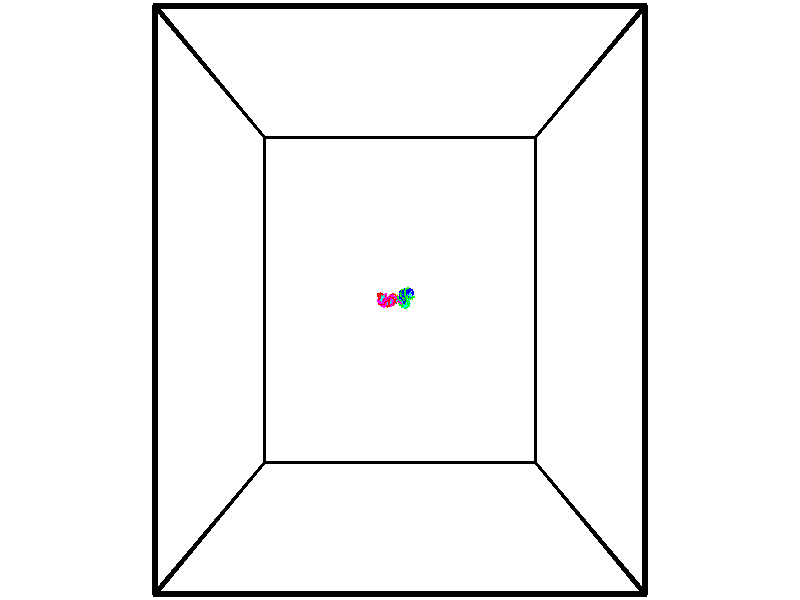 // switches for output
#declare DRAW_BASES = 1; // possible values are 0, 1; only relevant for DNA ribbons
#declare DRAW_BASES_TYPE = 3; // possible values are 1, 2, 3; only relevant for DNA ribbons
#declare DRAW_FOG = 0; // set to 1 to enable fog

#include "colors.inc"

#include "transforms.inc"
background { rgb <1, 1, 1>}

#default {
   normal{
       ripples 0.25
       frequency 0.20
       turbulence 0.2
       lambda 5
   }
	finish {
		phong 0.1
		phong_size 40.
	}
}

// original window dimensions: 1024x640


// camera settings

camera {
	sky <-0, 1, 0>
	up <-0, 1, 0>
	right 1.6 * <1, 0, 0>
	location <44.88, 44.88, 200.277>
	look_at <44.88, 44.88, 44.88>
	direction <0, 0, -155.397>
	angle 67.0682
}


# declare cpy_camera_pos = <44.88, 44.88, 200.277>;
# if (DRAW_FOG = 1)
fog {
	fog_type 2
	up vnormalize(cpy_camera_pos)
	color rgbt<1,1,1,0.3>
	distance 1e-5
	fog_alt 3e-3
	fog_offset 71.808
}
# end


// LIGHTS

# declare lum = 6;
global_settings {
	ambient_light rgb lum * <0.05, 0.05, 0.05>
	max_trace_level 15
}# declare cpy_direct_light_amount = 0.25;
light_source
{	1000 * <-1, -1, 1>,
	rgb lum * cpy_direct_light_amount
	parallel
}

light_source
{	1000 * <1, 1, -1>,
	rgb lum * cpy_direct_light_amount
	parallel
}

// strand 0

// nucleotide -1

// particle -1
sphere {
	<39.931549, 45.056942, 57.672760> 0.250000
	pigment { color rgbt <1,0,0,0> }
	no_shadow
}
cylinder {
	<40.259842, 45.272781, 57.597672>,  <40.456818, 45.402283, 57.552620>, 0.100000
	pigment { color rgbt <1,0,0,0> }
	no_shadow
}
cylinder {
	<40.259842, 45.272781, 57.597672>,  <39.931549, 45.056942, 57.672760>, 0.100000
	pigment { color rgbt <1,0,0,0> }
	no_shadow
}

// particle -1
sphere {
	<40.259842, 45.272781, 57.597672> 0.100000
	pigment { color rgbt <1,0,0,0> }
	no_shadow
}
sphere {
	0, 1
	scale<0.080000,0.200000,0.300000>
	matrix <-0.275193, 0.085437, -0.957585,
		-0.500670, 0.837578, 0.218613,
		0.820730, 0.539595, -0.187720,
		40.506062, 45.434662, 57.541355>
	pigment { color rgbt <0,1,1,0> }
	no_shadow
}
cylinder {
	<39.716885, 45.631245, 57.315639>,  <39.931549, 45.056942, 57.672760>, 0.130000
	pigment { color rgbt <1,0,0,0> }
	no_shadow
}

// nucleotide -1

// particle -1
sphere {
	<39.716885, 45.631245, 57.315639> 0.250000
	pigment { color rgbt <1,0,0,0> }
	no_shadow
}
cylinder {
	<40.102234, 45.585453, 57.218636>,  <40.333443, 45.557980, 57.160431>, 0.100000
	pigment { color rgbt <1,0,0,0> }
	no_shadow
}
cylinder {
	<40.102234, 45.585453, 57.218636>,  <39.716885, 45.631245, 57.315639>, 0.100000
	pigment { color rgbt <1,0,0,0> }
	no_shadow
}

// particle -1
sphere {
	<40.102234, 45.585453, 57.218636> 0.100000
	pigment { color rgbt <1,0,0,0> }
	no_shadow
}
sphere {
	0, 1
	scale<0.080000,0.200000,0.300000>
	matrix <-0.233325, 0.087993, -0.968409,
		0.132203, 0.989520, 0.058058,
		0.963370, -0.114481, -0.242513,
		40.391243, 45.551109, 57.145882>
	pigment { color rgbt <0,1,1,0> }
	no_shadow
}
cylinder {
	<39.748638, 46.067192, 56.785763>,  <39.716885, 45.631245, 57.315639>, 0.130000
	pigment { color rgbt <1,0,0,0> }
	no_shadow
}

// nucleotide -1

// particle -1
sphere {
	<39.748638, 46.067192, 56.785763> 0.250000
	pigment { color rgbt <1,0,0,0> }
	no_shadow
}
cylinder {
	<40.068474, 45.827705, 56.767014>,  <40.260376, 45.684013, 56.755764>, 0.100000
	pigment { color rgbt <1,0,0,0> }
	no_shadow
}
cylinder {
	<40.068474, 45.827705, 56.767014>,  <39.748638, 46.067192, 56.785763>, 0.100000
	pigment { color rgbt <1,0,0,0> }
	no_shadow
}

// particle -1
sphere {
	<40.068474, 45.827705, 56.767014> 0.100000
	pigment { color rgbt <1,0,0,0> }
	no_shadow
}
sphere {
	0, 1
	scale<0.080000,0.200000,0.300000>
	matrix <-0.025517, 0.044115, -0.998701,
		0.600008, 0.799744, 0.019996,
		0.799587, -0.598718, -0.046876,
		40.308350, 45.648090, 56.752949>
	pigment { color rgbt <0,1,1,0> }
	no_shadow
}
cylinder {
	<40.215714, 46.251602, 56.258652>,  <39.748638, 46.067192, 56.785763>, 0.130000
	pigment { color rgbt <1,0,0,0> }
	no_shadow
}

// nucleotide -1

// particle -1
sphere {
	<40.215714, 46.251602, 56.258652> 0.250000
	pigment { color rgbt <1,0,0,0> }
	no_shadow
}
cylinder {
	<40.313843, 45.866768, 56.306339>,  <40.372719, 45.635868, 56.334953>, 0.100000
	pigment { color rgbt <1,0,0,0> }
	no_shadow
}
cylinder {
	<40.313843, 45.866768, 56.306339>,  <40.215714, 46.251602, 56.258652>, 0.100000
	pigment { color rgbt <1,0,0,0> }
	no_shadow
}

// particle -1
sphere {
	<40.313843, 45.866768, 56.306339> 0.100000
	pigment { color rgbt <1,0,0,0> }
	no_shadow
}
sphere {
	0, 1
	scale<0.080000,0.200000,0.300000>
	matrix <0.017598, -0.118542, -0.992793,
		0.969281, 0.245654, -0.012150,
		0.245324, -0.962082, 0.119223,
		40.387440, 45.578144, 56.342106>
	pigment { color rgbt <0,1,1,0> }
	no_shadow
}
cylinder {
	<40.646454, 46.126938, 55.720379>,  <40.215714, 46.251602, 56.258652>, 0.130000
	pigment { color rgbt <1,0,0,0> }
	no_shadow
}

// nucleotide -1

// particle -1
sphere {
	<40.646454, 46.126938, 55.720379> 0.250000
	pigment { color rgbt <1,0,0,0> }
	no_shadow
}
cylinder {
	<40.615921, 45.744591, 55.833870>,  <40.597603, 45.515182, 55.901962>, 0.100000
	pigment { color rgbt <1,0,0,0> }
	no_shadow
}
cylinder {
	<40.615921, 45.744591, 55.833870>,  <40.646454, 46.126938, 55.720379>, 0.100000
	pigment { color rgbt <1,0,0,0> }
	no_shadow
}

// particle -1
sphere {
	<40.615921, 45.744591, 55.833870> 0.100000
	pigment { color rgbt <1,0,0,0> }
	no_shadow
}
sphere {
	0, 1
	scale<0.080000,0.200000,0.300000>
	matrix <0.104031, -0.290636, -0.951162,
		0.991641, -0.043086, 0.121624,
		-0.076330, -0.955863, 0.283724,
		40.593021, 45.457832, 55.918987>
	pigment { color rgbt <0,1,1,0> }
	no_shadow
}
cylinder {
	<41.287487, 45.716511, 55.455101>,  <40.646454, 46.126938, 55.720379>, 0.130000
	pigment { color rgbt <1,0,0,0> }
	no_shadow
}

// nucleotide -1

// particle -1
sphere {
	<41.287487, 45.716511, 55.455101> 0.250000
	pigment { color rgbt <1,0,0,0> }
	no_shadow
}
cylinder {
	<40.960884, 45.492077, 55.509514>,  <40.764923, 45.357418, 55.542164>, 0.100000
	pigment { color rgbt <1,0,0,0> }
	no_shadow
}
cylinder {
	<40.960884, 45.492077, 55.509514>,  <41.287487, 45.716511, 55.455101>, 0.100000
	pigment { color rgbt <1,0,0,0> }
	no_shadow
}

// particle -1
sphere {
	<40.960884, 45.492077, 55.509514> 0.100000
	pigment { color rgbt <1,0,0,0> }
	no_shadow
}
sphere {
	0, 1
	scale<0.080000,0.200000,0.300000>
	matrix <0.085415, -0.350427, -0.932687,
		0.570988, -0.749922, 0.334050,
		-0.816503, -0.561085, 0.136035,
		40.715935, 45.323750, 55.550323>
	pigment { color rgbt <0,1,1,0> }
	no_shadow
}
cylinder {
	<41.523598, 45.066616, 55.288982>,  <41.287487, 45.716511, 55.455101>, 0.130000
	pigment { color rgbt <1,0,0,0> }
	no_shadow
}

// nucleotide -1

// particle -1
sphere {
	<41.523598, 45.066616, 55.288982> 0.250000
	pigment { color rgbt <1,0,0,0> }
	no_shadow
}
cylinder {
	<41.129105, 45.023529, 55.238792>,  <40.892410, 44.997677, 55.208679>, 0.100000
	pigment { color rgbt <1,0,0,0> }
	no_shadow
}
cylinder {
	<41.129105, 45.023529, 55.238792>,  <41.523598, 45.066616, 55.288982>, 0.100000
	pigment { color rgbt <1,0,0,0> }
	no_shadow
}

// particle -1
sphere {
	<41.129105, 45.023529, 55.238792> 0.100000
	pigment { color rgbt <1,0,0,0> }
	no_shadow
}
sphere {
	0, 1
	scale<0.080000,0.200000,0.300000>
	matrix <0.151525, -0.284738, -0.946554,
		0.066232, -0.952534, 0.297139,
		-0.986232, -0.107716, -0.125474,
		40.833237, 44.991215, 55.201149>
	pigment { color rgbt <0,1,1,0> }
	no_shadow
}
cylinder {
	<41.434921, 44.559971, 54.813183>,  <41.523598, 45.066616, 55.288982>, 0.130000
	pigment { color rgbt <1,0,0,0> }
	no_shadow
}

// nucleotide -1

// particle -1
sphere {
	<41.434921, 44.559971, 54.813183> 0.250000
	pigment { color rgbt <1,0,0,0> }
	no_shadow
}
cylinder {
	<41.070824, 44.724979, 54.798874>,  <40.852364, 44.823986, 54.790287>, 0.100000
	pigment { color rgbt <1,0,0,0> }
	no_shadow
}
cylinder {
	<41.070824, 44.724979, 54.798874>,  <41.434921, 44.559971, 54.813183>, 0.100000
	pigment { color rgbt <1,0,0,0> }
	no_shadow
}

// particle -1
sphere {
	<41.070824, 44.724979, 54.798874> 0.100000
	pigment { color rgbt <1,0,0,0> }
	no_shadow
}
sphere {
	0, 1
	scale<0.080000,0.200000,0.300000>
	matrix <-0.068205, -0.234588, -0.969699,
		-0.408417, -0.880222, 0.241669,
		-0.910244, 0.412525, -0.035774,
		40.797749, 44.848736, 54.788143>
	pigment { color rgbt <0,1,1,0> }
	no_shadow
}
cylinder {
	<41.048439, 44.118759, 54.463463>,  <41.434921, 44.559971, 54.813183>, 0.130000
	pigment { color rgbt <1,0,0,0> }
	no_shadow
}

// nucleotide -1

// particle -1
sphere {
	<41.048439, 44.118759, 54.463463> 0.250000
	pigment { color rgbt <1,0,0,0> }
	no_shadow
}
cylinder {
	<40.828079, 44.451126, 54.432274>,  <40.695862, 44.650547, 54.413559>, 0.100000
	pigment { color rgbt <1,0,0,0> }
	no_shadow
}
cylinder {
	<40.828079, 44.451126, 54.432274>,  <41.048439, 44.118759, 54.463463>, 0.100000
	pigment { color rgbt <1,0,0,0> }
	no_shadow
}

// particle -1
sphere {
	<40.828079, 44.451126, 54.432274> 0.100000
	pigment { color rgbt <1,0,0,0> }
	no_shadow
}
sphere {
	0, 1
	scale<0.080000,0.200000,0.300000>
	matrix <-0.269232, -0.265381, -0.925790,
		-0.789950, -0.489026, 0.369909,
		-0.550902, 0.830919, -0.077976,
		40.662807, 44.700401, 54.408882>
	pigment { color rgbt <0,1,1,0> }
	no_shadow
}
cylinder {
	<40.292072, 43.930073, 54.270130>,  <41.048439, 44.118759, 54.463463>, 0.130000
	pigment { color rgbt <1,0,0,0> }
	no_shadow
}

// nucleotide -1

// particle -1
sphere {
	<40.292072, 43.930073, 54.270130> 0.250000
	pigment { color rgbt <1,0,0,0> }
	no_shadow
}
cylinder {
	<40.355377, 44.309345, 54.159927>,  <40.393360, 44.536907, 54.093807>, 0.100000
	pigment { color rgbt <1,0,0,0> }
	no_shadow
}
cylinder {
	<40.355377, 44.309345, 54.159927>,  <40.292072, 43.930073, 54.270130>, 0.100000
	pigment { color rgbt <1,0,0,0> }
	no_shadow
}

// particle -1
sphere {
	<40.355377, 44.309345, 54.159927> 0.100000
	pigment { color rgbt <1,0,0,0> }
	no_shadow
}
sphere {
	0, 1
	scale<0.080000,0.200000,0.300000>
	matrix <-0.177362, -0.247184, -0.952598,
		-0.971337, 0.199628, 0.129051,
		0.158266, 0.948182, -0.275505,
		40.402855, 44.593800, 54.077274>
	pigment { color rgbt <0,1,1,0> }
	no_shadow
}
cylinder {
	<39.832012, 44.110043, 53.821419>,  <40.292072, 43.930073, 54.270130>, 0.130000
	pigment { color rgbt <1,0,0,0> }
	no_shadow
}

// nucleotide -1

// particle -1
sphere {
	<39.832012, 44.110043, 53.821419> 0.250000
	pigment { color rgbt <1,0,0,0> }
	no_shadow
}
cylinder {
	<40.118446, 44.383770, 53.766380>,  <40.290306, 44.548004, 53.733356>, 0.100000
	pigment { color rgbt <1,0,0,0> }
	no_shadow
}
cylinder {
	<40.118446, 44.383770, 53.766380>,  <39.832012, 44.110043, 53.821419>, 0.100000
	pigment { color rgbt <1,0,0,0> }
	no_shadow
}

// particle -1
sphere {
	<40.118446, 44.383770, 53.766380> 0.100000
	pigment { color rgbt <1,0,0,0> }
	no_shadow
}
sphere {
	0, 1
	scale<0.080000,0.200000,0.300000>
	matrix <-0.028550, -0.168244, -0.985332,
		-0.697429, 0.709510, -0.100940,
		0.716085, 0.684317, -0.137595,
		40.333271, 44.589066, 53.725101>
	pigment { color rgbt <0,1,1,0> }
	no_shadow
}
cylinder {
	<39.685524, 44.372746, 53.126137>,  <39.832012, 44.110043, 53.821419>, 0.130000
	pigment { color rgbt <1,0,0,0> }
	no_shadow
}

// nucleotide -1

// particle -1
sphere {
	<39.685524, 44.372746, 53.126137> 0.250000
	pigment { color rgbt <1,0,0,0> }
	no_shadow
}
cylinder {
	<40.045929, 44.524086, 53.211018>,  <40.262173, 44.614891, 53.261944>, 0.100000
	pigment { color rgbt <1,0,0,0> }
	no_shadow
}
cylinder {
	<40.045929, 44.524086, 53.211018>,  <39.685524, 44.372746, 53.126137>, 0.100000
	pigment { color rgbt <1,0,0,0> }
	no_shadow
}

// particle -1
sphere {
	<40.045929, 44.524086, 53.211018> 0.100000
	pigment { color rgbt <1,0,0,0> }
	no_shadow
}
sphere {
	0, 1
	scale<0.080000,0.200000,0.300000>
	matrix <0.230605, -0.003431, -0.973041,
		-0.367422, 0.925656, -0.090340,
		0.901012, 0.378350, 0.212200,
		40.316231, 44.637592, 53.274677>
	pigment { color rgbt <0,1,1,0> }
	no_shadow
}
cylinder {
	<39.785076, 45.023773, 52.735527>,  <39.685524, 44.372746, 53.126137>, 0.130000
	pigment { color rgbt <1,0,0,0> }
	no_shadow
}

// nucleotide -1

// particle -1
sphere {
	<39.785076, 45.023773, 52.735527> 0.250000
	pigment { color rgbt <1,0,0,0> }
	no_shadow
}
cylinder {
	<40.128792, 44.833721, 52.811291>,  <40.335022, 44.719688, 52.856750>, 0.100000
	pigment { color rgbt <1,0,0,0> }
	no_shadow
}
cylinder {
	<40.128792, 44.833721, 52.811291>,  <39.785076, 45.023773, 52.735527>, 0.100000
	pigment { color rgbt <1,0,0,0> }
	no_shadow
}

// particle -1
sphere {
	<40.128792, 44.833721, 52.811291> 0.100000
	pigment { color rgbt <1,0,0,0> }
	no_shadow
}
sphere {
	0, 1
	scale<0.080000,0.200000,0.300000>
	matrix <0.251280, 0.069589, -0.965410,
		0.445518, 0.877158, 0.179188,
		0.859286, -0.475134, 0.189409,
		40.386578, 44.691181, 52.868114>
	pigment { color rgbt <0,1,1,0> }
	no_shadow
}
cylinder {
	<40.270679, 45.361320, 52.260780>,  <39.785076, 45.023773, 52.735527>, 0.130000
	pigment { color rgbt <1,0,0,0> }
	no_shadow
}

// nucleotide -1

// particle -1
sphere {
	<40.270679, 45.361320, 52.260780> 0.250000
	pigment { color rgbt <1,0,0,0> }
	no_shadow
}
cylinder {
	<40.455055, 45.015778, 52.342056>,  <40.565681, 44.808453, 52.390823>, 0.100000
	pigment { color rgbt <1,0,0,0> }
	no_shadow
}
cylinder {
	<40.455055, 45.015778, 52.342056>,  <40.270679, 45.361320, 52.260780>, 0.100000
	pigment { color rgbt <1,0,0,0> }
	no_shadow
}

// particle -1
sphere {
	<40.455055, 45.015778, 52.342056> 0.100000
	pigment { color rgbt <1,0,0,0> }
	no_shadow
}
sphere {
	0, 1
	scale<0.080000,0.200000,0.300000>
	matrix <0.399623, -0.002383, -0.916676,
		0.792362, 0.503730, 0.344119,
		0.460937, -0.863858, 0.203191,
		40.593338, 44.756618, 52.403015>
	pigment { color rgbt <0,1,1,0> }
	no_shadow
}
cylinder {
	<40.993187, 45.484287, 52.206635>,  <40.270679, 45.361320, 52.260780>, 0.130000
	pigment { color rgbt <1,0,0,0> }
	no_shadow
}

// nucleotide -1

// particle -1
sphere {
	<40.993187, 45.484287, 52.206635> 0.250000
	pigment { color rgbt <1,0,0,0> }
	no_shadow
}
cylinder {
	<40.975204, 45.086147, 52.172577>,  <40.964417, 44.847263, 52.152142>, 0.100000
	pigment { color rgbt <1,0,0,0> }
	no_shadow
}
cylinder {
	<40.975204, 45.086147, 52.172577>,  <40.993187, 45.484287, 52.206635>, 0.100000
	pigment { color rgbt <1,0,0,0> }
	no_shadow
}

// particle -1
sphere {
	<40.975204, 45.086147, 52.172577> 0.100000
	pigment { color rgbt <1,0,0,0> }
	no_shadow
}
sphere {
	0, 1
	scale<0.080000,0.200000,0.300000>
	matrix <0.517763, 0.049674, -0.854081,
		0.854342, -0.082475, 0.513125,
		-0.044952, -0.995354, -0.085141,
		40.961720, 44.787540, 52.147034>
	pigment { color rgbt <0,1,1,0> }
	no_shadow
}
cylinder {
	<41.606483, 45.391087, 51.861748>,  <40.993187, 45.484287, 52.206635>, 0.130000
	pigment { color rgbt <1,0,0,0> }
	no_shadow
}

// nucleotide -1

// particle -1
sphere {
	<41.606483, 45.391087, 51.861748> 0.250000
	pigment { color rgbt <1,0,0,0> }
	no_shadow
}
cylinder {
	<41.430626, 45.031826, 51.864372>,  <41.325111, 44.816269, 51.865948>, 0.100000
	pigment { color rgbt <1,0,0,0> }
	no_shadow
}
cylinder {
	<41.430626, 45.031826, 51.864372>,  <41.606483, 45.391087, 51.861748>, 0.100000
	pigment { color rgbt <1,0,0,0> }
	no_shadow
}

// particle -1
sphere {
	<41.430626, 45.031826, 51.864372> 0.100000
	pigment { color rgbt <1,0,0,0> }
	no_shadow
}
sphere {
	0, 1
	scale<0.080000,0.200000,0.300000>
	matrix <0.469988, -0.236268, -0.850464,
		0.765394, -0.370815, 0.525992,
		-0.439640, -0.898150, 0.006559,
		41.298733, 44.762383, 51.866341>
	pigment { color rgbt <0,1,1,0> }
	no_shadow
}
cylinder {
	<42.093727, 44.914589, 51.970394>,  <41.606483, 45.391087, 51.861748>, 0.130000
	pigment { color rgbt <1,0,0,0> }
	no_shadow
}

// nucleotide -1

// particle -1
sphere {
	<42.093727, 44.914589, 51.970394> 0.250000
	pigment { color rgbt <1,0,0,0> }
	no_shadow
}
cylinder {
	<41.799026, 44.740810, 51.763145>,  <41.622208, 44.636543, 51.638794>, 0.100000
	pigment { color rgbt <1,0,0,0> }
	no_shadow
}
cylinder {
	<41.799026, 44.740810, 51.763145>,  <42.093727, 44.914589, 51.970394>, 0.100000
	pigment { color rgbt <1,0,0,0> }
	no_shadow
}

// particle -1
sphere {
	<41.799026, 44.740810, 51.763145> 0.100000
	pigment { color rgbt <1,0,0,0> }
	no_shadow
}
sphere {
	0, 1
	scale<0.080000,0.200000,0.300000>
	matrix <0.619916, -0.128016, -0.774155,
		0.270000, -0.891554, 0.363636,
		-0.736752, -0.434446, -0.518125,
		41.577999, 44.610477, 51.607708>
	pigment { color rgbt <0,1,1,0> }
	no_shadow
}
cylinder {
	<42.264828, 44.244232, 51.674164>,  <42.093727, 44.914589, 51.970394>, 0.130000
	pigment { color rgbt <1,0,0,0> }
	no_shadow
}

// nucleotide -1

// particle -1
sphere {
	<42.264828, 44.244232, 51.674164> 0.250000
	pigment { color rgbt <1,0,0,0> }
	no_shadow
}
cylinder {
	<41.986816, 44.414371, 51.442299>,  <41.820007, 44.516453, 51.303181>, 0.100000
	pigment { color rgbt <1,0,0,0> }
	no_shadow
}
cylinder {
	<41.986816, 44.414371, 51.442299>,  <42.264828, 44.244232, 51.674164>, 0.100000
	pigment { color rgbt <1,0,0,0> }
	no_shadow
}

// particle -1
sphere {
	<41.986816, 44.414371, 51.442299> 0.100000
	pigment { color rgbt <1,0,0,0> }
	no_shadow
}
sphere {
	0, 1
	scale<0.080000,0.200000,0.300000>
	matrix <0.438963, -0.387487, -0.810657,
		-0.569421, -0.817885, 0.082606,
		-0.695033, 0.425344, -0.579665,
		41.778305, 44.541973, 51.268398>
	pigment { color rgbt <0,1,1,0> }
	no_shadow
}
cylinder {
	<42.204178, 43.720680, 51.171501>,  <42.264828, 44.244232, 51.674164>, 0.130000
	pigment { color rgbt <1,0,0,0> }
	no_shadow
}

// nucleotide -1

// particle -1
sphere {
	<42.204178, 43.720680, 51.171501> 0.250000
	pigment { color rgbt <1,0,0,0> }
	no_shadow
}
cylinder {
	<42.028801, 44.051842, 51.031597>,  <41.923573, 44.250538, 50.947655>, 0.100000
	pigment { color rgbt <1,0,0,0> }
	no_shadow
}
cylinder {
	<42.028801, 44.051842, 51.031597>,  <42.204178, 43.720680, 51.171501>, 0.100000
	pigment { color rgbt <1,0,0,0> }
	no_shadow
}

// particle -1
sphere {
	<42.028801, 44.051842, 51.031597> 0.100000
	pigment { color rgbt <1,0,0,0> }
	no_shadow
}
sphere {
	0, 1
	scale<0.080000,0.200000,0.300000>
	matrix <0.237383, -0.268670, -0.933523,
		-0.866842, -0.492326, -0.078735,
		-0.438444, 0.827908, -0.349764,
		41.897266, 44.300213, 50.926666>
	pigment { color rgbt <0,1,1,0> }
	no_shadow
}
cylinder {
	<41.786678, 43.486664, 50.564667>,  <42.204178, 43.720680, 51.171501>, 0.130000
	pigment { color rgbt <1,0,0,0> }
	no_shadow
}

// nucleotide -1

// particle -1
sphere {
	<41.786678, 43.486664, 50.564667> 0.250000
	pigment { color rgbt <1,0,0,0> }
	no_shadow
}
cylinder {
	<41.877655, 43.874626, 50.529884>,  <41.932240, 44.107403, 50.509014>, 0.100000
	pigment { color rgbt <1,0,0,0> }
	no_shadow
}
cylinder {
	<41.877655, 43.874626, 50.529884>,  <41.786678, 43.486664, 50.564667>, 0.100000
	pigment { color rgbt <1,0,0,0> }
	no_shadow
}

// particle -1
sphere {
	<41.877655, 43.874626, 50.529884> 0.100000
	pigment { color rgbt <1,0,0,0> }
	no_shadow
}
sphere {
	0, 1
	scale<0.080000,0.200000,0.300000>
	matrix <0.294209, -0.153566, -0.943323,
		-0.928284, 0.188967, -0.320281,
		0.227441, 0.969902, -0.086957,
		41.945889, 44.165596, 50.503796>
	pigment { color rgbt <0,1,1,0> }
	no_shadow
}
cylinder {
	<41.365318, 43.722221, 50.002071>,  <41.786678, 43.486664, 50.564667>, 0.130000
	pigment { color rgbt <1,0,0,0> }
	no_shadow
}

// nucleotide -1

// particle -1
sphere {
	<41.365318, 43.722221, 50.002071> 0.250000
	pigment { color rgbt <1,0,0,0> }
	no_shadow
}
cylinder {
	<41.657829, 43.992702, 50.037804>,  <41.833336, 44.154991, 50.059242>, 0.100000
	pigment { color rgbt <1,0,0,0> }
	no_shadow
}
cylinder {
	<41.657829, 43.992702, 50.037804>,  <41.365318, 43.722221, 50.002071>, 0.100000
	pigment { color rgbt <1,0,0,0> }
	no_shadow
}

// particle -1
sphere {
	<41.657829, 43.992702, 50.037804> 0.100000
	pigment { color rgbt <1,0,0,0> }
	no_shadow
}
sphere {
	0, 1
	scale<0.080000,0.200000,0.300000>
	matrix <0.079888, 0.045160, -0.995780,
		-0.677383, 0.735331, -0.020996,
		0.731279, 0.676202, 0.089334,
		41.877213, 44.195564, 50.064606>
	pigment { color rgbt <0,1,1,0> }
	no_shadow
}
cylinder {
	<41.157944, 44.184166, 49.428806>,  <41.365318, 43.722221, 50.002071>, 0.130000
	pigment { color rgbt <1,0,0,0> }
	no_shadow
}

// nucleotide -1

// particle -1
sphere {
	<41.157944, 44.184166, 49.428806> 0.250000
	pigment { color rgbt <1,0,0,0> }
	no_shadow
}
cylinder {
	<41.531792, 44.276524, 49.537010>,  <41.756100, 44.331940, 49.601933>, 0.100000
	pigment { color rgbt <1,0,0,0> }
	no_shadow
}
cylinder {
	<41.531792, 44.276524, 49.537010>,  <41.157944, 44.184166, 49.428806>, 0.100000
	pigment { color rgbt <1,0,0,0> }
	no_shadow
}

// particle -1
sphere {
	<41.531792, 44.276524, 49.537010> 0.100000
	pigment { color rgbt <1,0,0,0> }
	no_shadow
}
sphere {
	0, 1
	scale<0.080000,0.200000,0.300000>
	matrix <0.187758, 0.325646, -0.926662,
		-0.302052, 0.916866, 0.261002,
		0.934618, 0.230895, 0.270511,
		41.812176, 44.345791, 49.618164>
	pigment { color rgbt <0,1,1,0> }
	no_shadow
}
cylinder {
	<41.239998, 44.823551, 49.197723>,  <41.157944, 44.184166, 49.428806>, 0.130000
	pigment { color rgbt <1,0,0,0> }
	no_shadow
}

// nucleotide -1

// particle -1
sphere {
	<41.239998, 44.823551, 49.197723> 0.250000
	pigment { color rgbt <1,0,0,0> }
	no_shadow
}
cylinder {
	<41.606621, 44.668163, 49.235687>,  <41.826595, 44.574932, 49.258465>, 0.100000
	pigment { color rgbt <1,0,0,0> }
	no_shadow
}
cylinder {
	<41.606621, 44.668163, 49.235687>,  <41.239998, 44.823551, 49.197723>, 0.100000
	pigment { color rgbt <1,0,0,0> }
	no_shadow
}

// particle -1
sphere {
	<41.606621, 44.668163, 49.235687> 0.100000
	pigment { color rgbt <1,0,0,0> }
	no_shadow
}
sphere {
	0, 1
	scale<0.080000,0.200000,0.300000>
	matrix <0.232740, 0.325192, -0.916560,
		0.325192, 0.862172, 0.388471,
		0.916560, -0.388471, 0.094912,
		41.881588, 44.551620, 49.264160>
	pigment { color rgbt <0,1,1,0> }
	no_shadow
}
cylinder {
	<41.679043, 45.348858, 48.860283>,  <41.239998, 44.823551, 49.197723>, 0.130000
	pigment { color rgbt <1,0,0,0> }
	no_shadow
}

// nucleotide -1

// particle -1
sphere {
	<41.679043, 45.348858, 48.860283> 0.250000
	pigment { color rgbt <1,0,0,0> }
	no_shadow
}
cylinder {
	<41.895287, 45.013706, 48.890465>,  <42.025032, 44.812614, 48.908573>, 0.100000
	pigment { color rgbt <1,0,0,0> }
	no_shadow
}
cylinder {
	<41.895287, 45.013706, 48.890465>,  <41.679043, 45.348858, 48.860283>, 0.100000
	pigment { color rgbt <1,0,0,0> }
	no_shadow
}

// particle -1
sphere {
	<41.895287, 45.013706, 48.890465> 0.100000
	pigment { color rgbt <1,0,0,0> }
	no_shadow
}
sphere {
	0, 1
	scale<0.080000,0.200000,0.300000>
	matrix <0.345509, 0.139355, -0.928011,
		0.767047, 0.527765, 0.364833,
		0.540613, -0.837881, 0.075456,
		42.057472, 44.762341, 48.913101>
	pigment { color rgbt <0,1,1,0> }
	no_shadow
}
cylinder {
	<42.423206, 45.495110, 48.730274>,  <41.679043, 45.348858, 48.860283>, 0.130000
	pigment { color rgbt <1,0,0,0> }
	no_shadow
}

// nucleotide -1

// particle -1
sphere {
	<42.423206, 45.495110, 48.730274> 0.250000
	pigment { color rgbt <1,0,0,0> }
	no_shadow
}
cylinder {
	<42.404243, 45.102612, 48.655533>,  <42.392868, 44.867111, 48.610687>, 0.100000
	pigment { color rgbt <1,0,0,0> }
	no_shadow
}
cylinder {
	<42.404243, 45.102612, 48.655533>,  <42.423206, 45.495110, 48.730274>, 0.100000
	pigment { color rgbt <1,0,0,0> }
	no_shadow
}

// particle -1
sphere {
	<42.404243, 45.102612, 48.655533> 0.100000
	pigment { color rgbt <1,0,0,0> }
	no_shadow
}
sphere {
	0, 1
	scale<0.080000,0.200000,0.300000>
	matrix <0.589258, 0.123575, -0.798439,
		0.806553, -0.147954, 0.572348,
		-0.047404, -0.981244, -0.186852,
		42.390022, 44.808239, 48.599476>
	pigment { color rgbt <0,1,1,0> }
	no_shadow
}
cylinder {
	<43.074844, 45.318344, 48.505177>,  <42.423206, 45.495110, 48.730274>, 0.130000
	pigment { color rgbt <1,0,0,0> }
	no_shadow
}

// nucleotide -1

// particle -1
sphere {
	<43.074844, 45.318344, 48.505177> 0.250000
	pigment { color rgbt <1,0,0,0> }
	no_shadow
}
cylinder {
	<42.827438, 45.039783, 48.359592>,  <42.678993, 44.872646, 48.272243>, 0.100000
	pigment { color rgbt <1,0,0,0> }
	no_shadow
}
cylinder {
	<42.827438, 45.039783, 48.359592>,  <43.074844, 45.318344, 48.505177>, 0.100000
	pigment { color rgbt <1,0,0,0> }
	no_shadow
}

// particle -1
sphere {
	<42.827438, 45.039783, 48.359592> 0.100000
	pigment { color rgbt <1,0,0,0> }
	no_shadow
}
sphere {
	0, 1
	scale<0.080000,0.200000,0.300000>
	matrix <0.474883, 0.037744, -0.879240,
		0.626040, -0.716660, 0.307364,
		-0.618514, -0.696401, -0.363958,
		42.641884, 44.830864, 48.250404>
	pigment { color rgbt <0,1,1,0> }
	no_shadow
}
cylinder {
	<43.540207, 44.779087, 48.139721>,  <43.074844, 45.318344, 48.505177>, 0.130000
	pigment { color rgbt <1,0,0,0> }
	no_shadow
}

// nucleotide -1

// particle -1
sphere {
	<43.540207, 44.779087, 48.139721> 0.250000
	pigment { color rgbt <1,0,0,0> }
	no_shadow
}
cylinder {
	<43.161560, 44.770416, 48.011070>,  <42.934372, 44.765213, 47.933880>, 0.100000
	pigment { color rgbt <1,0,0,0> }
	no_shadow
}
cylinder {
	<43.161560, 44.770416, 48.011070>,  <43.540207, 44.779087, 48.139721>, 0.100000
	pigment { color rgbt <1,0,0,0> }
	no_shadow
}

// particle -1
sphere {
	<43.161560, 44.770416, 48.011070> 0.100000
	pigment { color rgbt <1,0,0,0> }
	no_shadow
}
sphere {
	0, 1
	scale<0.080000,0.200000,0.300000>
	matrix <0.322114, -0.102011, -0.941189,
		-0.012409, -0.994547, 0.103547,
		-0.946620, -0.021675, -0.321623,
		42.877575, 44.763916, 47.914585>
	pigment { color rgbt <0,1,1,0> }
	no_shadow
}
cylinder {
	<43.636581, 44.438408, 47.574875>,  <43.540207, 44.779087, 48.139721>, 0.130000
	pigment { color rgbt <1,0,0,0> }
	no_shadow
}

// nucleotide -1

// particle -1
sphere {
	<43.636581, 44.438408, 47.574875> 0.250000
	pigment { color rgbt <1,0,0,0> }
	no_shadow
}
cylinder {
	<43.251778, 44.534897, 47.523720>,  <43.020897, 44.592789, 47.493027>, 0.100000
	pigment { color rgbt <1,0,0,0> }
	no_shadow
}
cylinder {
	<43.251778, 44.534897, 47.523720>,  <43.636581, 44.438408, 47.574875>, 0.100000
	pigment { color rgbt <1,0,0,0> }
	no_shadow
}

// particle -1
sphere {
	<43.251778, 44.534897, 47.523720> 0.100000
	pigment { color rgbt <1,0,0,0> }
	no_shadow
}
sphere {
	0, 1
	scale<0.080000,0.200000,0.300000>
	matrix <0.084298, -0.183109, -0.979472,
		-0.259690, -0.953038, 0.155817,
		-0.962006, 0.241224, -0.127891,
		42.963177, 44.607265, 47.485352>
	pigment { color rgbt <0,1,1,0> }
	no_shadow
}
cylinder {
	<43.312984, 43.918880, 47.190857>,  <43.636581, 44.438408, 47.574875>, 0.130000
	pigment { color rgbt <1,0,0,0> }
	no_shadow
}

// nucleotide -1

// particle -1
sphere {
	<43.312984, 43.918880, 47.190857> 0.250000
	pigment { color rgbt <1,0,0,0> }
	no_shadow
}
cylinder {
	<43.101524, 44.253952, 47.135994>,  <42.974648, 44.454994, 47.103077>, 0.100000
	pigment { color rgbt <1,0,0,0> }
	no_shadow
}
cylinder {
	<43.101524, 44.253952, 47.135994>,  <43.312984, 43.918880, 47.190857>, 0.100000
	pigment { color rgbt <1,0,0,0> }
	no_shadow
}

// particle -1
sphere {
	<43.101524, 44.253952, 47.135994> 0.100000
	pigment { color rgbt <1,0,0,0> }
	no_shadow
}
sphere {
	0, 1
	scale<0.080000,0.200000,0.300000>
	matrix <-0.006355, -0.165480, -0.986193,
		-0.848814, -0.520483, 0.092805,
		-0.528654, 0.837684, -0.137154,
		42.942928, 44.505257, 47.094849>
	pigment { color rgbt <0,1,1,0> }
	no_shadow
}
cylinder {
	<42.742844, 43.843987, 46.674740>,  <43.312984, 43.918880, 47.190857>, 0.130000
	pigment { color rgbt <1,0,0,0> }
	no_shadow
}

// nucleotide -1

// particle -1
sphere {
	<42.742844, 43.843987, 46.674740> 0.250000
	pigment { color rgbt <1,0,0,0> }
	no_shadow
}
cylinder {
	<42.804153, 44.238964, 46.690041>,  <42.840939, 44.475952, 46.699223>, 0.100000
	pigment { color rgbt <1,0,0,0> }
	no_shadow
}
cylinder {
	<42.804153, 44.238964, 46.690041>,  <42.742844, 43.843987, 46.674740>, 0.100000
	pigment { color rgbt <1,0,0,0> }
	no_shadow
}

// particle -1
sphere {
	<42.804153, 44.238964, 46.690041> 0.100000
	pigment { color rgbt <1,0,0,0> }
	no_shadow
}
sphere {
	0, 1
	scale<0.080000,0.200000,0.300000>
	matrix <-0.187319, 0.067039, -0.980009,
		-0.970267, 0.143045, 0.195243,
		0.153275, 0.987443, 0.038251,
		42.850136, 44.535198, 46.701515>
	pigment { color rgbt <0,1,1,0> }
	no_shadow
}
cylinder {
	<42.374580, 44.051086, 46.051388>,  <42.742844, 43.843987, 46.674740>, 0.130000
	pigment { color rgbt <1,0,0,0> }
	no_shadow
}

// nucleotide -1

// particle -1
sphere {
	<42.374580, 44.051086, 46.051388> 0.250000
	pigment { color rgbt <1,0,0,0> }
	no_shadow
}
cylinder {
	<42.618523, 44.356819, 46.135170>,  <42.764889, 44.540260, 46.185440>, 0.100000
	pigment { color rgbt <1,0,0,0> }
	no_shadow
}
cylinder {
	<42.618523, 44.356819, 46.135170>,  <42.374580, 44.051086, 46.051388>, 0.100000
	pigment { color rgbt <1,0,0,0> }
	no_shadow
}

// particle -1
sphere {
	<42.618523, 44.356819, 46.135170> 0.100000
	pigment { color rgbt <1,0,0,0> }
	no_shadow
}
sphere {
	0, 1
	scale<0.080000,0.200000,0.300000>
	matrix <0.022009, 0.247853, -0.968548,
		-0.792207, 0.595284, 0.134332,
		0.609855, 0.764334, 0.209453,
		42.801479, 44.586121, 46.198006>
	pigment { color rgbt <0,1,1,0> }
	no_shadow
}
cylinder {
	<42.061920, 44.512337, 45.775810>,  <42.374580, 44.051086, 46.051388>, 0.130000
	pigment { color rgbt <1,0,0,0> }
	no_shadow
}

// nucleotide -1

// particle -1
sphere {
	<42.061920, 44.512337, 45.775810> 0.250000
	pigment { color rgbt <1,0,0,0> }
	no_shadow
}
cylinder {
	<42.436920, 44.650028, 45.796196>,  <42.661922, 44.732643, 45.808430>, 0.100000
	pigment { color rgbt <1,0,0,0> }
	no_shadow
}
cylinder {
	<42.436920, 44.650028, 45.796196>,  <42.061920, 44.512337, 45.775810>, 0.100000
	pigment { color rgbt <1,0,0,0> }
	no_shadow
}

// particle -1
sphere {
	<42.436920, 44.650028, 45.796196> 0.100000
	pigment { color rgbt <1,0,0,0> }
	no_shadow
}
sphere {
	0, 1
	scale<0.080000,0.200000,0.300000>
	matrix <-0.034156, 0.236785, -0.970962,
		-0.346297, 0.908539, 0.233744,
		0.937503, 0.344224, 0.050966,
		42.718170, 44.753296, 45.811485>
	pigment { color rgbt <0,1,1,0> }
	no_shadow
}
cylinder {
	<41.976883, 45.161980, 45.450405>,  <42.061920, 44.512337, 45.775810>, 0.130000
	pigment { color rgbt <1,0,0,0> }
	no_shadow
}

// nucleotide -1

// particle -1
sphere {
	<41.976883, 45.161980, 45.450405> 0.250000
	pigment { color rgbt <1,0,0,0> }
	no_shadow
}
cylinder {
	<42.370811, 45.093311, 45.460724>,  <42.607166, 45.052113, 45.466915>, 0.100000
	pigment { color rgbt <1,0,0,0> }
	no_shadow
}
cylinder {
	<42.370811, 45.093311, 45.460724>,  <41.976883, 45.161980, 45.450405>, 0.100000
	pigment { color rgbt <1,0,0,0> }
	no_shadow
}

// particle -1
sphere {
	<42.370811, 45.093311, 45.460724> 0.100000
	pigment { color rgbt <1,0,0,0> }
	no_shadow
}
sphere {
	0, 1
	scale<0.080000,0.200000,0.300000>
	matrix <0.050264, 0.139732, -0.988913,
		0.166158, 0.975195, 0.146239,
		0.984817, -0.171667, 0.025800,
		42.666256, 45.041813, 45.468464>
	pigment { color rgbt <0,1,1,0> }
	no_shadow
}
cylinder {
	<42.202679, 45.628391, 44.980991>,  <41.976883, 45.161980, 45.450405>, 0.130000
	pigment { color rgbt <1,0,0,0> }
	no_shadow
}

// nucleotide -1

// particle -1
sphere {
	<42.202679, 45.628391, 44.980991> 0.250000
	pigment { color rgbt <1,0,0,0> }
	no_shadow
}
cylinder {
	<42.520912, 45.390354, 45.026428>,  <42.711853, 45.247532, 45.053692>, 0.100000
	pigment { color rgbt <1,0,0,0> }
	no_shadow
}
cylinder {
	<42.520912, 45.390354, 45.026428>,  <42.202679, 45.628391, 44.980991>, 0.100000
	pigment { color rgbt <1,0,0,0> }
	no_shadow
}

// particle -1
sphere {
	<42.520912, 45.390354, 45.026428> 0.100000
	pigment { color rgbt <1,0,0,0> }
	no_shadow
}
sphere {
	0, 1
	scale<0.080000,0.200000,0.300000>
	matrix <0.148239, 0.009419, -0.988907,
		0.587424, 0.803600, 0.095710,
		0.795586, -0.595096, 0.113591,
		42.759586, 45.211826, 45.060505>
	pigment { color rgbt <0,1,1,0> }
	no_shadow
}
cylinder {
	<42.653721, 45.856663, 44.506104>,  <42.202679, 45.628391, 44.980991>, 0.130000
	pigment { color rgbt <1,0,0,0> }
	no_shadow
}

// nucleotide -1

// particle -1
sphere {
	<42.653721, 45.856663, 44.506104> 0.250000
	pigment { color rgbt <1,0,0,0> }
	no_shadow
}
cylinder {
	<42.768921, 45.480751, 44.579716>,  <42.838039, 45.255203, 44.623882>, 0.100000
	pigment { color rgbt <1,0,0,0> }
	no_shadow
}
cylinder {
	<42.768921, 45.480751, 44.579716>,  <42.653721, 45.856663, 44.506104>, 0.100000
	pigment { color rgbt <1,0,0,0> }
	no_shadow
}

// particle -1
sphere {
	<42.768921, 45.480751, 44.579716> 0.100000
	pigment { color rgbt <1,0,0,0> }
	no_shadow
}
sphere {
	0, 1
	scale<0.080000,0.200000,0.300000>
	matrix <0.145626, -0.146961, -0.978363,
		0.946494, 0.308566, 0.094533,
		0.287997, -0.939781, 0.184034,
		42.855320, 45.198818, 44.634926>
	pigment { color rgbt <0,1,1,0> }
	no_shadow
}
cylinder {
	<43.190613, 45.846100, 44.095055>,  <42.653721, 45.856663, 44.506104>, 0.130000
	pigment { color rgbt <1,0,0,0> }
	no_shadow
}

// nucleotide -1

// particle -1
sphere {
	<43.190613, 45.846100, 44.095055> 0.250000
	pigment { color rgbt <1,0,0,0> }
	no_shadow
}
cylinder {
	<43.039909, 45.483837, 44.172867>,  <42.949486, 45.266479, 44.219555>, 0.100000
	pigment { color rgbt <1,0,0,0> }
	no_shadow
}
cylinder {
	<43.039909, 45.483837, 44.172867>,  <43.190613, 45.846100, 44.095055>, 0.100000
	pigment { color rgbt <1,0,0,0> }
	no_shadow
}

// particle -1
sphere {
	<43.039909, 45.483837, 44.172867> 0.100000
	pigment { color rgbt <1,0,0,0> }
	no_shadow
}
sphere {
	0, 1
	scale<0.080000,0.200000,0.300000>
	matrix <-0.034758, -0.196040, -0.979980,
		0.925660, -0.375976, 0.042381,
		-0.376758, -0.905655, 0.194535,
		42.926884, 45.212139, 44.231228>
	pigment { color rgbt <0,1,1,0> }
	no_shadow
}
cylinder {
	<43.583328, 45.467033, 43.646328>,  <43.190613, 45.846100, 44.095055>, 0.130000
	pigment { color rgbt <1,0,0,0> }
	no_shadow
}

// nucleotide -1

// particle -1
sphere {
	<43.583328, 45.467033, 43.646328> 0.250000
	pigment { color rgbt <1,0,0,0> }
	no_shadow
}
cylinder {
	<43.246788, 45.267334, 43.729164>,  <43.044865, 45.147514, 43.778866>, 0.100000
	pigment { color rgbt <1,0,0,0> }
	no_shadow
}
cylinder {
	<43.246788, 45.267334, 43.729164>,  <43.583328, 45.467033, 43.646328>, 0.100000
	pigment { color rgbt <1,0,0,0> }
	no_shadow
}

// particle -1
sphere {
	<43.246788, 45.267334, 43.729164> 0.100000
	pigment { color rgbt <1,0,0,0> }
	no_shadow
}
sphere {
	0, 1
	scale<0.080000,0.200000,0.300000>
	matrix <0.000178, -0.383412, -0.923577,
		0.540492, -0.777014, 0.322673,
		-0.841349, -0.499244, 0.207093,
		42.994385, 45.117561, 43.791290>
	pigment { color rgbt <0,1,1,0> }
	no_shadow
}
cylinder {
	<43.693447, 44.828625, 43.293419>,  <43.583328, 45.467033, 43.646328>, 0.130000
	pigment { color rgbt <1,0,0,0> }
	no_shadow
}

// nucleotide -1

// particle -1
sphere {
	<43.693447, 44.828625, 43.293419> 0.250000
	pigment { color rgbt <1,0,0,0> }
	no_shadow
}
cylinder {
	<43.298820, 44.852928, 43.354080>,  <43.062046, 44.867512, 43.390476>, 0.100000
	pigment { color rgbt <1,0,0,0> }
	no_shadow
}
cylinder {
	<43.298820, 44.852928, 43.354080>,  <43.693447, 44.828625, 43.293419>, 0.100000
	pigment { color rgbt <1,0,0,0> }
	no_shadow
}

// particle -1
sphere {
	<43.298820, 44.852928, 43.354080> 0.100000
	pigment { color rgbt <1,0,0,0> }
	no_shadow
}
sphere {
	0, 1
	scale<0.080000,0.200000,0.300000>
	matrix <-0.162620, -0.276490, -0.947158,
		-0.015621, -0.959094, 0.282656,
		-0.986565, 0.060761, 0.151649,
		43.002850, 44.871155, 43.399574>
	pigment { color rgbt <0,1,1,0> }
	no_shadow
}
cylinder {
	<43.395416, 44.213676, 43.055798>,  <43.693447, 44.828625, 43.293419>, 0.130000
	pigment { color rgbt <1,0,0,0> }
	no_shadow
}

// nucleotide -1

// particle -1
sphere {
	<43.395416, 44.213676, 43.055798> 0.250000
	pigment { color rgbt <1,0,0,0> }
	no_shadow
}
cylinder {
	<43.084419, 44.463802, 43.082584>,  <42.897820, 44.613876, 43.098656>, 0.100000
	pigment { color rgbt <1,0,0,0> }
	no_shadow
}
cylinder {
	<43.084419, 44.463802, 43.082584>,  <43.395416, 44.213676, 43.055798>, 0.100000
	pigment { color rgbt <1,0,0,0> }
	no_shadow
}

// particle -1
sphere {
	<43.084419, 44.463802, 43.082584> 0.100000
	pigment { color rgbt <1,0,0,0> }
	no_shadow
}
sphere {
	0, 1
	scale<0.080000,0.200000,0.300000>
	matrix <-0.217109, -0.166948, -0.961765,
		-0.590228, -0.762305, 0.265562,
		-0.777493, 0.625316, 0.066966,
		42.851170, 44.651398, 43.102673>
	pigment { color rgbt <0,1,1,0> }
	no_shadow
}
cylinder {
	<42.940071, 43.895397, 42.645489>,  <43.395416, 44.213676, 43.055798>, 0.130000
	pigment { color rgbt <1,0,0,0> }
	no_shadow
}

// nucleotide -1

// particle -1
sphere {
	<42.940071, 43.895397, 42.645489> 0.250000
	pigment { color rgbt <1,0,0,0> }
	no_shadow
}
cylinder {
	<42.808487, 44.272224, 42.671692>,  <42.729534, 44.498322, 42.687416>, 0.100000
	pigment { color rgbt <1,0,0,0> }
	no_shadow
}
cylinder {
	<42.808487, 44.272224, 42.671692>,  <42.940071, 43.895397, 42.645489>, 0.100000
	pigment { color rgbt <1,0,0,0> }
	no_shadow
}

// particle -1
sphere {
	<42.808487, 44.272224, 42.671692> 0.100000
	pigment { color rgbt <1,0,0,0> }
	no_shadow
}
sphere {
	0, 1
	scale<0.080000,0.200000,0.300000>
	matrix <-0.217072, -0.007921, -0.976124,
		-0.919056, -0.335329, 0.207102,
		-0.328963, 0.942068, 0.065511,
		42.709797, 44.554844, 42.691345>
	pigment { color rgbt <0,1,1,0> }
	no_shadow
}
cylinder {
	<42.277306, 43.918427, 42.300758>,  <42.940071, 43.895397, 42.645489>, 0.130000
	pigment { color rgbt <1,0,0,0> }
	no_shadow
}

// nucleotide -1

// particle -1
sphere {
	<42.277306, 43.918427, 42.300758> 0.250000
	pigment { color rgbt <1,0,0,0> }
	no_shadow
}
cylinder {
	<42.407852, 44.296497, 42.296326>,  <42.486179, 44.523342, 42.293667>, 0.100000
	pigment { color rgbt <1,0,0,0> }
	no_shadow
}
cylinder {
	<42.407852, 44.296497, 42.296326>,  <42.277306, 43.918427, 42.300758>, 0.100000
	pigment { color rgbt <1,0,0,0> }
	no_shadow
}

// particle -1
sphere {
	<42.407852, 44.296497, 42.296326> 0.100000
	pigment { color rgbt <1,0,0,0> }
	no_shadow
}
sphere {
	0, 1
	scale<0.080000,0.200000,0.300000>
	matrix <-0.206213, 0.059755, -0.976681,
		-0.922477, 0.321036, 0.214410,
		0.326362, 0.945180, -0.011079,
		42.505760, 44.580051, 42.293003>
	pigment { color rgbt <0,1,1,0> }
	no_shadow
}
cylinder {
	<41.898792, 44.290752, 41.760452>,  <42.277306, 43.918427, 42.300758>, 0.130000
	pigment { color rgbt <1,0,0,0> }
	no_shadow
}

// nucleotide -1

// particle -1
sphere {
	<41.898792, 44.290752, 41.760452> 0.250000
	pigment { color rgbt <1,0,0,0> }
	no_shadow
}
cylinder {
	<42.212334, 44.530609, 41.824944>,  <42.400459, 44.674522, 41.863640>, 0.100000
	pigment { color rgbt <1,0,0,0> }
	no_shadow
}
cylinder {
	<42.212334, 44.530609, 41.824944>,  <41.898792, 44.290752, 41.760452>, 0.100000
	pigment { color rgbt <1,0,0,0> }
	no_shadow
}

// particle -1
sphere {
	<42.212334, 44.530609, 41.824944> 0.100000
	pigment { color rgbt <1,0,0,0> }
	no_shadow
}
sphere {
	0, 1
	scale<0.080000,0.200000,0.300000>
	matrix <-0.001266, 0.261191, -0.965286,
		-0.620941, 0.756442, 0.205495,
		0.783857, 0.599645, 0.161227,
		42.447491, 44.710503, 41.873310>
	pigment { color rgbt <0,1,1,0> }
	no_shadow
}
cylinder {
	<41.664970, 44.853939, 41.377666>,  <41.898792, 44.290752, 41.760452>, 0.130000
	pigment { color rgbt <1,0,0,0> }
	no_shadow
}

// nucleotide -1

// particle -1
sphere {
	<41.664970, 44.853939, 41.377666> 0.250000
	pigment { color rgbt <1,0,0,0> }
	no_shadow
}
cylinder {
	<42.053421, 44.932915, 41.431232>,  <42.286491, 44.980301, 41.463371>, 0.100000
	pigment { color rgbt <1,0,0,0> }
	no_shadow
}
cylinder {
	<42.053421, 44.932915, 41.431232>,  <41.664970, 44.853939, 41.377666>, 0.100000
	pigment { color rgbt <1,0,0,0> }
	no_shadow
}

// particle -1
sphere {
	<42.053421, 44.932915, 41.431232> 0.100000
	pigment { color rgbt <1,0,0,0> }
	no_shadow
}
sphere {
	0, 1
	scale<0.080000,0.200000,0.300000>
	matrix <0.062166, 0.332482, -0.941058,
		-0.230328, 0.922210, 0.310608,
		0.971125, 0.197443, 0.133911,
		42.344757, 44.992149, 41.471405>
	pigment { color rgbt <0,1,1,0> }
	no_shadow
}
cylinder {
	<41.907269, 45.582199, 41.222115>,  <41.664970, 44.853939, 41.377666>, 0.130000
	pigment { color rgbt <1,0,0,0> }
	no_shadow
}

// nucleotide -1

// particle -1
sphere {
	<41.907269, 45.582199, 41.222115> 0.250000
	pigment { color rgbt <1,0,0,0> }
	no_shadow
}
cylinder {
	<42.246071, 45.373589, 41.180946>,  <42.449352, 45.248421, 41.156246>, 0.100000
	pigment { color rgbt <1,0,0,0> }
	no_shadow
}
cylinder {
	<42.246071, 45.373589, 41.180946>,  <41.907269, 45.582199, 41.222115>, 0.100000
	pigment { color rgbt <1,0,0,0> }
	no_shadow
}

// particle -1
sphere {
	<42.246071, 45.373589, 41.180946> 0.100000
	pigment { color rgbt <1,0,0,0> }
	no_shadow
}
sphere {
	0, 1
	scale<0.080000,0.200000,0.300000>
	matrix <0.056755, 0.281226, -0.957962,
		0.528549, 0.805556, 0.267798,
		0.847003, -0.521529, -0.102923,
		42.500172, 45.217129, 41.150070>
	pigment { color rgbt <0,1,1,0> }
	no_shadow
}
cylinder {
	<42.469414, 46.028793, 40.933617>,  <41.907269, 45.582199, 41.222115>, 0.130000
	pigment { color rgbt <1,0,0,0> }
	no_shadow
}

// nucleotide -1

// particle -1
sphere {
	<42.469414, 46.028793, 40.933617> 0.250000
	pigment { color rgbt <1,0,0,0> }
	no_shadow
}
cylinder {
	<42.586327, 45.650986, 40.873676>,  <42.656475, 45.424301, 40.837711>, 0.100000
	pigment { color rgbt <1,0,0,0> }
	no_shadow
}
cylinder {
	<42.586327, 45.650986, 40.873676>,  <42.469414, 46.028793, 40.933617>, 0.100000
	pigment { color rgbt <1,0,0,0> }
	no_shadow
}

// particle -1
sphere {
	<42.586327, 45.650986, 40.873676> 0.100000
	pigment { color rgbt <1,0,0,0> }
	no_shadow
}
sphere {
	0, 1
	scale<0.080000,0.200000,0.300000>
	matrix <0.229781, 0.221464, -0.947710,
		0.928317, 0.242566, 0.281762,
		0.292282, -0.944519, -0.149852,
		42.674011, 45.367630, 40.828720>
	pigment { color rgbt <0,1,1,0> }
	no_shadow
}
cylinder {
	<43.058792, 46.135342, 40.453674>,  <42.469414, 46.028793, 40.933617>, 0.130000
	pigment { color rgbt <1,0,0,0> }
	no_shadow
}

// nucleotide -1

// particle -1
sphere {
	<43.058792, 46.135342, 40.453674> 0.250000
	pigment { color rgbt <1,0,0,0> }
	no_shadow
}
cylinder {
	<42.931381, 45.758411, 40.412567>,  <42.854935, 45.532253, 40.387901>, 0.100000
	pigment { color rgbt <1,0,0,0> }
	no_shadow
}
cylinder {
	<42.931381, 45.758411, 40.412567>,  <43.058792, 46.135342, 40.453674>, 0.100000
	pigment { color rgbt <1,0,0,0> }
	no_shadow
}

// particle -1
sphere {
	<42.931381, 45.758411, 40.412567> 0.100000
	pigment { color rgbt <1,0,0,0> }
	no_shadow
}
sphere {
	0, 1
	scale<0.080000,0.200000,0.300000>
	matrix <0.259215, 0.017690, -0.965658,
		0.911782, -0.334230, 0.238630,
		-0.318530, -0.942326, -0.102767,
		42.835823, 45.475716, 40.381737>
	pigment { color rgbt <0,1,1,0> }
	no_shadow
}
cylinder {
	<43.506962, 45.949326, 39.982613>,  <43.058792, 46.135342, 40.453674>, 0.130000
	pigment { color rgbt <1,0,0,0> }
	no_shadow
}

// nucleotide -1

// particle -1
sphere {
	<43.506962, 45.949326, 39.982613> 0.250000
	pigment { color rgbt <1,0,0,0> }
	no_shadow
}
cylinder {
	<43.222359, 45.668270, 39.979752>,  <43.051598, 45.499638, 39.978035>, 0.100000
	pigment { color rgbt <1,0,0,0> }
	no_shadow
}
cylinder {
	<43.222359, 45.668270, 39.979752>,  <43.506962, 45.949326, 39.982613>, 0.100000
	pigment { color rgbt <1,0,0,0> }
	no_shadow
}

// particle -1
sphere {
	<43.222359, 45.668270, 39.979752> 0.100000
	pigment { color rgbt <1,0,0,0> }
	no_shadow
}
sphere {
	0, 1
	scale<0.080000,0.200000,0.300000>
	matrix <0.093916, -0.085000, -0.991945,
		0.696374, -0.706449, 0.126467,
		-0.711508, -0.702642, -0.007155,
		43.008907, 45.457478, 39.977604>
	pigment { color rgbt <0,1,1,0> }
	no_shadow
}
cylinder {
	<43.811050, 45.475788, 39.506744>,  <43.506962, 45.949326, 39.982613>, 0.130000
	pigment { color rgbt <1,0,0,0> }
	no_shadow
}

// nucleotide -1

// particle -1
sphere {
	<43.811050, 45.475788, 39.506744> 0.250000
	pigment { color rgbt <1,0,0,0> }
	no_shadow
}
cylinder {
	<43.417137, 45.407887, 39.491859>,  <43.180790, 45.367146, 39.482929>, 0.100000
	pigment { color rgbt <1,0,0,0> }
	no_shadow
}
cylinder {
	<43.417137, 45.407887, 39.491859>,  <43.811050, 45.475788, 39.506744>, 0.100000
	pigment { color rgbt <1,0,0,0> }
	no_shadow
}

// particle -1
sphere {
	<43.417137, 45.407887, 39.491859> 0.100000
	pigment { color rgbt <1,0,0,0> }
	no_shadow
}
sphere {
	0, 1
	scale<0.080000,0.200000,0.300000>
	matrix <0.080591, -0.256345, -0.963220,
		0.153975, -0.951562, 0.266125,
		-0.984783, -0.169759, -0.037217,
		43.121704, 45.356960, 39.480694>
	pigment { color rgbt <0,1,1,0> }
	no_shadow
}
cylinder {
	<43.757961, 44.906334, 39.144817>,  <43.811050, 45.475788, 39.506744>, 0.130000
	pigment { color rgbt <1,0,0,0> }
	no_shadow
}

// nucleotide -1

// particle -1
sphere {
	<43.757961, 44.906334, 39.144817> 0.250000
	pigment { color rgbt <1,0,0,0> }
	no_shadow
}
cylinder {
	<43.393280, 45.069798, 39.127872>,  <43.174473, 45.167873, 39.117706>, 0.100000
	pigment { color rgbt <1,0,0,0> }
	no_shadow
}
cylinder {
	<43.393280, 45.069798, 39.127872>,  <43.757961, 44.906334, 39.144817>, 0.100000
	pigment { color rgbt <1,0,0,0> }
	no_shadow
}

// particle -1
sphere {
	<43.393280, 45.069798, 39.127872> 0.100000
	pigment { color rgbt <1,0,0,0> }
	no_shadow
}
sphere {
	0, 1
	scale<0.080000,0.200000,0.300000>
	matrix <-0.018023, -0.142784, -0.989590,
		-0.410452, -0.901450, 0.137542,
		-0.911705, 0.408658, -0.042359,
		43.119770, 45.192394, 39.115166>
	pigment { color rgbt <0,1,1,0> }
	no_shadow
}
cylinder {
	<43.429298, 44.432381, 38.873276>,  <43.757961, 44.906334, 39.144817>, 0.130000
	pigment { color rgbt <1,0,0,0> }
	no_shadow
}

// nucleotide -1

// particle -1
sphere {
	<43.429298, 44.432381, 38.873276> 0.250000
	pigment { color rgbt <1,0,0,0> }
	no_shadow
}
cylinder {
	<43.204773, 44.750938, 38.783226>,  <43.070057, 44.942074, 38.729195>, 0.100000
	pigment { color rgbt <1,0,0,0> }
	no_shadow
}
cylinder {
	<43.204773, 44.750938, 38.783226>,  <43.429298, 44.432381, 38.873276>, 0.100000
	pigment { color rgbt <1,0,0,0> }
	no_shadow
}

// particle -1
sphere {
	<43.204773, 44.750938, 38.783226> 0.100000
	pigment { color rgbt <1,0,0,0> }
	no_shadow
}
sphere {
	0, 1
	scale<0.080000,0.200000,0.300000>
	matrix <-0.010742, -0.279008, -0.960229,
		-0.827536, -0.536567, 0.165165,
		-0.561309, 0.796398, -0.225126,
		43.036381, 44.989857, 38.715687>
	pigment { color rgbt <0,1,1,0> }
	no_shadow
}
cylinder {
	<43.188007, 44.281616, 38.312191>,  <43.429298, 44.432381, 38.873276>, 0.130000
	pigment { color rgbt <1,0,0,0> }
	no_shadow
}

// nucleotide -1

// particle -1
sphere {
	<43.188007, 44.281616, 38.312191> 0.250000
	pigment { color rgbt <1,0,0,0> }
	no_shadow
}
cylinder {
	<43.098259, 44.671173, 38.298416>,  <43.044411, 44.904907, 38.290154>, 0.100000
	pigment { color rgbt <1,0,0,0> }
	no_shadow
}
cylinder {
	<43.098259, 44.671173, 38.298416>,  <43.188007, 44.281616, 38.312191>, 0.100000
	pigment { color rgbt <1,0,0,0> }
	no_shadow
}

// particle -1
sphere {
	<43.098259, 44.671173, 38.298416> 0.100000
	pigment { color rgbt <1,0,0,0> }
	no_shadow
}
sphere {
	0, 1
	scale<0.080000,0.200000,0.300000>
	matrix <0.055376, -0.022536, -0.998211,
		-0.972929, -0.225877, -0.048874,
		-0.224372, 0.973895, -0.034434,
		43.030949, 44.963341, 38.288086>
	pigment { color rgbt <0,1,1,0> }
	no_shadow
}
cylinder {
	<42.608543, 44.449818, 37.809147>,  <43.188007, 44.281616, 38.312191>, 0.130000
	pigment { color rgbt <1,0,0,0> }
	no_shadow
}

// nucleotide -1

// particle -1
sphere {
	<42.608543, 44.449818, 37.809147> 0.250000
	pigment { color rgbt <1,0,0,0> }
	no_shadow
}
cylinder {
	<42.814690, 44.790092, 37.850571>,  <42.938377, 44.994259, 37.875427>, 0.100000
	pigment { color rgbt <1,0,0,0> }
	no_shadow
}
cylinder {
	<42.814690, 44.790092, 37.850571>,  <42.608543, 44.449818, 37.809147>, 0.100000
	pigment { color rgbt <1,0,0,0> }
	no_shadow
}

// particle -1
sphere {
	<42.814690, 44.790092, 37.850571> 0.100000
	pigment { color rgbt <1,0,0,0> }
	no_shadow
}
sphere {
	0, 1
	scale<0.080000,0.200000,0.300000>
	matrix <-0.034281, 0.141215, -0.989385,
		-0.856282, 0.506349, 0.101940,
		0.515370, 0.850688, 0.103561,
		42.969299, 45.045300, 37.881638>
	pigment { color rgbt <0,1,1,0> }
	no_shadow
}
cylinder {
	<42.284885, 44.865887, 37.335773>,  <42.608543, 44.449818, 37.809147>, 0.130000
	pigment { color rgbt <1,0,0,0> }
	no_shadow
}

// nucleotide -1

// particle -1
sphere {
	<42.284885, 44.865887, 37.335773> 0.250000
	pigment { color rgbt <1,0,0,0> }
	no_shadow
}
cylinder {
	<42.630272, 45.052879, 37.411545>,  <42.837505, 45.165077, 37.457008>, 0.100000
	pigment { color rgbt <1,0,0,0> }
	no_shadow
}
cylinder {
	<42.630272, 45.052879, 37.411545>,  <42.284885, 44.865887, 37.335773>, 0.100000
	pigment { color rgbt <1,0,0,0> }
	no_shadow
}

// particle -1
sphere {
	<42.630272, 45.052879, 37.411545> 0.100000
	pigment { color rgbt <1,0,0,0> }
	no_shadow
}
sphere {
	0, 1
	scale<0.080000,0.200000,0.300000>
	matrix <0.033622, 0.321375, -0.946355,
		-0.503284, 0.823515, 0.261779,
		0.863467, 0.467484, 0.189431,
		42.889313, 45.193123, 37.468372>
	pigment { color rgbt <0,1,1,0> }
	no_shadow
}
cylinder {
	<42.178432, 45.515900, 37.071980>,  <42.284885, 44.865887, 37.335773>, 0.130000
	pigment { color rgbt <1,0,0,0> }
	no_shadow
}

// nucleotide -1

// particle -1
sphere {
	<42.178432, 45.515900, 37.071980> 0.250000
	pigment { color rgbt <1,0,0,0> }
	no_shadow
}
cylinder {
	<42.567360, 45.424995, 37.093693>,  <42.800716, 45.370453, 37.106720>, 0.100000
	pigment { color rgbt <1,0,0,0> }
	no_shadow
}
cylinder {
	<42.567360, 45.424995, 37.093693>,  <42.178432, 45.515900, 37.071980>, 0.100000
	pigment { color rgbt <1,0,0,0> }
	no_shadow
}

// particle -1
sphere {
	<42.567360, 45.424995, 37.093693> 0.100000
	pigment { color rgbt <1,0,0,0> }
	no_shadow
}
sphere {
	0, 1
	scale<0.080000,0.200000,0.300000>
	matrix <0.150979, 0.433752, -0.888293,
		0.178329, 0.871900, 0.456058,
		0.972319, -0.227264, 0.054288,
		42.859055, 45.356815, 37.109978>
	pigment { color rgbt <0,1,1,0> }
	no_shadow
}
cylinder {
	<42.479176, 46.068623, 36.633522>,  <42.178432, 45.515900, 37.071980>, 0.130000
	pigment { color rgbt <1,0,0,0> }
	no_shadow
}

// nucleotide -1

// particle -1
sphere {
	<42.479176, 46.068623, 36.633522> 0.250000
	pigment { color rgbt <1,0,0,0> }
	no_shadow
}
cylinder {
	<42.724945, 45.754444, 36.663349>,  <42.872406, 45.565937, 36.681248>, 0.100000
	pigment { color rgbt <1,0,0,0> }
	no_shadow
}
cylinder {
	<42.724945, 45.754444, 36.663349>,  <42.479176, 46.068623, 36.633522>, 0.100000
	pigment { color rgbt <1,0,0,0> }
	no_shadow
}

// particle -1
sphere {
	<42.724945, 45.754444, 36.663349> 0.100000
	pigment { color rgbt <1,0,0,0> }
	no_shadow
}
sphere {
	0, 1
	scale<0.080000,0.200000,0.300000>
	matrix <0.153659, 0.026422, -0.987771,
		0.773869, 0.618368, 0.136925,
		0.614424, -0.785445, 0.074570,
		42.909271, 45.518810, 36.685719>
	pigment { color rgbt <0,1,1,0> }
	no_shadow
}
cylinder {
	<43.115406, 46.266449, 36.267349>,  <42.479176, 46.068623, 36.633522>, 0.130000
	pigment { color rgbt <1,0,0,0> }
	no_shadow
}

// nucleotide -1

// particle -1
sphere {
	<43.115406, 46.266449, 36.267349> 0.250000
	pigment { color rgbt <1,0,0,0> }
	no_shadow
}
cylinder {
	<43.136124, 45.867611, 36.289680>,  <43.148556, 45.628307, 36.303078>, 0.100000
	pigment { color rgbt <1,0,0,0> }
	no_shadow
}
cylinder {
	<43.136124, 45.867611, 36.289680>,  <43.115406, 46.266449, 36.267349>, 0.100000
	pigment { color rgbt <1,0,0,0> }
	no_shadow
}

// particle -1
sphere {
	<43.136124, 45.867611, 36.289680> 0.100000
	pigment { color rgbt <1,0,0,0> }
	no_shadow
}
sphere {
	0, 1
	scale<0.080000,0.200000,0.300000>
	matrix <0.234842, -0.042170, -0.971119,
		0.970653, 0.063412, 0.231975,
		0.051798, -0.997096, 0.055824,
		43.151665, 45.568481, 36.306427>
	pigment { color rgbt <0,1,1,0> }
	no_shadow
}
cylinder {
	<43.722271, 46.141273, 36.000565>,  <43.115406, 46.266449, 36.267349>, 0.130000
	pigment { color rgbt <1,0,0,0> }
	no_shadow
}

// nucleotide -1

// particle -1
sphere {
	<43.722271, 46.141273, 36.000565> 0.250000
	pigment { color rgbt <1,0,0,0> }
	no_shadow
}
cylinder {
	<43.497101, 45.813011, 35.961288>,  <43.362000, 45.616055, 35.937721>, 0.100000
	pigment { color rgbt <1,0,0,0> }
	no_shadow
}
cylinder {
	<43.497101, 45.813011, 35.961288>,  <43.722271, 46.141273, 36.000565>, 0.100000
	pigment { color rgbt <1,0,0,0> }
	no_shadow
}

// particle -1
sphere {
	<43.497101, 45.813011, 35.961288> 0.100000
	pigment { color rgbt <1,0,0,0> }
	no_shadow
}
sphere {
	0, 1
	scale<0.080000,0.200000,0.300000>
	matrix <0.228117, -0.040078, -0.972809,
		0.794407, -0.570014, 0.209767,
		-0.562921, -0.820657, -0.098192,
		43.328224, 45.566814, 35.931831>
	pigment { color rgbt <0,1,1,0> }
	no_shadow
}
cylinder {
	<44.162983, 45.760212, 35.641487>,  <43.722271, 46.141273, 36.000565>, 0.130000
	pigment { color rgbt <1,0,0,0> }
	no_shadow
}

// nucleotide -1

// particle -1
sphere {
	<44.162983, 45.760212, 35.641487> 0.250000
	pigment { color rgbt <1,0,0,0> }
	no_shadow
}
cylinder {
	<43.800331, 45.600803, 35.586067>,  <43.582741, 45.505157, 35.552814>, 0.100000
	pigment { color rgbt <1,0,0,0> }
	no_shadow
}
cylinder {
	<43.800331, 45.600803, 35.586067>,  <44.162983, 45.760212, 35.641487>, 0.100000
	pigment { color rgbt <1,0,0,0> }
	no_shadow
}

// particle -1
sphere {
	<43.800331, 45.600803, 35.586067> 0.100000
	pigment { color rgbt <1,0,0,0> }
	no_shadow
}
sphere {
	0, 1
	scale<0.080000,0.200000,0.300000>
	matrix <0.243018, -0.224797, -0.943615,
		0.344906, -0.889182, 0.300656,
		-0.906632, -0.398523, -0.138553,
		43.528343, 45.481247, 35.544502>
	pigment { color rgbt <0,1,1,0> }
	no_shadow
}
cylinder {
	<44.294235, 45.067276, 35.275898>,  <44.162983, 45.760212, 35.641487>, 0.130000
	pigment { color rgbt <1,0,0,0> }
	no_shadow
}

// nucleotide -1

// particle -1
sphere {
	<44.294235, 45.067276, 35.275898> 0.250000
	pigment { color rgbt <1,0,0,0> }
	no_shadow
}
cylinder {
	<43.912102, 45.148293, 35.189823>,  <43.682819, 45.196903, 35.138180>, 0.100000
	pigment { color rgbt <1,0,0,0> }
	no_shadow
}
cylinder {
	<43.912102, 45.148293, 35.189823>,  <44.294235, 45.067276, 35.275898>, 0.100000
	pigment { color rgbt <1,0,0,0> }
	no_shadow
}

// particle -1
sphere {
	<43.912102, 45.148293, 35.189823> 0.100000
	pigment { color rgbt <1,0,0,0> }
	no_shadow
}
sphere {
	0, 1
	scale<0.080000,0.200000,0.300000>
	matrix <0.171381, -0.213464, -0.961801,
		-0.240752, -0.955722, 0.169216,
		-0.955336, 0.202555, -0.215185,
		43.625500, 45.209057, 35.125267>
	pigment { color rgbt <0,1,1,0> }
	no_shadow
}
cylinder {
	<44.142487, 44.599178, 34.821739>,  <44.294235, 45.067276, 35.275898>, 0.130000
	pigment { color rgbt <1,0,0,0> }
	no_shadow
}

// nucleotide -1

// particle -1
sphere {
	<44.142487, 44.599178, 34.821739> 0.250000
	pigment { color rgbt <1,0,0,0> }
	no_shadow
}
cylinder {
	<43.838905, 44.846500, 34.740074>,  <43.656754, 44.994892, 34.691074>, 0.100000
	pigment { color rgbt <1,0,0,0> }
	no_shadow
}
cylinder {
	<43.838905, 44.846500, 34.740074>,  <44.142487, 44.599178, 34.821739>, 0.100000
	pigment { color rgbt <1,0,0,0> }
	no_shadow
}

// particle -1
sphere {
	<43.838905, 44.846500, 34.740074> 0.100000
	pigment { color rgbt <1,0,0,0> }
	no_shadow
}
sphere {
	0, 1
	scale<0.080000,0.200000,0.300000>
	matrix <0.122752, -0.172064, -0.977408,
		-0.639465, -0.766873, 0.054691,
		-0.758957, 0.618304, -0.204164,
		43.611217, 45.031990, 34.678825>
	pigment { color rgbt <0,1,1,0> }
	no_shadow
}
cylinder {
	<43.738705, 44.225143, 34.424625>,  <44.142487, 44.599178, 34.821739>, 0.130000
	pigment { color rgbt <1,0,0,0> }
	no_shadow
}

// nucleotide -1

// particle -1
sphere {
	<43.738705, 44.225143, 34.424625> 0.250000
	pigment { color rgbt <1,0,0,0> }
	no_shadow
}
cylinder {
	<43.621429, 44.601727, 34.358044>,  <43.551064, 44.827675, 34.318096>, 0.100000
	pigment { color rgbt <1,0,0,0> }
	no_shadow
}
cylinder {
	<43.621429, 44.601727, 34.358044>,  <43.738705, 44.225143, 34.424625>, 0.100000
	pigment { color rgbt <1,0,0,0> }
	no_shadow
}

// particle -1
sphere {
	<43.621429, 44.601727, 34.358044> 0.100000
	pigment { color rgbt <1,0,0,0> }
	no_shadow
}
sphere {
	0, 1
	scale<0.080000,0.200000,0.300000>
	matrix <-0.108919, -0.205861, -0.972501,
		-0.949831, -0.266994, 0.162898,
		-0.293186, 0.941454, -0.166452,
		43.533474, 44.884163, 34.308109>
	pigment { color rgbt <0,1,1,0> }
	no_shadow
}
cylinder {
	<43.218025, 44.192226, 33.916584>,  <43.738705, 44.225143, 34.424625>, 0.130000
	pigment { color rgbt <1,0,0,0> }
	no_shadow
}

// nucleotide -1

// particle -1
sphere {
	<43.218025, 44.192226, 33.916584> 0.250000
	pigment { color rgbt <1,0,0,0> }
	no_shadow
}
cylinder {
	<43.352592, 44.566929, 33.877983>,  <43.433331, 44.791752, 33.854824>, 0.100000
	pigment { color rgbt <1,0,0,0> }
	no_shadow
}
cylinder {
	<43.352592, 44.566929, 33.877983>,  <43.218025, 44.192226, 33.916584>, 0.100000
	pigment { color rgbt <1,0,0,0> }
	no_shadow
}

// particle -1
sphere {
	<43.352592, 44.566929, 33.877983> 0.100000
	pigment { color rgbt <1,0,0,0> }
	no_shadow
}
sphere {
	0, 1
	scale<0.080000,0.200000,0.300000>
	matrix <-0.171141, -0.039950, -0.984436,
		-0.926032, 0.347694, 0.146878,
		0.336415, 0.936757, -0.096499,
		43.453518, 44.847958, 33.849033>
	pigment { color rgbt <0,1,1,0> }
	no_shadow
}
cylinder {
	<42.765728, 44.537308, 33.425190>,  <43.218025, 44.192226, 33.916584>, 0.130000
	pigment { color rgbt <1,0,0,0> }
	no_shadow
}

// nucleotide -1

// particle -1
sphere {
	<42.765728, 44.537308, 33.425190> 0.250000
	pigment { color rgbt <1,0,0,0> }
	no_shadow
}
cylinder {
	<43.078827, 44.785919, 33.437828>,  <43.266685, 44.935085, 33.445412>, 0.100000
	pigment { color rgbt <1,0,0,0> }
	no_shadow
}
cylinder {
	<43.078827, 44.785919, 33.437828>,  <42.765728, 44.537308, 33.425190>, 0.100000
	pigment { color rgbt <1,0,0,0> }
	no_shadow
}

// particle -1
sphere {
	<43.078827, 44.785919, 33.437828> 0.100000
	pigment { color rgbt <1,0,0,0> }
	no_shadow
}
sphere {
	0, 1
	scale<0.080000,0.200000,0.300000>
	matrix <-0.096958, 0.171940, -0.980324,
		-0.614737, 0.764286, 0.194849,
		0.782750, 0.621533, 0.031595,
		43.313652, 44.972378, 33.447308>
	pigment { color rgbt <0,1,1,0> }
	no_shadow
}
cylinder {
	<42.571156, 45.177208, 33.166424>,  <42.765728, 44.537308, 33.425190>, 0.130000
	pigment { color rgbt <1,0,0,0> }
	no_shadow
}

// nucleotide -1

// particle -1
sphere {
	<42.571156, 45.177208, 33.166424> 0.250000
	pigment { color rgbt <1,0,0,0> }
	no_shadow
}
cylinder {
	<42.954506, 45.092144, 33.090221>,  <43.184517, 45.041107, 33.044502>, 0.100000
	pigment { color rgbt <1,0,0,0> }
	no_shadow
}
cylinder {
	<42.954506, 45.092144, 33.090221>,  <42.571156, 45.177208, 33.166424>, 0.100000
	pigment { color rgbt <1,0,0,0> }
	no_shadow
}

// particle -1
sphere {
	<42.954506, 45.092144, 33.090221> 0.100000
	pigment { color rgbt <1,0,0,0> }
	no_shadow
}
sphere {
	0, 1
	scale<0.080000,0.200000,0.300000>
	matrix <-0.167607, 0.121102, -0.978388,
		0.231135, 0.969593, 0.080418,
		0.958376, -0.212661, -0.190502,
		43.242020, 45.028347, 33.033070>
	pigment { color rgbt <0,1,1,0> }
	no_shadow
}
// strand 1

// nucleotide -1

// particle -1
sphere {
	<46.783321, 43.722706, 33.232128> 0.250000
	pigment { color rgbt <0,1,0,0> }
	no_shadow
}
cylinder {
	<46.450798, 43.940136, 33.278503>,  <46.251282, 44.070595, 33.306328>, 0.100000
	pigment { color rgbt <0,1,0,0> }
	no_shadow
}
cylinder {
	<46.450798, 43.940136, 33.278503>,  <46.783321, 43.722706, 33.232128>, 0.100000
	pigment { color rgbt <0,1,0,0> }
	no_shadow
}

// particle -1
sphere {
	<46.450798, 43.940136, 33.278503> 0.100000
	pigment { color rgbt <0,1,0,0> }
	no_shadow
}
sphere {
	0, 1
	scale<0.080000,0.200000,0.300000>
	matrix <0.320499, 0.298406, 0.899019,
		0.454092, 0.784523, -0.422285,
		-0.831313, 0.543579, 0.115935,
		46.201405, 44.103210, 33.313282>
	pigment { color rgbt <0,1,1,0> }
	no_shadow
}
cylinder {
	<47.049717, 44.273006, 33.460228>,  <46.783321, 43.722706, 33.232128>, 0.130000
	pigment { color rgbt <0,1,0,0> }
	no_shadow
}

// nucleotide -1

// particle -1
sphere {
	<47.049717, 44.273006, 33.460228> 0.250000
	pigment { color rgbt <0,1,0,0> }
	no_shadow
}
cylinder {
	<46.666084, 44.258553, 33.572548>,  <46.435905, 44.249882, 33.639942>, 0.100000
	pigment { color rgbt <0,1,0,0> }
	no_shadow
}
cylinder {
	<46.666084, 44.258553, 33.572548>,  <47.049717, 44.273006, 33.460228>, 0.100000
	pigment { color rgbt <0,1,0,0> }
	no_shadow
}

// particle -1
sphere {
	<46.666084, 44.258553, 33.572548> 0.100000
	pigment { color rgbt <0,1,0,0> }
	no_shadow
}
sphere {
	0, 1
	scale<0.080000,0.200000,0.300000>
	matrix <0.274854, 0.119069, 0.954085,
		-0.067912, 0.992228, -0.104265,
		-0.959085, -0.036136, 0.280804,
		46.378361, 44.247711, 33.656788>
	pigment { color rgbt <0,1,1,0> }
	no_shadow
}
cylinder {
	<46.992416, 44.852497, 33.875847>,  <47.049717, 44.273006, 33.460228>, 0.130000
	pigment { color rgbt <0,1,0,0> }
	no_shadow
}

// nucleotide -1

// particle -1
sphere {
	<46.992416, 44.852497, 33.875847> 0.250000
	pigment { color rgbt <0,1,0,0> }
	no_shadow
}
cylinder {
	<46.707672, 44.600491, 34.000000>,  <46.536827, 44.449287, 34.074493>, 0.100000
	pigment { color rgbt <0,1,0,0> }
	no_shadow
}
cylinder {
	<46.707672, 44.600491, 34.000000>,  <46.992416, 44.852497, 33.875847>, 0.100000
	pigment { color rgbt <0,1,0,0> }
	no_shadow
}

// particle -1
sphere {
	<46.707672, 44.600491, 34.000000> 0.100000
	pigment { color rgbt <0,1,0,0> }
	no_shadow
}
sphere {
	0, 1
	scale<0.080000,0.200000,0.300000>
	matrix <0.244505, 0.191987, 0.950451,
		-0.658390, 0.752476, 0.017375,
		-0.711857, -0.630016, 0.310387,
		46.494114, 44.411488, 34.093117>
	pigment { color rgbt <0,1,1,0> }
	no_shadow
}
cylinder {
	<46.844830, 45.063240, 34.521706>,  <46.992416, 44.852497, 33.875847>, 0.130000
	pigment { color rgbt <0,1,0,0> }
	no_shadow
}

// nucleotide -1

// particle -1
sphere {
	<46.844830, 45.063240, 34.521706> 0.250000
	pigment { color rgbt <0,1,0,0> }
	no_shadow
}
cylinder {
	<46.663002, 44.706955, 34.522137>,  <46.553905, 44.493183, 34.522396>, 0.100000
	pigment { color rgbt <0,1,0,0> }
	no_shadow
}
cylinder {
	<46.663002, 44.706955, 34.522137>,  <46.844830, 45.063240, 34.521706>, 0.100000
	pigment { color rgbt <0,1,0,0> }
	no_shadow
}

// particle -1
sphere {
	<46.663002, 44.706955, 34.522137> 0.100000
	pigment { color rgbt <0,1,0,0> }
	no_shadow
}
sphere {
	0, 1
	scale<0.080000,0.200000,0.300000>
	matrix <-0.041651, 0.022467, 0.998880,
		-0.889736, 0.454018, -0.047311,
		-0.454572, -0.890710, 0.001079,
		46.526630, 44.439743, 34.522461>
	pigment { color rgbt <0,1,1,0> }
	no_shadow
}
cylinder {
	<46.258972, 45.140171, 35.001133>,  <46.844830, 45.063240, 34.521706>, 0.130000
	pigment { color rgbt <0,1,0,0> }
	no_shadow
}

// nucleotide -1

// particle -1
sphere {
	<46.258972, 45.140171, 35.001133> 0.250000
	pigment { color rgbt <0,1,0,0> }
	no_shadow
}
cylinder {
	<46.370483, 44.757469, 34.967915>,  <46.437389, 44.527847, 34.947983>, 0.100000
	pigment { color rgbt <0,1,0,0> }
	no_shadow
}
cylinder {
	<46.370483, 44.757469, 34.967915>,  <46.258972, 45.140171, 35.001133>, 0.100000
	pigment { color rgbt <0,1,0,0> }
	no_shadow
}

// particle -1
sphere {
	<46.370483, 44.757469, 34.967915> 0.100000
	pigment { color rgbt <0,1,0,0> }
	no_shadow
}
sphere {
	0, 1
	scale<0.080000,0.200000,0.300000>
	matrix <0.005370, -0.084923, 0.996373,
		-0.960340, -0.278213, -0.018537,
		0.278778, -0.956758, -0.083049,
		46.454117, 44.470440, 34.943001>
	pigment { color rgbt <0,1,1,0> }
	no_shadow
}
cylinder {
	<45.877579, 44.877186, 35.546436>,  <46.258972, 45.140171, 35.001133>, 0.130000
	pigment { color rgbt <0,1,0,0> }
	no_shadow
}

// nucleotide -1

// particle -1
sphere {
	<45.877579, 44.877186, 35.546436> 0.250000
	pigment { color rgbt <0,1,0,0> }
	no_shadow
}
cylinder {
	<46.138260, 44.595146, 35.434639>,  <46.294670, 44.425922, 35.367561>, 0.100000
	pigment { color rgbt <0,1,0,0> }
	no_shadow
}
cylinder {
	<46.138260, 44.595146, 35.434639>,  <45.877579, 44.877186, 35.546436>, 0.100000
	pigment { color rgbt <0,1,0,0> }
	no_shadow
}

// particle -1
sphere {
	<46.138260, 44.595146, 35.434639> 0.100000
	pigment { color rgbt <0,1,0,0> }
	no_shadow
}
sphere {
	0, 1
	scale<0.080000,0.200000,0.300000>
	matrix <0.215959, -0.180740, 0.959528,
		-0.727081, -0.685685, 0.034484,
		0.651701, -0.705103, -0.279493,
		46.333771, 44.383617, 35.350792>
	pigment { color rgbt <0,1,1,0> }
	no_shadow
}
cylinder {
	<45.586544, 44.359524, 35.814533>,  <45.877579, 44.877186, 35.546436>, 0.130000
	pigment { color rgbt <0,1,0,0> }
	no_shadow
}

// nucleotide -1

// particle -1
sphere {
	<45.586544, 44.359524, 35.814533> 0.250000
	pigment { color rgbt <0,1,0,0> }
	no_shadow
}
cylinder {
	<45.958527, 44.217648, 35.775814>,  <46.181717, 44.132523, 35.752583>, 0.100000
	pigment { color rgbt <0,1,0,0> }
	no_shadow
}
cylinder {
	<45.958527, 44.217648, 35.775814>,  <45.586544, 44.359524, 35.814533>, 0.100000
	pigment { color rgbt <0,1,0,0> }
	no_shadow
}

// particle -1
sphere {
	<45.958527, 44.217648, 35.775814> 0.100000
	pigment { color rgbt <0,1,0,0> }
	no_shadow
}
sphere {
	0, 1
	scale<0.080000,0.200000,0.300000>
	matrix <0.092369, -0.029432, 0.995290,
		-0.355872, -0.934519, 0.005392,
		0.929958, -0.354694, -0.096794,
		46.237514, 44.111240, 35.746777>
	pigment { color rgbt <0,1,1,0> }
	no_shadow
}
cylinder {
	<45.507435, 43.708591, 36.136669>,  <45.586544, 44.359524, 35.814533>, 0.130000
	pigment { color rgbt <0,1,0,0> }
	no_shadow
}

// nucleotide -1

// particle -1
sphere {
	<45.507435, 43.708591, 36.136669> 0.250000
	pigment { color rgbt <0,1,0,0> }
	no_shadow
}
cylinder {
	<45.898735, 43.791454, 36.132397>,  <46.133514, 43.841171, 36.129833>, 0.100000
	pigment { color rgbt <0,1,0,0> }
	no_shadow
}
cylinder {
	<45.898735, 43.791454, 36.132397>,  <45.507435, 43.708591, 36.136669>, 0.100000
	pigment { color rgbt <0,1,0,0> }
	no_shadow
}

// particle -1
sphere {
	<45.898735, 43.791454, 36.132397> 0.100000
	pigment { color rgbt <0,1,0,0> }
	no_shadow
}
sphere {
	0, 1
	scale<0.080000,0.200000,0.300000>
	matrix <0.028660, -0.083975, 0.996056,
		0.205440, -0.974698, -0.088085,
		0.978250, 0.207154, -0.010683,
		46.192211, 43.853600, 36.129192>
	pigment { color rgbt <0,1,1,0> }
	no_shadow
}
cylinder {
	<45.811871, 43.321995, 36.624260>,  <45.507435, 43.708591, 36.136669>, 0.130000
	pigment { color rgbt <0,1,0,0> }
	no_shadow
}

// nucleotide -1

// particle -1
sphere {
	<45.811871, 43.321995, 36.624260> 0.250000
	pigment { color rgbt <0,1,0,0> }
	no_shadow
}
cylinder {
	<46.103943, 43.591103, 36.576569>,  <46.279186, 43.752567, 36.547955>, 0.100000
	pigment { color rgbt <0,1,0,0> }
	no_shadow
}
cylinder {
	<46.103943, 43.591103, 36.576569>,  <45.811871, 43.321995, 36.624260>, 0.100000
	pigment { color rgbt <0,1,0,0> }
	no_shadow
}

// particle -1
sphere {
	<46.103943, 43.591103, 36.576569> 0.100000
	pigment { color rgbt <0,1,0,0> }
	no_shadow
}
sphere {
	0, 1
	scale<0.080000,0.200000,0.300000>
	matrix <0.175263, -0.015769, 0.984395,
		0.660390, -0.739685, -0.129425,
		0.730184, 0.672768, -0.119226,
		46.322998, 43.792934, 36.540802>
	pigment { color rgbt <0,1,1,0> }
	no_shadow
}
cylinder {
	<46.238689, 43.107487, 37.057571>,  <45.811871, 43.321995, 36.624260>, 0.130000
	pigment { color rgbt <0,1,0,0> }
	no_shadow
}

// nucleotide -1

// particle -1
sphere {
	<46.238689, 43.107487, 37.057571> 0.250000
	pigment { color rgbt <0,1,0,0> }
	no_shadow
}
cylinder {
	<46.367340, 43.480221, 36.990349>,  <46.444530, 43.703861, 36.950016>, 0.100000
	pigment { color rgbt <0,1,0,0> }
	no_shadow
}
cylinder {
	<46.367340, 43.480221, 36.990349>,  <46.238689, 43.107487, 37.057571>, 0.100000
	pigment { color rgbt <0,1,0,0> }
	no_shadow
}

// particle -1
sphere {
	<46.367340, 43.480221, 36.990349> 0.100000
	pigment { color rgbt <0,1,0,0> }
	no_shadow
}
sphere {
	0, 1
	scale<0.080000,0.200000,0.300000>
	matrix <0.075593, 0.151649, 0.985539,
		0.943846, -0.329675, -0.021667,
		0.321622, 0.931835, -0.168055,
		46.463825, 43.759773, 36.939934>
	pigment { color rgbt <0,1,1,0> }
	no_shadow
}
cylinder {
	<46.815098, 43.212639, 37.552818>,  <46.238689, 43.107487, 37.057571>, 0.130000
	pigment { color rgbt <0,1,0,0> }
	no_shadow
}

// nucleotide -1

// particle -1
sphere {
	<46.815098, 43.212639, 37.552818> 0.250000
	pigment { color rgbt <0,1,0,0> }
	no_shadow
}
cylinder {
	<46.703735, 43.581856, 37.446621>,  <46.636917, 43.803387, 37.382900>, 0.100000
	pigment { color rgbt <0,1,0,0> }
	no_shadow
}
cylinder {
	<46.703735, 43.581856, 37.446621>,  <46.815098, 43.212639, 37.552818>, 0.100000
	pigment { color rgbt <0,1,0,0> }
	no_shadow
}

// particle -1
sphere {
	<46.703735, 43.581856, 37.446621> 0.100000
	pigment { color rgbt <0,1,0,0> }
	no_shadow
}
sphere {
	0, 1
	scale<0.080000,0.200000,0.300000>
	matrix <0.089770, 0.300225, 0.949635,
		0.956258, 0.240554, -0.166447,
		-0.278410, 0.923038, -0.265498,
		46.620213, 43.858768, 37.366970>
	pigment { color rgbt <0,1,1,0> }
	no_shadow
}
cylinder {
	<47.338455, 43.771275, 37.771976>,  <46.815098, 43.212639, 37.552818>, 0.130000
	pigment { color rgbt <0,1,0,0> }
	no_shadow
}

// nucleotide -1

// particle -1
sphere {
	<47.338455, 43.771275, 37.771976> 0.250000
	pigment { color rgbt <0,1,0,0> }
	no_shadow
}
cylinder {
	<46.977364, 43.941059, 37.743958>,  <46.760708, 44.042931, 37.727146>, 0.100000
	pigment { color rgbt <0,1,0,0> }
	no_shadow
}
cylinder {
	<46.977364, 43.941059, 37.743958>,  <47.338455, 43.771275, 37.771976>, 0.100000
	pigment { color rgbt <0,1,0,0> }
	no_shadow
}

// particle -1
sphere {
	<46.977364, 43.941059, 37.743958> 0.100000
	pigment { color rgbt <0,1,0,0> }
	no_shadow
}
sphere {
	0, 1
	scale<0.080000,0.200000,0.300000>
	matrix <0.079241, 0.324106, 0.942696,
		0.422841, 0.845452, -0.326216,
		-0.902733, 0.424461, -0.070051,
		46.706543, 44.068398, 37.722942>
	pigment { color rgbt <0,1,1,0> }
	no_shadow
}
cylinder {
	<47.390675, 44.379589, 38.032013>,  <47.338455, 43.771275, 37.771976>, 0.130000
	pigment { color rgbt <0,1,0,0> }
	no_shadow
}

// nucleotide -1

// particle -1
sphere {
	<47.390675, 44.379589, 38.032013> 0.250000
	pigment { color rgbt <0,1,0,0> }
	no_shadow
}
cylinder {
	<46.997597, 44.310299, 38.058281>,  <46.761749, 44.268726, 38.074043>, 0.100000
	pigment { color rgbt <0,1,0,0> }
	no_shadow
}
cylinder {
	<46.997597, 44.310299, 38.058281>,  <47.390675, 44.379589, 38.032013>, 0.100000
	pigment { color rgbt <0,1,0,0> }
	no_shadow
}

// particle -1
sphere {
	<46.997597, 44.310299, 38.058281> 0.100000
	pigment { color rgbt <0,1,0,0> }
	no_shadow
}
sphere {
	0, 1
	scale<0.080000,0.200000,0.300000>
	matrix <-0.003882, 0.373676, 0.927551,
		-0.185212, 0.911241, -0.367880,
		-0.982691, -0.173222, 0.065672,
		46.702789, 44.258331, 38.077984>
	pigment { color rgbt <0,1,1,0> }
	no_shadow
}
cylinder {
	<47.110298, 45.058975, 38.244453>,  <47.390675, 44.379589, 38.032013>, 0.130000
	pigment { color rgbt <0,1,0,0> }
	no_shadow
}

// nucleotide -1

// particle -1
sphere {
	<47.110298, 45.058975, 38.244453> 0.250000
	pigment { color rgbt <0,1,0,0> }
	no_shadow
}
cylinder {
	<46.838333, 44.779266, 38.332764>,  <46.675156, 44.611443, 38.385750>, 0.100000
	pigment { color rgbt <0,1,0,0> }
	no_shadow
}
cylinder {
	<46.838333, 44.779266, 38.332764>,  <47.110298, 45.058975, 38.244453>, 0.100000
	pigment { color rgbt <0,1,0,0> }
	no_shadow
}

// particle -1
sphere {
	<46.838333, 44.779266, 38.332764> 0.100000
	pigment { color rgbt <0,1,0,0> }
	no_shadow
}
sphere {
	0, 1
	scale<0.080000,0.200000,0.300000>
	matrix <-0.175721, 0.447669, 0.876764,
		-0.711928, 0.557328, -0.427252,
		-0.679912, -0.699270, 0.220774,
		46.634361, 44.569485, 38.398994>
	pigment { color rgbt <0,1,1,0> }
	no_shadow
}
cylinder {
	<46.646732, 45.417038, 38.714592>,  <47.110298, 45.058975, 38.244453>, 0.130000
	pigment { color rgbt <0,1,0,0> }
	no_shadow
}

// nucleotide -1

// particle -1
sphere {
	<46.646732, 45.417038, 38.714592> 0.250000
	pigment { color rgbt <0,1,0,0> }
	no_shadow
}
cylinder {
	<46.525009, 45.036861, 38.740070>,  <46.451977, 44.808754, 38.755360>, 0.100000
	pigment { color rgbt <0,1,0,0> }
	no_shadow
}
cylinder {
	<46.525009, 45.036861, 38.740070>,  <46.646732, 45.417038, 38.714592>, 0.100000
	pigment { color rgbt <0,1,0,0> }
	no_shadow
}

// particle -1
sphere {
	<46.525009, 45.036861, 38.740070> 0.100000
	pigment { color rgbt <0,1,0,0> }
	no_shadow
}
sphere {
	0, 1
	scale<0.080000,0.200000,0.300000>
	matrix <-0.348170, 0.173218, 0.921289,
		-0.886666, 0.258174, -0.383627,
		-0.304304, -0.950443, 0.063698,
		46.433720, 44.751728, 38.759178>
	pigment { color rgbt <0,1,1,0> }
	no_shadow
}
cylinder {
	<45.901184, 45.393585, 38.884174>,  <46.646732, 45.417038, 38.714592>, 0.130000
	pigment { color rgbt <0,1,0,0> }
	no_shadow
}

// nucleotide -1

// particle -1
sphere {
	<45.901184, 45.393585, 38.884174> 0.250000
	pigment { color rgbt <0,1,0,0> }
	no_shadow
}
cylinder {
	<46.058876, 45.052032, 39.020092>,  <46.153492, 44.847099, 39.101643>, 0.100000
	pigment { color rgbt <0,1,0,0> }
	no_shadow
}
cylinder {
	<46.058876, 45.052032, 39.020092>,  <45.901184, 45.393585, 38.884174>, 0.100000
	pigment { color rgbt <0,1,0,0> }
	no_shadow
}

// particle -1
sphere {
	<46.058876, 45.052032, 39.020092> 0.100000
	pigment { color rgbt <0,1,0,0> }
	no_shadow
}
sphere {
	0, 1
	scale<0.080000,0.200000,0.300000>
	matrix <-0.390157, 0.179261, 0.903129,
		-0.832081, -0.488615, -0.262479,
		0.394231, -0.853885, 0.339797,
		46.177147, 44.795868, 39.122032>
	pigment { color rgbt <0,1,1,0> }
	no_shadow
}
cylinder {
	<45.422398, 45.166512, 39.400654>,  <45.901184, 45.393585, 38.884174>, 0.130000
	pigment { color rgbt <0,1,0,0> }
	no_shadow
}

// nucleotide -1

// particle -1
sphere {
	<45.422398, 45.166512, 39.400654> 0.250000
	pigment { color rgbt <0,1,0,0> }
	no_shadow
}
cylinder {
	<45.738106, 44.941223, 39.498493>,  <45.927532, 44.806049, 39.557198>, 0.100000
	pigment { color rgbt <0,1,0,0> }
	no_shadow
}
cylinder {
	<45.738106, 44.941223, 39.498493>,  <45.422398, 45.166512, 39.400654>, 0.100000
	pigment { color rgbt <0,1,0,0> }
	no_shadow
}

// particle -1
sphere {
	<45.738106, 44.941223, 39.498493> 0.100000
	pigment { color rgbt <0,1,0,0> }
	no_shadow
}
sphere {
	0, 1
	scale<0.080000,0.200000,0.300000>
	matrix <-0.362161, -0.105297, 0.926149,
		-0.495871, -0.819569, -0.287085,
		0.789272, -0.563222, 0.244602,
		45.974888, 44.772255, 39.571873>
	pigment { color rgbt <0,1,1,0> }
	no_shadow
}
cylinder {
	<45.161285, 44.575081, 39.740921>,  <45.422398, 45.166512, 39.400654>, 0.130000
	pigment { color rgbt <0,1,0,0> }
	no_shadow
}

// nucleotide -1

// particle -1
sphere {
	<45.161285, 44.575081, 39.740921> 0.250000
	pigment { color rgbt <0,1,0,0> }
	no_shadow
}
cylinder {
	<45.547577, 44.590828, 39.843544>,  <45.779350, 44.600277, 39.905117>, 0.100000
	pigment { color rgbt <0,1,0,0> }
	no_shadow
}
cylinder {
	<45.547577, 44.590828, 39.843544>,  <45.161285, 44.575081, 39.740921>, 0.100000
	pigment { color rgbt <0,1,0,0> }
	no_shadow
}

// particle -1
sphere {
	<45.547577, 44.590828, 39.843544> 0.100000
	pigment { color rgbt <0,1,0,0> }
	no_shadow
}
sphere {
	0, 1
	scale<0.080000,0.200000,0.300000>
	matrix <-0.250201, -0.121834, 0.960498,
		0.069073, -0.991769, -0.107807,
		0.965727, 0.039371, 0.256557,
		45.837296, 44.602638, 39.920509>
	pigment { color rgbt <0,1,1,0> }
	no_shadow
}
cylinder {
	<45.312634, 43.924427, 40.133488>,  <45.161285, 44.575081, 39.740921>, 0.130000
	pigment { color rgbt <0,1,0,0> }
	no_shadow
}

// nucleotide -1

// particle -1
sphere {
	<45.312634, 43.924427, 40.133488> 0.250000
	pigment { color rgbt <0,1,0,0> }
	no_shadow
}
cylinder {
	<45.583252, 44.206978, 40.216747>,  <45.745621, 44.376507, 40.266701>, 0.100000
	pigment { color rgbt <0,1,0,0> }
	no_shadow
}
cylinder {
	<45.583252, 44.206978, 40.216747>,  <45.312634, 43.924427, 40.133488>, 0.100000
	pigment { color rgbt <0,1,0,0> }
	no_shadow
}

// particle -1
sphere {
	<45.583252, 44.206978, 40.216747> 0.100000
	pigment { color rgbt <0,1,0,0> }
	no_shadow
}
sphere {
	0, 1
	scale<0.080000,0.200000,0.300000>
	matrix <-0.047445, -0.240255, 0.969550,
		0.734873, -0.665817, -0.129029,
		0.676543, 0.706374, 0.208147,
		45.786217, 44.418892, 40.279190>
	pigment { color rgbt <0,1,1,0> }
	no_shadow
}
cylinder {
	<45.767876, 43.620941, 40.618896>,  <45.312634, 43.924427, 40.133488>, 0.130000
	pigment { color rgbt <0,1,0,0> }
	no_shadow
}

// nucleotide -1

// particle -1
sphere {
	<45.767876, 43.620941, 40.618896> 0.250000
	pigment { color rgbt <0,1,0,0> }
	no_shadow
}
cylinder {
	<45.842972, 44.012547, 40.650620>,  <45.888031, 44.247509, 40.669655>, 0.100000
	pigment { color rgbt <0,1,0,0> }
	no_shadow
}
cylinder {
	<45.842972, 44.012547, 40.650620>,  <45.767876, 43.620941, 40.618896>, 0.100000
	pigment { color rgbt <0,1,0,0> }
	no_shadow
}

// particle -1
sphere {
	<45.842972, 44.012547, 40.650620> 0.100000
	pigment { color rgbt <0,1,0,0> }
	no_shadow
}
sphere {
	0, 1
	scale<0.080000,0.200000,0.300000>
	matrix <-0.011943, -0.078465, 0.996845,
		0.982145, -0.188099, -0.003039,
		0.187744, 0.979011, 0.079311,
		45.899296, 44.306252, 40.674412>
	pigment { color rgbt <0,1,1,0> }
	no_shadow
}
cylinder {
	<46.399258, 43.616119, 41.080513>,  <45.767876, 43.620941, 40.618896>, 0.130000
	pigment { color rgbt <0,1,0,0> }
	no_shadow
}

// nucleotide -1

// particle -1
sphere {
	<46.399258, 43.616119, 41.080513> 0.250000
	pigment { color rgbt <0,1,0,0> }
	no_shadow
}
cylinder {
	<46.204979, 43.965702, 41.087482>,  <46.088413, 44.175449, 41.091663>, 0.100000
	pigment { color rgbt <0,1,0,0> }
	no_shadow
}
cylinder {
	<46.204979, 43.965702, 41.087482>,  <46.399258, 43.616119, 41.080513>, 0.100000
	pigment { color rgbt <0,1,0,0> }
	no_shadow
}

// particle -1
sphere {
	<46.204979, 43.965702, 41.087482> 0.100000
	pigment { color rgbt <0,1,0,0> }
	no_shadow
}
sphere {
	0, 1
	scale<0.080000,0.200000,0.300000>
	matrix <0.065563, 0.016540, 0.997711,
		0.871666, 0.485727, -0.065333,
		-0.485696, 0.873954, 0.017428,
		46.059269, 44.227890, 41.092712>
	pigment { color rgbt <0,1,1,0> }
	no_shadow
}
cylinder {
	<46.876663, 44.104584, 41.596992>,  <46.399258, 43.616119, 41.080513>, 0.130000
	pigment { color rgbt <0,1,0,0> }
	no_shadow
}

// nucleotide -1

// particle -1
sphere {
	<46.876663, 44.104584, 41.596992> 0.250000
	pigment { color rgbt <0,1,0,0> }
	no_shadow
}
cylinder {
	<46.518646, 44.281605, 41.574921>,  <46.303837, 44.387817, 41.561676>, 0.100000
	pigment { color rgbt <0,1,0,0> }
	no_shadow
}
cylinder {
	<46.518646, 44.281605, 41.574921>,  <46.876663, 44.104584, 41.596992>, 0.100000
	pigment { color rgbt <0,1,0,0> }
	no_shadow
}

// particle -1
sphere {
	<46.518646, 44.281605, 41.574921> 0.100000
	pigment { color rgbt <0,1,0,0> }
	no_shadow
}
sphere {
	0, 1
	scale<0.080000,0.200000,0.300000>
	matrix <-0.014567, 0.094649, 0.995404,
		0.445738, 0.891735, -0.078268,
		-0.895045, 0.442549, -0.055179,
		46.250134, 44.414371, 41.558369>
	pigment { color rgbt <0,1,1,0> }
	no_shadow
}
cylinder {
	<46.894005, 44.518772, 42.207767>,  <46.876663, 44.104584, 41.596992>, 0.130000
	pigment { color rgbt <0,1,0,0> }
	no_shadow
}

// nucleotide -1

// particle -1
sphere {
	<46.894005, 44.518772, 42.207767> 0.250000
	pigment { color rgbt <0,1,0,0> }
	no_shadow
}
cylinder {
	<46.508720, 44.491058, 42.103909>,  <46.277550, 44.474430, 42.041592>, 0.100000
	pigment { color rgbt <0,1,0,0> }
	no_shadow
}
cylinder {
	<46.508720, 44.491058, 42.103909>,  <46.894005, 44.518772, 42.207767>, 0.100000
	pigment { color rgbt <0,1,0,0> }
	no_shadow
}

// particle -1
sphere {
	<46.508720, 44.491058, 42.103909> 0.100000
	pigment { color rgbt <0,1,0,0> }
	no_shadow
}
sphere {
	0, 1
	scale<0.080000,0.200000,0.300000>
	matrix <-0.265090, 0.086389, 0.960346,
		-0.044108, 0.993849, -0.101578,
		-0.963214, -0.069286, -0.259649,
		46.219757, 44.470272, 42.026012>
	pigment { color rgbt <0,1,1,0> }
	no_shadow
}
cylinder {
	<46.486794, 45.098267, 42.530186>,  <46.894005, 44.518772, 42.207767>, 0.130000
	pigment { color rgbt <0,1,0,0> }
	no_shadow
}

// nucleotide -1

// particle -1
sphere {
	<46.486794, 45.098267, 42.530186> 0.250000
	pigment { color rgbt <0,1,0,0> }
	no_shadow
}
cylinder {
	<46.226830, 44.803082, 42.457481>,  <46.070850, 44.625973, 42.413857>, 0.100000
	pigment { color rgbt <0,1,0,0> }
	no_shadow
}
cylinder {
	<46.226830, 44.803082, 42.457481>,  <46.486794, 45.098267, 42.530186>, 0.100000
	pigment { color rgbt <0,1,0,0> }
	no_shadow
}

// particle -1
sphere {
	<46.226830, 44.803082, 42.457481> 0.100000
	pigment { color rgbt <0,1,0,0> }
	no_shadow
}
sphere {
	0, 1
	scale<0.080000,0.200000,0.300000>
	matrix <-0.481575, 0.214836, 0.849665,
		-0.587968, 0.639737, -0.495006,
		-0.649907, -0.737958, -0.181765,
		46.031857, 44.581696, 42.402950>
	pigment { color rgbt <0,1,1,0> }
	no_shadow
}
cylinder {
	<45.852917, 45.423203, 42.778477>,  <46.486794, 45.098267, 42.530186>, 0.130000
	pigment { color rgbt <0,1,0,0> }
	no_shadow
}

// nucleotide -1

// particle -1
sphere {
	<45.852917, 45.423203, 42.778477> 0.250000
	pigment { color rgbt <0,1,0,0> }
	no_shadow
}
cylinder {
	<45.790878, 45.028194, 42.767593>,  <45.753654, 44.791187, 42.761063>, 0.100000
	pigment { color rgbt <0,1,0,0> }
	no_shadow
}
cylinder {
	<45.790878, 45.028194, 42.767593>,  <45.852917, 45.423203, 42.778477>, 0.100000
	pigment { color rgbt <0,1,0,0> }
	no_shadow
}

// particle -1
sphere {
	<45.790878, 45.028194, 42.767593> 0.100000
	pigment { color rgbt <0,1,0,0> }
	no_shadow
}
sphere {
	0, 1
	scale<0.080000,0.200000,0.300000>
	matrix <-0.414603, 0.040070, 0.909120,
		-0.896688, 0.152280, -0.415646,
		-0.155095, -0.987525, -0.027206,
		45.744350, 44.731937, 42.759430>
	pigment { color rgbt <0,1,1,0> }
	no_shadow
}
cylinder {
	<45.210316, 45.262779, 42.987247>,  <45.852917, 45.423203, 42.778477>, 0.130000
	pigment { color rgbt <0,1,0,0> }
	no_shadow
}

// nucleotide -1

// particle -1
sphere {
	<45.210316, 45.262779, 42.987247> 0.250000
	pigment { color rgbt <0,1,0,0> }
	no_shadow
}
cylinder {
	<45.412354, 44.921368, 43.038414>,  <45.533577, 44.716522, 43.069115>, 0.100000
	pigment { color rgbt <0,1,0,0> }
	no_shadow
}
cylinder {
	<45.412354, 44.921368, 43.038414>,  <45.210316, 45.262779, 42.987247>, 0.100000
	pigment { color rgbt <0,1,0,0> }
	no_shadow
}

// particle -1
sphere {
	<45.412354, 44.921368, 43.038414> 0.100000
	pigment { color rgbt <0,1,0,0> }
	no_shadow
}
sphere {
	0, 1
	scale<0.080000,0.200000,0.300000>
	matrix <-0.247578, -0.001305, 0.968867,
		-0.826790, -0.521042, -0.211974,
		0.505098, -0.853530, 0.127919,
		45.563885, 44.665310, 43.076790>
	pigment { color rgbt <0,1,1,0> }
	no_shadow
}
cylinder {
	<44.774475, 44.868595, 43.299313>,  <45.210316, 45.262779, 42.987247>, 0.130000
	pigment { color rgbt <0,1,0,0> }
	no_shadow
}

// nucleotide -1

// particle -1
sphere {
	<44.774475, 44.868595, 43.299313> 0.250000
	pigment { color rgbt <0,1,0,0> }
	no_shadow
}
cylinder {
	<45.100136, 44.642685, 43.353256>,  <45.295532, 44.507137, 43.385624>, 0.100000
	pigment { color rgbt <0,1,0,0> }
	no_shadow
}
cylinder {
	<45.100136, 44.642685, 43.353256>,  <44.774475, 44.868595, 43.299313>, 0.100000
	pigment { color rgbt <0,1,0,0> }
	no_shadow
}

// particle -1
sphere {
	<45.100136, 44.642685, 43.353256> 0.100000
	pigment { color rgbt <0,1,0,0> }
	no_shadow
}
sphere {
	0, 1
	scale<0.080000,0.200000,0.300000>
	matrix <-0.258962, -0.145290, 0.954898,
		-0.519711, -0.812353, -0.264544,
		0.814149, -0.564778, 0.134860,
		45.344379, 44.473251, 43.393715>
	pigment { color rgbt <0,1,1,0> }
	no_shadow
}
cylinder {
	<44.560585, 44.349850, 43.814743>,  <44.774475, 44.868595, 43.299313>, 0.130000
	pigment { color rgbt <0,1,0,0> }
	no_shadow
}

// nucleotide -1

// particle -1
sphere {
	<44.560585, 44.349850, 43.814743> 0.250000
	pigment { color rgbt <0,1,0,0> }
	no_shadow
}
cylinder {
	<44.960106, 44.350941, 43.834320>,  <45.199818, 44.351597, 43.846066>, 0.100000
	pigment { color rgbt <0,1,0,0> }
	no_shadow
}
cylinder {
	<44.960106, 44.350941, 43.834320>,  <44.560585, 44.349850, 43.814743>, 0.100000
	pigment { color rgbt <0,1,0,0> }
	no_shadow
}

// particle -1
sphere {
	<44.960106, 44.350941, 43.834320> 0.100000
	pigment { color rgbt <0,1,0,0> }
	no_shadow
}
sphere {
	0, 1
	scale<0.080000,0.200000,0.300000>
	matrix <-0.048635, -0.068950, 0.996434,
		0.006098, -0.997616, -0.068735,
		0.998798, 0.002733, 0.048939,
		45.259747, 44.351761, 43.849003>
	pigment { color rgbt <0,1,1,0> }
	no_shadow
}
cylinder {
	<44.775555, 43.868912, 44.310234>,  <44.560585, 44.349850, 43.814743>, 0.130000
	pigment { color rgbt <0,1,0,0> }
	no_shadow
}

// nucleotide -1

// particle -1
sphere {
	<44.775555, 43.868912, 44.310234> 0.250000
	pigment { color rgbt <0,1,0,0> }
	no_shadow
}
cylinder {
	<45.084846, 44.122398, 44.301193>,  <45.270424, 44.274490, 44.295769>, 0.100000
	pigment { color rgbt <0,1,0,0> }
	no_shadow
}
cylinder {
	<45.084846, 44.122398, 44.301193>,  <44.775555, 43.868912, 44.310234>, 0.100000
	pigment { color rgbt <0,1,0,0> }
	no_shadow
}

// particle -1
sphere {
	<45.084846, 44.122398, 44.301193> 0.100000
	pigment { color rgbt <0,1,0,0> }
	no_shadow
}
sphere {
	0, 1
	scale<0.080000,0.200000,0.300000>
	matrix <0.072040, -0.052376, 0.996025,
		0.630018, -0.771787, -0.086152,
		0.773232, 0.633720, -0.022601,
		45.316814, 44.312515, 44.294415>
	pigment { color rgbt <0,1,1,0> }
	no_shadow
}
cylinder {
	<45.265301, 43.510815, 44.832115>,  <44.775555, 43.868912, 44.310234>, 0.130000
	pigment { color rgbt <0,1,0,0> }
	no_shadow
}

// nucleotide -1

// particle -1
sphere {
	<45.265301, 43.510815, 44.832115> 0.250000
	pigment { color rgbt <0,1,0,0> }
	no_shadow
}
cylinder {
	<45.344574, 43.900738, 44.791172>,  <45.392136, 44.134693, 44.766605>, 0.100000
	pigment { color rgbt <0,1,0,0> }
	no_shadow
}
cylinder {
	<45.344574, 43.900738, 44.791172>,  <45.265301, 43.510815, 44.832115>, 0.100000
	pigment { color rgbt <0,1,0,0> }
	no_shadow
}

// particle -1
sphere {
	<45.344574, 43.900738, 44.791172> 0.100000
	pigment { color rgbt <0,1,0,0> }
	no_shadow
}
sphere {
	0, 1
	scale<0.080000,0.200000,0.300000>
	matrix <0.138722, 0.075482, 0.987451,
		0.970299, -0.209893, -0.120268,
		0.198181, 0.974806, -0.102356,
		45.404030, 44.193180, 44.760464>
	pigment { color rgbt <0,1,1,0> }
	no_shadow
}
cylinder {
	<45.673298, 43.580959, 45.382858>,  <45.265301, 43.510815, 44.832115>, 0.130000
	pigment { color rgbt <0,1,0,0> }
	no_shadow
}

// nucleotide -1

// particle -1
sphere {
	<45.673298, 43.580959, 45.382858> 0.250000
	pigment { color rgbt <0,1,0,0> }
	no_shadow
}
cylinder {
	<45.577118, 43.952522, 45.270203>,  <45.519409, 44.175461, 45.202610>, 0.100000
	pigment { color rgbt <0,1,0,0> }
	no_shadow
}
cylinder {
	<45.577118, 43.952522, 45.270203>,  <45.673298, 43.580959, 45.382858>, 0.100000
	pigment { color rgbt <0,1,0,0> }
	no_shadow
}

// particle -1
sphere {
	<45.577118, 43.952522, 45.270203> 0.100000
	pigment { color rgbt <0,1,0,0> }
	no_shadow
}
sphere {
	0, 1
	scale<0.080000,0.200000,0.300000>
	matrix <-0.061664, 0.274950, 0.959479,
		0.968701, 0.248072, -0.008831,
		-0.240448, 0.928904, -0.281641,
		45.504982, 44.231194, 45.185711>
	pigment { color rgbt <0,1,1,0> }
	no_shadow
}
cylinder {
	<46.213814, 44.050644, 45.647724>,  <45.673298, 43.580959, 45.382858>, 0.130000
	pigment { color rgbt <0,1,0,0> }
	no_shadow
}

// nucleotide -1

// particle -1
sphere {
	<46.213814, 44.050644, 45.647724> 0.250000
	pigment { color rgbt <0,1,0,0> }
	no_shadow
}
cylinder {
	<45.911575, 44.299534, 45.565845>,  <45.730232, 44.448868, 45.516716>, 0.100000
	pigment { color rgbt <0,1,0,0> }
	no_shadow
}
cylinder {
	<45.911575, 44.299534, 45.565845>,  <46.213814, 44.050644, 45.647724>, 0.100000
	pigment { color rgbt <0,1,0,0> }
	no_shadow
}

// particle -1
sphere {
	<45.911575, 44.299534, 45.565845> 0.100000
	pigment { color rgbt <0,1,0,0> }
	no_shadow
}
sphere {
	0, 1
	scale<0.080000,0.200000,0.300000>
	matrix <0.074138, 0.391731, 0.917088,
		0.650827, 0.677774, -0.342122,
		-0.755598, 0.622229, -0.204700,
		45.684895, 44.486202, 45.504436>
	pigment { color rgbt <0,1,1,0> }
	no_shadow
}
cylinder {
	<46.437557, 44.741192, 45.585163>,  <46.213814, 44.050644, 45.647724>, 0.130000
	pigment { color rgbt <0,1,0,0> }
	no_shadow
}

// nucleotide -1

// particle -1
sphere {
	<46.437557, 44.741192, 45.585163> 0.250000
	pigment { color rgbt <0,1,0,0> }
	no_shadow
}
cylinder {
	<46.053261, 44.735844, 45.696018>,  <45.822685, 44.732635, 45.762531>, 0.100000
	pigment { color rgbt <0,1,0,0> }
	no_shadow
}
cylinder {
	<46.053261, 44.735844, 45.696018>,  <46.437557, 44.741192, 45.585163>, 0.100000
	pigment { color rgbt <0,1,0,0> }
	no_shadow
}

// particle -1
sphere {
	<46.053261, 44.735844, 45.696018> 0.100000
	pigment { color rgbt <0,1,0,0> }
	no_shadow
}
sphere {
	0, 1
	scale<0.080000,0.200000,0.300000>
	matrix <0.233207, 0.502261, 0.832675,
		-0.150327, 0.864613, -0.479423,
		-0.960737, -0.013369, 0.277137,
		45.765041, 44.731834, 45.779160>
	pigment { color rgbt <0,1,1,0> }
	no_shadow
}
cylinder {
	<46.401657, 45.381077, 46.079525>,  <46.437557, 44.741192, 45.585163>, 0.130000
	pigment { color rgbt <0,1,0,0> }
	no_shadow
}

// nucleotide -1

// particle -1
sphere {
	<46.401657, 45.381077, 46.079525> 0.250000
	pigment { color rgbt <0,1,0,0> }
	no_shadow
}
cylinder {
	<46.058479, 45.182541, 46.132568>,  <45.852573, 45.063419, 46.164394>, 0.100000
	pigment { color rgbt <0,1,0,0> }
	no_shadow
}
cylinder {
	<46.058479, 45.182541, 46.132568>,  <46.401657, 45.381077, 46.079525>, 0.100000
	pigment { color rgbt <0,1,0,0> }
	no_shadow
}

// particle -1
sphere {
	<46.058479, 45.182541, 46.132568> 0.100000
	pigment { color rgbt <0,1,0,0> }
	no_shadow
}
sphere {
	0, 1
	scale<0.080000,0.200000,0.300000>
	matrix <-0.097846, 0.411251, 0.906255,
		-0.504342, 0.764540, -0.401395,
		-0.857943, -0.496337, 0.132604,
		45.801098, 45.033638, 46.172348>
	pigment { color rgbt <0,1,1,0> }
	no_shadow
}
cylinder {
	<45.968876, 45.841366, 46.334766>,  <46.401657, 45.381077, 46.079525>, 0.130000
	pigment { color rgbt <0,1,0,0> }
	no_shadow
}

// nucleotide -1

// particle -1
sphere {
	<45.968876, 45.841366, 46.334766> 0.250000
	pigment { color rgbt <0,1,0,0> }
	no_shadow
}
cylinder {
	<45.824516, 45.488350, 46.455353>,  <45.737900, 45.276543, 46.527706>, 0.100000
	pigment { color rgbt <0,1,0,0> }
	no_shadow
}
cylinder {
	<45.824516, 45.488350, 46.455353>,  <45.968876, 45.841366, 46.334766>, 0.100000
	pigment { color rgbt <0,1,0,0> }
	no_shadow
}

// particle -1
sphere {
	<45.824516, 45.488350, 46.455353> 0.100000
	pigment { color rgbt <0,1,0,0> }
	no_shadow
}
sphere {
	0, 1
	scale<0.080000,0.200000,0.300000>
	matrix <-0.070673, 0.348203, 0.934751,
		-0.929923, 0.316045, -0.188038,
		-0.360898, -0.882536, 0.301467,
		45.716248, 45.223591, 46.545792>
	pigment { color rgbt <0,1,1,0> }
	no_shadow
}
cylinder {
	<45.328957, 45.994461, 46.745132>,  <45.968876, 45.841366, 46.334766>, 0.130000
	pigment { color rgbt <0,1,0,0> }
	no_shadow
}

// nucleotide -1

// particle -1
sphere {
	<45.328957, 45.994461, 46.745132> 0.250000
	pigment { color rgbt <0,1,0,0> }
	no_shadow
}
cylinder {
	<45.451958, 45.627464, 46.846054>,  <45.525761, 45.407269, 46.906609>, 0.100000
	pigment { color rgbt <0,1,0,0> }
	no_shadow
}
cylinder {
	<45.451958, 45.627464, 46.846054>,  <45.328957, 45.994461, 46.745132>, 0.100000
	pigment { color rgbt <0,1,0,0> }
	no_shadow
}

// particle -1
sphere {
	<45.451958, 45.627464, 46.846054> 0.100000
	pigment { color rgbt <0,1,0,0> }
	no_shadow
}
sphere {
	0, 1
	scale<0.080000,0.200000,0.300000>
	matrix <-0.112947, 0.228081, 0.967069,
		-0.944819, -0.325877, -0.033491,
		0.307506, -0.917487, 0.252302,
		45.544209, 45.352219, 46.921745>
	pigment { color rgbt <0,1,1,0> }
	no_shadow
}
cylinder {
	<44.942101, 46.037018, 47.206242>,  <45.328957, 45.994461, 46.745132>, 0.130000
	pigment { color rgbt <0,1,0,0> }
	no_shadow
}

// nucleotide -1

// particle -1
sphere {
	<44.942101, 46.037018, 47.206242> 0.250000
	pigment { color rgbt <0,1,0,0> }
	no_shadow
}
cylinder {
	<45.147316, 45.709923, 47.310631>,  <45.270443, 45.513668, 47.373264>, 0.100000
	pigment { color rgbt <0,1,0,0> }
	no_shadow
}
cylinder {
	<45.147316, 45.709923, 47.310631>,  <44.942101, 46.037018, 47.206242>, 0.100000
	pigment { color rgbt <0,1,0,0> }
	no_shadow
}

// particle -1
sphere {
	<45.147316, 45.709923, 47.310631> 0.100000
	pigment { color rgbt <0,1,0,0> }
	no_shadow
}
sphere {
	0, 1
	scale<0.080000,0.200000,0.300000>
	matrix <-0.284953, 0.124538, 0.950417,
		-0.809689, -0.561961, -0.169123,
		0.513035, -0.817735, 0.260970,
		45.301228, 45.464603, 47.388924>
	pigment { color rgbt <0,1,1,0> }
	no_shadow
}
cylinder {
	<44.474972, 45.523743, 47.607590>,  <44.942101, 46.037018, 47.206242>, 0.130000
	pigment { color rgbt <0,1,0,0> }
	no_shadow
}

// nucleotide -1

// particle -1
sphere {
	<44.474972, 45.523743, 47.607590> 0.250000
	pigment { color rgbt <0,1,0,0> }
	no_shadow
}
cylinder {
	<44.854210, 45.453678, 47.713745>,  <45.081753, 45.411640, 47.777439>, 0.100000
	pigment { color rgbt <0,1,0,0> }
	no_shadow
}
cylinder {
	<44.854210, 45.453678, 47.713745>,  <44.474972, 45.523743, 47.607590>, 0.100000
	pigment { color rgbt <0,1,0,0> }
	no_shadow
}

// particle -1
sphere {
	<44.854210, 45.453678, 47.713745> 0.100000
	pigment { color rgbt <0,1,0,0> }
	no_shadow
}
sphere {
	0, 1
	scale<0.080000,0.200000,0.300000>
	matrix <-0.229381, 0.201282, 0.952297,
		-0.220223, -0.963745, 0.150656,
		0.948096, -0.175160, 0.265392,
		45.138638, 45.401131, 47.793362>
	pigment { color rgbt <0,1,1,0> }
	no_shadow
}
cylinder {
	<44.431622, 45.284611, 48.234768>,  <44.474972, 45.523743, 47.607590>, 0.130000
	pigment { color rgbt <0,1,0,0> }
	no_shadow
}

// nucleotide -1

// particle -1
sphere {
	<44.431622, 45.284611, 48.234768> 0.250000
	pigment { color rgbt <0,1,0,0> }
	no_shadow
}
cylinder {
	<44.824646, 45.356960, 48.251999>,  <45.060459, 45.400372, 48.262337>, 0.100000
	pigment { color rgbt <0,1,0,0> }
	no_shadow
}
cylinder {
	<44.824646, 45.356960, 48.251999>,  <44.431622, 45.284611, 48.234768>, 0.100000
	pigment { color rgbt <0,1,0,0> }
	no_shadow
}

// particle -1
sphere {
	<44.824646, 45.356960, 48.251999> 0.100000
	pigment { color rgbt <0,1,0,0> }
	no_shadow
}
sphere {
	0, 1
	scale<0.080000,0.200000,0.300000>
	matrix <-0.091928, 0.271171, 0.958131,
		0.161622, -0.945383, 0.283070,
		0.982561, 0.180877, 0.043080,
		45.119415, 45.411224, 48.264923>
	pigment { color rgbt <0,1,1,0> }
	no_shadow
}
cylinder {
	<44.705940, 44.956566, 48.820274>,  <44.431622, 45.284611, 48.234768>, 0.130000
	pigment { color rgbt <0,1,0,0> }
	no_shadow
}

// nucleotide -1

// particle -1
sphere {
	<44.705940, 44.956566, 48.820274> 0.250000
	pigment { color rgbt <0,1,0,0> }
	no_shadow
}
cylinder {
	<44.961708, 45.254185, 48.742775>,  <45.115170, 45.432755, 48.696274>, 0.100000
	pigment { color rgbt <0,1,0,0> }
	no_shadow
}
cylinder {
	<44.961708, 45.254185, 48.742775>,  <44.705940, 44.956566, 48.820274>, 0.100000
	pigment { color rgbt <0,1,0,0> }
	no_shadow
}

// particle -1
sphere {
	<44.961708, 45.254185, 48.742775> 0.100000
	pigment { color rgbt <0,1,0,0> }
	no_shadow
}
sphere {
	0, 1
	scale<0.080000,0.200000,0.300000>
	matrix <0.105103, 0.165042, 0.980671,
		0.761639, -0.647425, 0.027330,
		0.639421, 0.744044, -0.193748,
		45.153534, 45.477398, 48.684650>
	pigment { color rgbt <0,1,1,0> }
	no_shadow
}
cylinder {
	<45.195614, 44.769615, 49.235477>,  <44.705940, 44.956566, 48.820274>, 0.130000
	pigment { color rgbt <0,1,0,0> }
	no_shadow
}

// nucleotide -1

// particle -1
sphere {
	<45.195614, 44.769615, 49.235477> 0.250000
	pigment { color rgbt <0,1,0,0> }
	no_shadow
}
cylinder {
	<45.273750, 45.156982, 49.173500>,  <45.320633, 45.389404, 49.136314>, 0.100000
	pigment { color rgbt <0,1,0,0> }
	no_shadow
}
cylinder {
	<45.273750, 45.156982, 49.173500>,  <45.195614, 44.769615, 49.235477>, 0.100000
	pigment { color rgbt <0,1,0,0> }
	no_shadow
}

// particle -1
sphere {
	<45.273750, 45.156982, 49.173500> 0.100000
	pigment { color rgbt <0,1,0,0> }
	no_shadow
}
sphere {
	0, 1
	scale<0.080000,0.200000,0.300000>
	matrix <0.147170, 0.127250, 0.980892,
		0.969630, -0.214414, -0.117664,
		0.195344, 0.968418, -0.154941,
		45.332355, 45.447510, 49.127018>
	pigment { color rgbt <0,1,1,0> }
	no_shadow
}
cylinder {
	<45.849869, 44.890945, 49.467834>,  <45.195614, 44.769615, 49.235477>, 0.130000
	pigment { color rgbt <0,1,0,0> }
	no_shadow
}

// nucleotide -1

// particle -1
sphere {
	<45.849869, 44.890945, 49.467834> 0.250000
	pigment { color rgbt <0,1,0,0> }
	no_shadow
}
cylinder {
	<45.664749, 45.245499, 49.472649>,  <45.553677, 45.458229, 49.475536>, 0.100000
	pigment { color rgbt <0,1,0,0> }
	no_shadow
}
cylinder {
	<45.664749, 45.245499, 49.472649>,  <45.849869, 44.890945, 49.467834>, 0.100000
	pigment { color rgbt <0,1,0,0> }
	no_shadow
}

// particle -1
sphere {
	<45.664749, 45.245499, 49.472649> 0.100000
	pigment { color rgbt <0,1,0,0> }
	no_shadow
}
sphere {
	0, 1
	scale<0.080000,0.200000,0.300000>
	matrix <0.266781, 0.126321, 0.955443,
		0.845365, 0.445391, -0.294931,
		-0.462802, 0.886380, 0.012034,
		45.525909, 45.511414, 49.476257>
	pigment { color rgbt <0,1,1,0> }
	no_shadow
}
cylinder {
	<46.396103, 45.267063, 49.535351>,  <45.849869, 44.890945, 49.467834>, 0.130000
	pigment { color rgbt <0,1,0,0> }
	no_shadow
}

// nucleotide -1

// particle -1
sphere {
	<46.396103, 45.267063, 49.535351> 0.250000
	pigment { color rgbt <0,1,0,0> }
	no_shadow
}
cylinder {
	<46.080803, 45.473869, 49.668835>,  <45.891624, 45.597954, 49.748924>, 0.100000
	pigment { color rgbt <0,1,0,0> }
	no_shadow
}
cylinder {
	<46.080803, 45.473869, 49.668835>,  <46.396103, 45.267063, 49.535351>, 0.100000
	pigment { color rgbt <0,1,0,0> }
	no_shadow
}

// particle -1
sphere {
	<46.080803, 45.473869, 49.668835> 0.100000
	pigment { color rgbt <0,1,0,0> }
	no_shadow
}
sphere {
	0, 1
	scale<0.080000,0.200000,0.300000>
	matrix <0.473030, 0.162250, 0.865978,
		0.393577, 0.840460, -0.372456,
		-0.788251, 0.517012, 0.333705,
		45.844326, 45.628971, 49.768948>
	pigment { color rgbt <0,1,1,0> }
	no_shadow
}
cylinder {
	<46.656506, 45.631264, 50.105072>,  <46.396103, 45.267063, 49.535351>, 0.130000
	pigment { color rgbt <0,1,0,0> }
	no_shadow
}

// nucleotide -1

// particle -1
sphere {
	<46.656506, 45.631264, 50.105072> 0.250000
	pigment { color rgbt <0,1,0,0> }
	no_shadow
}
cylinder {
	<46.268044, 45.711361, 50.156853>,  <46.034966, 45.759418, 50.187920>, 0.100000
	pigment { color rgbt <0,1,0,0> }
	no_shadow
}
cylinder {
	<46.268044, 45.711361, 50.156853>,  <46.656506, 45.631264, 50.105072>, 0.100000
	pigment { color rgbt <0,1,0,0> }
	no_shadow
}

// particle -1
sphere {
	<46.268044, 45.711361, 50.156853> 0.100000
	pigment { color rgbt <0,1,0,0> }
	no_shadow
}
sphere {
	0, 1
	scale<0.080000,0.200000,0.300000>
	matrix <0.173475, 0.220884, 0.959748,
		0.163590, 0.954522, -0.249250,
		-0.971156, 0.200244, 0.129451,
		45.976696, 45.771435, 50.195686>
	pigment { color rgbt <0,1,1,0> }
	no_shadow
}
cylinder {
	<46.555260, 46.338493, 50.378376>,  <46.656506, 45.631264, 50.105072>, 0.130000
	pigment { color rgbt <0,1,0,0> }
	no_shadow
}

// nucleotide -1

// particle -1
sphere {
	<46.555260, 46.338493, 50.378376> 0.250000
	pigment { color rgbt <0,1,0,0> }
	no_shadow
}
cylinder {
	<46.242523, 46.112366, 50.483551>,  <46.054882, 45.976688, 50.546658>, 0.100000
	pigment { color rgbt <0,1,0,0> }
	no_shadow
}
cylinder {
	<46.242523, 46.112366, 50.483551>,  <46.555260, 46.338493, 50.378376>, 0.100000
	pigment { color rgbt <0,1,0,0> }
	no_shadow
}

// particle -1
sphere {
	<46.242523, 46.112366, 50.483551> 0.100000
	pigment { color rgbt <0,1,0,0> }
	no_shadow
}
sphere {
	0, 1
	scale<0.080000,0.200000,0.300000>
	matrix <0.147791, 0.241667, 0.959039,
		-0.605709, 0.788675, -0.105396,
		-0.781841, -0.565322, 0.262938,
		46.007973, 45.942768, 50.562431>
	pigment { color rgbt <0,1,1,0> }
	no_shadow
}
cylinder {
	<46.131794, 46.822914, 50.694626>,  <46.555260, 46.338493, 50.378376>, 0.130000
	pigment { color rgbt <0,1,0,0> }
	no_shadow
}

// nucleotide -1

// particle -1
sphere {
	<46.131794, 46.822914, 50.694626> 0.250000
	pigment { color rgbt <0,1,0,0> }
	no_shadow
}
cylinder {
	<46.021881, 46.463730, 50.832127>,  <45.955933, 46.248219, 50.914627>, 0.100000
	pigment { color rgbt <0,1,0,0> }
	no_shadow
}
cylinder {
	<46.021881, 46.463730, 50.832127>,  <46.131794, 46.822914, 50.694626>, 0.100000
	pigment { color rgbt <0,1,0,0> }
	no_shadow
}

// particle -1
sphere {
	<46.021881, 46.463730, 50.832127> 0.100000
	pigment { color rgbt <0,1,0,0> }
	no_shadow
}
sphere {
	0, 1
	scale<0.080000,0.200000,0.300000>
	matrix <-0.029536, 0.365228, 0.930449,
		-0.961053, 0.245517, -0.126880,
		-0.274781, -0.897959, 0.343752,
		45.939445, 46.194344, 50.935253>
	pigment { color rgbt <0,1,1,0> }
	no_shadow
}
cylinder {
	<45.588055, 46.894989, 51.200989>,  <46.131794, 46.822914, 50.694626>, 0.130000
	pigment { color rgbt <0,1,0,0> }
	no_shadow
}

// nucleotide -1

// particle -1
sphere {
	<45.588055, 46.894989, 51.200989> 0.250000
	pigment { color rgbt <0,1,0,0> }
	no_shadow
}
cylinder {
	<45.742065, 46.539177, 51.299370>,  <45.834473, 46.325691, 51.358398>, 0.100000
	pigment { color rgbt <0,1,0,0> }
	no_shadow
}
cylinder {
	<45.742065, 46.539177, 51.299370>,  <45.588055, 46.894989, 51.200989>, 0.100000
	pigment { color rgbt <0,1,0,0> }
	no_shadow
}

// particle -1
sphere {
	<45.742065, 46.539177, 51.299370> 0.100000
	pigment { color rgbt <0,1,0,0> }
	no_shadow
}
sphere {
	0, 1
	scale<0.080000,0.200000,0.300000>
	matrix <-0.136821, 0.208536, 0.968397,
		-0.912708, -0.406508, -0.041414,
		0.385025, -0.889530, 0.245951,
		45.857574, 46.272320, 51.373154>
	pigment { color rgbt <0,1,1,0> }
	no_shadow
}
cylinder {
	<45.285774, 46.805172, 51.931919>,  <45.588055, 46.894989, 51.200989>, 0.130000
	pigment { color rgbt <0,1,0,0> }
	no_shadow
}

// nucleotide -1

// particle -1
sphere {
	<45.285774, 46.805172, 51.931919> 0.250000
	pigment { color rgbt <0,1,0,0> }
	no_shadow
}
cylinder {
	<45.544090, 46.501823, 51.896519>,  <45.699081, 46.319817, 51.875278>, 0.100000
	pigment { color rgbt <0,1,0,0> }
	no_shadow
}
cylinder {
	<45.544090, 46.501823, 51.896519>,  <45.285774, 46.805172, 51.931919>, 0.100000
	pigment { color rgbt <0,1,0,0> }
	no_shadow
}

// particle -1
sphere {
	<45.544090, 46.501823, 51.896519> 0.100000
	pigment { color rgbt <0,1,0,0> }
	no_shadow
}
sphere {
	0, 1
	scale<0.080000,0.200000,0.300000>
	matrix <0.055236, -0.069208, 0.996072,
		-0.761516, -0.648140, -0.002804,
		0.645788, -0.758370, -0.088504,
		45.737827, 46.274311, 51.869968>
	pigment { color rgbt <0,1,1,0> }
	no_shadow
}
cylinder {
	<44.984615, 46.292591, 52.431721>,  <45.285774, 46.805172, 51.931919>, 0.130000
	pigment { color rgbt <0,1,0,0> }
	no_shadow
}

// nucleotide -1

// particle -1
sphere {
	<44.984615, 46.292591, 52.431721> 0.250000
	pigment { color rgbt <0,1,0,0> }
	no_shadow
}
cylinder {
	<45.377480, 46.250885, 52.369133>,  <45.613197, 46.225861, 52.331581>, 0.100000
	pigment { color rgbt <0,1,0,0> }
	no_shadow
}
cylinder {
	<45.377480, 46.250885, 52.369133>,  <44.984615, 46.292591, 52.431721>, 0.100000
	pigment { color rgbt <0,1,0,0> }
	no_shadow
}

// particle -1
sphere {
	<45.377480, 46.250885, 52.369133> 0.100000
	pigment { color rgbt <0,1,0,0> }
	no_shadow
}
sphere {
	0, 1
	scale<0.080000,0.200000,0.300000>
	matrix <0.151223, -0.056485, 0.986884,
		-0.111733, -0.992944, -0.039711,
		0.982165, -0.104263, -0.156468,
		45.672131, 46.219608, 52.322193>
	pigment { color rgbt <0,1,1,0> }
	no_shadow
}
cylinder {
	<45.195591, 45.684818, 52.697994>,  <44.984615, 46.292591, 52.431721>, 0.130000
	pigment { color rgbt <0,1,0,0> }
	no_shadow
}

// nucleotide -1

// particle -1
sphere {
	<45.195591, 45.684818, 52.697994> 0.250000
	pigment { color rgbt <0,1,0,0> }
	no_shadow
}
cylinder {
	<45.548416, 45.873238, 52.694469>,  <45.760113, 45.986290, 52.692356>, 0.100000
	pigment { color rgbt <0,1,0,0> }
	no_shadow
}
cylinder {
	<45.548416, 45.873238, 52.694469>,  <45.195591, 45.684818, 52.697994>, 0.100000
	pigment { color rgbt <0,1,0,0> }
	no_shadow
}

// particle -1
sphere {
	<45.548416, 45.873238, 52.694469> 0.100000
	pigment { color rgbt <0,1,0,0> }
	no_shadow
}
sphere {
	0, 1
	scale<0.080000,0.200000,0.300000>
	matrix <0.139199, -0.242705, 0.960061,
		0.450096, -0.848062, -0.279651,
		0.882064, 0.471046, -0.008809,
		45.813034, 46.014553, 52.691826>
	pigment { color rgbt <0,1,1,0> }
	no_shadow
}
cylinder {
	<45.650665, 45.178226, 53.111164>,  <45.195591, 45.684818, 52.697994>, 0.130000
	pigment { color rgbt <0,1,0,0> }
	no_shadow
}

// nucleotide -1

// particle -1
sphere {
	<45.650665, 45.178226, 53.111164> 0.250000
	pigment { color rgbt <0,1,0,0> }
	no_shadow
}
cylinder {
	<45.851677, 45.523998, 53.117191>,  <45.972286, 45.731461, 53.120808>, 0.100000
	pigment { color rgbt <0,1,0,0> }
	no_shadow
}
cylinder {
	<45.851677, 45.523998, 53.117191>,  <45.650665, 45.178226, 53.111164>, 0.100000
	pigment { color rgbt <0,1,0,0> }
	no_shadow
}

// particle -1
sphere {
	<45.851677, 45.523998, 53.117191> 0.100000
	pigment { color rgbt <0,1,0,0> }
	no_shadow
}
sphere {
	0, 1
	scale<0.080000,0.200000,0.300000>
	matrix <0.333586, -0.209946, 0.919045,
		0.797609, -0.456825, -0.393865,
		0.502533, 0.864426, 0.015064,
		46.002438, 45.783325, 53.121712>
	pigment { color rgbt <0,1,1,0> }
	no_shadow
}
cylinder {
	<46.363476, 45.102341, 53.384953>,  <45.650665, 45.178226, 53.111164>, 0.130000
	pigment { color rgbt <0,1,0,0> }
	no_shadow
}

// nucleotide -1

// particle -1
sphere {
	<46.363476, 45.102341, 53.384953> 0.250000
	pigment { color rgbt <0,1,0,0> }
	no_shadow
}
cylinder {
	<46.298706, 45.493443, 53.438286>,  <46.259846, 45.728104, 53.470287>, 0.100000
	pigment { color rgbt <0,1,0,0> }
	no_shadow
}
cylinder {
	<46.298706, 45.493443, 53.438286>,  <46.363476, 45.102341, 53.384953>, 0.100000
	pigment { color rgbt <0,1,0,0> }
	no_shadow
}

// particle -1
sphere {
	<46.298706, 45.493443, 53.438286> 0.100000
	pigment { color rgbt <0,1,0,0> }
	no_shadow
}
sphere {
	0, 1
	scale<0.080000,0.200000,0.300000>
	matrix <0.341297, -0.071289, 0.937248,
		0.925904, 0.197267, -0.322161,
		-0.161922, 0.977754, 0.133334,
		46.250130, 45.786770, 53.478287>
	pigment { color rgbt <0,1,1,0> }
	no_shadow
}
cylinder {
	<46.991119, 45.291370, 53.708591>,  <46.363476, 45.102341, 53.384953>, 0.130000
	pigment { color rgbt <0,1,0,0> }
	no_shadow
}

// nucleotide -1

// particle -1
sphere {
	<46.991119, 45.291370, 53.708591> 0.250000
	pigment { color rgbt <0,1,0,0> }
	no_shadow
}
cylinder {
	<46.735313, 45.590076, 53.781662>,  <46.581829, 45.769299, 53.825504>, 0.100000
	pigment { color rgbt <0,1,0,0> }
	no_shadow
}
cylinder {
	<46.735313, 45.590076, 53.781662>,  <46.991119, 45.291370, 53.708591>, 0.100000
	pigment { color rgbt <0,1,0,0> }
	no_shadow
}

// particle -1
sphere {
	<46.735313, 45.590076, 53.781662> 0.100000
	pigment { color rgbt <0,1,0,0> }
	no_shadow
}
sphere {
	0, 1
	scale<0.080000,0.200000,0.300000>
	matrix <0.395012, 0.115327, 0.911408,
		0.659536, 0.655017, -0.368733,
		-0.639513, 0.746761, 0.182677,
		46.543461, 45.814106, 53.836464>
	pigment { color rgbt <0,1,1,0> }
	no_shadow
}
cylinder {
	<47.345650, 45.845161, 54.042000>,  <46.991119, 45.291370, 53.708591>, 0.130000
	pigment { color rgbt <0,1,0,0> }
	no_shadow
}

// nucleotide -1

// particle -1
sphere {
	<47.345650, 45.845161, 54.042000> 0.250000
	pigment { color rgbt <0,1,0,0> }
	no_shadow
}
cylinder {
	<46.964470, 45.935360, 54.123024>,  <46.735760, 45.989479, 54.171638>, 0.100000
	pigment { color rgbt <0,1,0,0> }
	no_shadow
}
cylinder {
	<46.964470, 45.935360, 54.123024>,  <47.345650, 45.845161, 54.042000>, 0.100000
	pigment { color rgbt <0,1,0,0> }
	no_shadow
}

// particle -1
sphere {
	<46.964470, 45.935360, 54.123024> 0.100000
	pigment { color rgbt <0,1,0,0> }
	no_shadow
}
sphere {
	0, 1
	scale<0.080000,0.200000,0.300000>
	matrix <0.258308, 0.254471, 0.931945,
		0.158610, 0.940422, -0.300747,
		-0.952953, 0.225501, 0.202557,
		46.678585, 46.003010, 54.183792>
	pigment { color rgbt <0,1,1,0> }
	no_shadow
}
cylinder {
	<47.376453, 46.448444, 54.365715>,  <47.345650, 45.845161, 54.042000>, 0.130000
	pigment { color rgbt <0,1,0,0> }
	no_shadow
}

// nucleotide -1

// particle -1
sphere {
	<47.376453, 46.448444, 54.365715> 0.250000
	pigment { color rgbt <0,1,0,0> }
	no_shadow
}
cylinder {
	<47.019005, 46.299332, 54.465698>,  <46.804535, 46.209866, 54.525688>, 0.100000
	pigment { color rgbt <0,1,0,0> }
	no_shadow
}
cylinder {
	<47.019005, 46.299332, 54.465698>,  <47.376453, 46.448444, 54.365715>, 0.100000
	pigment { color rgbt <0,1,0,0> }
	no_shadow
}

// particle -1
sphere {
	<47.019005, 46.299332, 54.465698> 0.100000
	pigment { color rgbt <0,1,0,0> }
	no_shadow
}
sphere {
	0, 1
	scale<0.080000,0.200000,0.300000>
	matrix <0.186304, 0.198587, 0.962213,
		-0.408331, 0.906421, -0.108012,
		-0.893620, -0.372778, 0.249959,
		46.750919, 46.187500, 54.540688>
	pigment { color rgbt <0,1,1,0> }
	no_shadow
}
cylinder {
	<47.196854, 46.879665, 54.829906>,  <47.376453, 46.448444, 54.365715>, 0.130000
	pigment { color rgbt <0,1,0,0> }
	no_shadow
}

// nucleotide -1

// particle -1
sphere {
	<47.196854, 46.879665, 54.829906> 0.250000
	pigment { color rgbt <0,1,0,0> }
	no_shadow
}
cylinder {
	<46.934509, 46.586182, 54.900913>,  <46.777103, 46.410091, 54.943516>, 0.100000
	pigment { color rgbt <0,1,0,0> }
	no_shadow
}
cylinder {
	<46.934509, 46.586182, 54.900913>,  <47.196854, 46.879665, 54.829906>, 0.100000
	pigment { color rgbt <0,1,0,0> }
	no_shadow
}

// particle -1
sphere {
	<46.934509, 46.586182, 54.900913> 0.100000
	pigment { color rgbt <0,1,0,0> }
	no_shadow
}
sphere {
	0, 1
	scale<0.080000,0.200000,0.300000>
	matrix <0.153765, 0.100380, 0.982996,
		-0.739055, 0.672005, 0.046984,
		-0.655861, -0.733712, 0.177517,
		46.737751, 46.366070, 54.954166>
	pigment { color rgbt <0,1,1,0> }
	no_shadow
}
cylinder {
	<46.832638, 47.214661, 55.412792>,  <47.196854, 46.879665, 54.829906>, 0.130000
	pigment { color rgbt <0,1,0,0> }
	no_shadow
}

// nucleotide -1

// particle -1
sphere {
	<46.832638, 47.214661, 55.412792> 0.250000
	pigment { color rgbt <0,1,0,0> }
	no_shadow
}
cylinder {
	<46.837326, 46.814697, 55.415722>,  <46.840137, 46.574718, 55.417480>, 0.100000
	pigment { color rgbt <0,1,0,0> }
	no_shadow
}
cylinder {
	<46.837326, 46.814697, 55.415722>,  <46.832638, 47.214661, 55.412792>, 0.100000
	pigment { color rgbt <0,1,0,0> }
	no_shadow
}

// particle -1
sphere {
	<46.837326, 46.814697, 55.415722> 0.100000
	pigment { color rgbt <0,1,0,0> }
	no_shadow
}
sphere {
	0, 1
	scale<0.080000,0.200000,0.300000>
	matrix <0.113771, 0.008614, 0.993470,
		-0.993438, -0.010808, 0.113861,
		0.011718, -0.999904, 0.007327,
		46.840843, 46.514725, 55.417919>
	pigment { color rgbt <0,1,1,0> }
	no_shadow
}
cylinder {
	<46.408924, 47.081516, 56.013794>,  <46.832638, 47.214661, 55.412792>, 0.130000
	pigment { color rgbt <0,1,0,0> }
	no_shadow
}

// nucleotide -1

// particle -1
sphere {
	<46.408924, 47.081516, 56.013794> 0.250000
	pigment { color rgbt <0,1,0,0> }
	no_shadow
}
cylinder {
	<46.608986, 46.742111, 55.944672>,  <46.729023, 46.538467, 55.903198>, 0.100000
	pigment { color rgbt <0,1,0,0> }
	no_shadow
}
cylinder {
	<46.608986, 46.742111, 55.944672>,  <46.408924, 47.081516, 56.013794>, 0.100000
	pigment { color rgbt <0,1,0,0> }
	no_shadow
}

// particle -1
sphere {
	<46.608986, 46.742111, 55.944672> 0.100000
	pigment { color rgbt <0,1,0,0> }
	no_shadow
}
sphere {
	0, 1
	scale<0.080000,0.200000,0.300000>
	matrix <-0.056371, -0.231041, 0.971310,
		-0.864097, -0.476068, -0.163389,
		0.500159, -0.848516, -0.172805,
		46.759033, 46.487556, 55.892830>
	pigment { color rgbt <0,1,1,0> }
	no_shadow
}
cylinder {
	<46.089088, 46.566063, 56.397343>,  <46.408924, 47.081516, 56.013794>, 0.130000
	pigment { color rgbt <0,1,0,0> }
	no_shadow
}

// nucleotide -1

// particle -1
sphere {
	<46.089088, 46.566063, 56.397343> 0.250000
	pigment { color rgbt <0,1,0,0> }
	no_shadow
}
cylinder {
	<46.460861, 46.437904, 56.324127>,  <46.683926, 46.361008, 56.280197>, 0.100000
	pigment { color rgbt <0,1,0,0> }
	no_shadow
}
cylinder {
	<46.460861, 46.437904, 56.324127>,  <46.089088, 46.566063, 56.397343>, 0.100000
	pigment { color rgbt <0,1,0,0> }
	no_shadow
}

// particle -1
sphere {
	<46.460861, 46.437904, 56.324127> 0.100000
	pigment { color rgbt <0,1,0,0> }
	no_shadow
}
sphere {
	0, 1
	scale<0.080000,0.200000,0.300000>
	matrix <0.099971, -0.258848, 0.960730,
		-0.355196, -0.911231, -0.208551,
		0.929431, -0.320398, -0.183039,
		46.739689, 46.341785, 56.269215>
	pigment { color rgbt <0,1,1,0> }
	no_shadow
}
cylinder {
	<46.071613, 45.892216, 56.612556>,  <46.089088, 46.566063, 56.397343>, 0.130000
	pigment { color rgbt <0,1,0,0> }
	no_shadow
}

// nucleotide -1

// particle -1
sphere {
	<46.071613, 45.892216, 56.612556> 0.250000
	pigment { color rgbt <0,1,0,0> }
	no_shadow
}
cylinder {
	<46.450836, 46.019203, 56.604542>,  <46.678371, 46.095394, 56.599735>, 0.100000
	pigment { color rgbt <0,1,0,0> }
	no_shadow
}
cylinder {
	<46.450836, 46.019203, 56.604542>,  <46.071613, 45.892216, 56.612556>, 0.100000
	pigment { color rgbt <0,1,0,0> }
	no_shadow
}

// particle -1
sphere {
	<46.450836, 46.019203, 56.604542> 0.100000
	pigment { color rgbt <0,1,0,0> }
	no_shadow
}
sphere {
	0, 1
	scale<0.080000,0.200000,0.300000>
	matrix <0.106281, -0.256766, 0.960612,
		0.299820, -0.912844, -0.277170,
		0.948057, 0.317469, -0.020034,
		46.735252, 46.114445, 56.598530>
	pigment { color rgbt <0,1,1,0> }
	no_shadow
}
cylinder {
	<46.377392, 45.405327, 57.068630>,  <46.071613, 45.892216, 56.612556>, 0.130000
	pigment { color rgbt <0,1,0,0> }
	no_shadow
}

// nucleotide -1

// particle -1
sphere {
	<46.377392, 45.405327, 57.068630> 0.250000
	pigment { color rgbt <0,1,0,0> }
	no_shadow
}
cylinder {
	<46.660789, 45.683746, 57.022049>,  <46.830826, 45.850796, 56.994099>, 0.100000
	pigment { color rgbt <0,1,0,0> }
	no_shadow
}
cylinder {
	<46.660789, 45.683746, 57.022049>,  <46.377392, 45.405327, 57.068630>, 0.100000
	pigment { color rgbt <0,1,0,0> }
	no_shadow
}

// particle -1
sphere {
	<46.660789, 45.683746, 57.022049> 0.100000
	pigment { color rgbt <0,1,0,0> }
	no_shadow
}
sphere {
	0, 1
	scale<0.080000,0.200000,0.300000>
	matrix <0.432477, -0.297828, 0.851036,
		0.557676, -0.653315, -0.512032,
		0.708492, 0.696045, -0.116452,
		46.873337, 45.892559, 56.987114>
	pigment { color rgbt <0,1,1,0> }
	no_shadow
}
cylinder {
	<47.071537, 45.056637, 57.167252>,  <46.377392, 45.405327, 57.068630>, 0.130000
	pigment { color rgbt <0,1,0,0> }
	no_shadow
}

// nucleotide -1

// particle -1
sphere {
	<47.071537, 45.056637, 57.167252> 0.250000
	pigment { color rgbt <0,1,0,0> }
	no_shadow
}
cylinder {
	<47.111908, 45.447651, 57.241264>,  <47.136131, 45.682259, 57.285671>, 0.100000
	pigment { color rgbt <0,1,0,0> }
	no_shadow
}
cylinder {
	<47.111908, 45.447651, 57.241264>,  <47.071537, 45.056637, 57.167252>, 0.100000
	pigment { color rgbt <0,1,0,0> }
	no_shadow
}

// particle -1
sphere {
	<47.111908, 45.447651, 57.241264> 0.100000
	pigment { color rgbt <0,1,0,0> }
	no_shadow
}
sphere {
	0, 1
	scale<0.080000,0.200000,0.300000>
	matrix <0.341208, -0.208714, 0.916524,
		0.934554, -0.029368, -0.354608,
		0.100928, 0.977536, 0.185034,
		47.142185, 45.740913, 57.296776>
	pigment { color rgbt <0,1,1,0> }
	no_shadow
}
cylinder {
	<47.819668, 45.175545, 57.306839>,  <47.071537, 45.056637, 57.167252>, 0.130000
	pigment { color rgbt <0,1,0,0> }
	no_shadow
}

// nucleotide -1

// particle -1
sphere {
	<47.819668, 45.175545, 57.306839> 0.250000
	pigment { color rgbt <0,1,0,0> }
	no_shadow
}
cylinder {
	<47.594925, 45.450977, 57.490219>,  <47.460079, 45.616238, 57.600246>, 0.100000
	pigment { color rgbt <0,1,0,0> }
	no_shadow
}
cylinder {
	<47.594925, 45.450977, 57.490219>,  <47.819668, 45.175545, 57.306839>, 0.100000
	pigment { color rgbt <0,1,0,0> }
	no_shadow
}

// particle -1
sphere {
	<47.594925, 45.450977, 57.490219> 0.100000
	pigment { color rgbt <0,1,0,0> }
	no_shadow
}
sphere {
	0, 1
	scale<0.080000,0.200000,0.300000>
	matrix <0.343288, -0.310140, 0.886548,
		0.752639, 0.655496, -0.062124,
		-0.561862, 0.688577, 0.458447,
		47.426365, 45.657551, 57.627754>
	pigment { color rgbt <0,1,1,0> }
	no_shadow
}
cylinder {
	<48.252316, 45.489326, 57.715317>,  <47.819668, 45.175545, 57.306839>, 0.130000
	pigment { color rgbt <0,1,0,0> }
	no_shadow
}

// nucleotide -1

// particle -1
sphere {
	<48.252316, 45.489326, 57.715317> 0.250000
	pigment { color rgbt <0,1,0,0> }
	no_shadow
}
cylinder {
	<47.890800, 45.548153, 57.876083>,  <47.673889, 45.583447, 57.972542>, 0.100000
	pigment { color rgbt <0,1,0,0> }
	no_shadow
}
cylinder {
	<47.890800, 45.548153, 57.876083>,  <48.252316, 45.489326, 57.715317>, 0.100000
	pigment { color rgbt <0,1,0,0> }
	no_shadow
}

// particle -1
sphere {
	<47.890800, 45.548153, 57.876083> 0.100000
	pigment { color rgbt <0,1,0,0> }
	no_shadow
}
sphere {
	0, 1
	scale<0.080000,0.200000,0.300000>
	matrix <0.341486, -0.318262, 0.884362,
		0.257970, 0.936527, 0.237423,
		-0.903791, 0.147063, 0.401913,
		47.619663, 45.592270, 57.996658>
	pigment { color rgbt <0,1,1,0> }
	no_shadow
}
// strand 2

// nucleotide -1

// particle -1
sphere {
	<46.466469, 46.183960, 58.433426> 0.250000
	pigment { color rgbt <0,0,1,0> }
	no_shadow
}
cylinder {
	<46.809402, 46.004173, 58.333054>,  <47.015163, 45.896301, 58.272831>, 0.100000
	pigment { color rgbt <0,0,1,0> }
	no_shadow
}
cylinder {
	<46.809402, 46.004173, 58.333054>,  <46.466469, 46.183960, 58.433426>, 0.100000
	pigment { color rgbt <0,0,1,0> }
	no_shadow
}

// particle -1
sphere {
	<46.809402, 46.004173, 58.333054> 0.100000
	pigment { color rgbt <0,0,1,0> }
	no_shadow
}
sphere {
	0, 1
	scale<0.080000,0.200000,0.300000>
	matrix <-0.143513, 0.259439, -0.955037,
		0.494357, 0.854794, 0.157920,
		0.857330, -0.449466, -0.250929,
		47.066601, 45.869335, 58.257774>
	pigment { color rgbt <0,1,1,0> }
	no_shadow
}
cylinder {
	<46.834793, 46.745190, 58.114559>,  <46.466469, 46.183960, 58.433426>, 0.130000
	pigment { color rgbt <0,0,1,0> }
	no_shadow
}

// nucleotide -1

// particle -1
sphere {
	<46.834793, 46.745190, 58.114559> 0.250000
	pigment { color rgbt <0,0,1,0> }
	no_shadow
}
cylinder {
	<46.909943, 46.369598, 57.999302>,  <46.955032, 46.144245, 57.930145>, 0.100000
	pigment { color rgbt <0,0,1,0> }
	no_shadow
}
cylinder {
	<46.909943, 46.369598, 57.999302>,  <46.834793, 46.745190, 58.114559>, 0.100000
	pigment { color rgbt <0,0,1,0> }
	no_shadow
}

// particle -1
sphere {
	<46.909943, 46.369598, 57.999302> 0.100000
	pigment { color rgbt <0,0,1,0> }
	no_shadow
}
sphere {
	0, 1
	scale<0.080000,0.200000,0.300000>
	matrix <-0.033604, 0.287052, -0.957325,
		0.981618, 0.189539, 0.022376,
		0.187873, -0.938976, -0.288145,
		46.966305, 46.087906, 57.912857>
	pigment { color rgbt <0,1,1,0> }
	no_shadow
}
cylinder {
	<47.267494, 46.957184, 57.683445>,  <46.834793, 46.745190, 58.114559>, 0.130000
	pigment { color rgbt <0,0,1,0> }
	no_shadow
}

// nucleotide -1

// particle -1
sphere {
	<47.267494, 46.957184, 57.683445> 0.250000
	pigment { color rgbt <0,0,1,0> }
	no_shadow
}
cylinder {
	<47.203896, 46.580566, 57.564644>,  <47.165737, 46.354595, 57.493362>, 0.100000
	pigment { color rgbt <0,0,1,0> }
	no_shadow
}
cylinder {
	<47.203896, 46.580566, 57.564644>,  <47.267494, 46.957184, 57.683445>, 0.100000
	pigment { color rgbt <0,0,1,0> }
	no_shadow
}

// particle -1
sphere {
	<47.203896, 46.580566, 57.564644> 0.100000
	pigment { color rgbt <0,0,1,0> }
	no_shadow
}
sphere {
	0, 1
	scale<0.080000,0.200000,0.300000>
	matrix <0.088661, 0.286002, -0.954118,
		0.983290, -0.178034, 0.038006,
		-0.158996, -0.941545, -0.297007,
		47.156197, 46.298103, 57.475540>
	pigment { color rgbt <0,1,1,0> }
	no_shadow
}
cylinder {
	<47.737129, 46.884159, 57.138790>,  <47.267494, 46.957184, 57.683445>, 0.130000
	pigment { color rgbt <0,0,1,0> }
	no_shadow
}

// nucleotide -1

// particle -1
sphere {
	<47.737129, 46.884159, 57.138790> 0.250000
	pigment { color rgbt <0,0,1,0> }
	no_shadow
}
cylinder {
	<47.468712, 46.595085, 57.072540>,  <47.307663, 46.421642, 57.032791>, 0.100000
	pigment { color rgbt <0,0,1,0> }
	no_shadow
}
cylinder {
	<47.468712, 46.595085, 57.072540>,  <47.737129, 46.884159, 57.138790>, 0.100000
	pigment { color rgbt <0,0,1,0> }
	no_shadow
}

// particle -1
sphere {
	<47.468712, 46.595085, 57.072540> 0.100000
	pigment { color rgbt <0,0,1,0> }
	no_shadow
}
sphere {
	0, 1
	scale<0.080000,0.200000,0.300000>
	matrix <0.117550, 0.116854, -0.986168,
		0.732042, -0.681228, 0.006537,
		-0.671041, -0.722684, -0.165620,
		47.267399, 46.378281, 57.022854>
	pigment { color rgbt <0,1,1,0> }
	no_shadow
}
cylinder {
	<47.988083, 46.506344, 56.606804>,  <47.737129, 46.884159, 57.138790>, 0.130000
	pigment { color rgbt <0,0,1,0> }
	no_shadow
}

// nucleotide -1

// particle -1
sphere {
	<47.988083, 46.506344, 56.606804> 0.250000
	pigment { color rgbt <0,0,1,0> }
	no_shadow
}
cylinder {
	<47.600342, 46.408195, 56.611717>,  <47.367699, 46.349308, 56.614666>, 0.100000
	pigment { color rgbt <0,0,1,0> }
	no_shadow
}
cylinder {
	<47.600342, 46.408195, 56.611717>,  <47.988083, 46.506344, 56.606804>, 0.100000
	pigment { color rgbt <0,0,1,0> }
	no_shadow
}

// particle -1
sphere {
	<47.600342, 46.408195, 56.611717> 0.100000
	pigment { color rgbt <0,0,1,0> }
	no_shadow
}
sphere {
	0, 1
	scale<0.080000,0.200000,0.300000>
	matrix <-0.011248, -0.005614, -0.999921,
		0.245422, -0.969413, 0.002682,
		-0.969351, -0.245373, 0.012282,
		47.309536, 46.334583, 56.615402>
	pigment { color rgbt <0,1,1,0> }
	no_shadow
}
cylinder {
	<47.957581, 46.028122, 56.028259>,  <47.988083, 46.506344, 56.606804>, 0.130000
	pigment { color rgbt <0,0,1,0> }
	no_shadow
}

// nucleotide -1

// particle -1
sphere {
	<47.957581, 46.028122, 56.028259> 0.250000
	pigment { color rgbt <0,0,1,0> }
	no_shadow
}
cylinder {
	<47.579674, 46.130569, 56.110054>,  <47.352928, 46.192039, 56.159130>, 0.100000
	pigment { color rgbt <0,0,1,0> }
	no_shadow
}
cylinder {
	<47.579674, 46.130569, 56.110054>,  <47.957581, 46.028122, 56.028259>, 0.100000
	pigment { color rgbt <0,0,1,0> }
	no_shadow
}

// particle -1
sphere {
	<47.579674, 46.130569, 56.110054> 0.100000
	pigment { color rgbt <0,0,1,0> }
	no_shadow
}
sphere {
	0, 1
	scale<0.080000,0.200000,0.300000>
	matrix <-0.250803, -0.163353, -0.954156,
		-0.210982, -0.952740, 0.218568,
		-0.944767, 0.256128, 0.204485,
		47.296242, 46.207405, 56.171402>
	pigment { color rgbt <0,1,1,0> }
	no_shadow
}
cylinder {
	<47.545376, 45.443985, 55.706814>,  <47.957581, 46.028122, 56.028259>, 0.130000
	pigment { color rgbt <0,0,1,0> }
	no_shadow
}

// nucleotide -1

// particle -1
sphere {
	<47.545376, 45.443985, 55.706814> 0.250000
	pigment { color rgbt <0,0,1,0> }
	no_shadow
}
cylinder {
	<47.312317, 45.764622, 55.760445>,  <47.172482, 45.957005, 55.792622>, 0.100000
	pigment { color rgbt <0,0,1,0> }
	no_shadow
}
cylinder {
	<47.312317, 45.764622, 55.760445>,  <47.545376, 45.443985, 55.706814>, 0.100000
	pigment { color rgbt <0,0,1,0> }
	no_shadow
}

// particle -1
sphere {
	<47.312317, 45.764622, 55.760445> 0.100000
	pigment { color rgbt <0,0,1,0> }
	no_shadow
}
sphere {
	0, 1
	scale<0.080000,0.200000,0.300000>
	matrix <-0.284993, -0.047014, -0.957376,
		-0.761121, -0.596020, 0.255841,
		-0.582644, 0.801592, 0.134078,
		47.137524, 46.005100, 55.800667>
	pigment { color rgbt <0,1,1,0> }
	no_shadow
}
cylinder {
	<46.954037, 45.247631, 55.464706>,  <47.545376, 45.443985, 55.706814>, 0.130000
	pigment { color rgbt <0,0,1,0> }
	no_shadow
}

// nucleotide -1

// particle -1
sphere {
	<46.954037, 45.247631, 55.464706> 0.250000
	pigment { color rgbt <0,0,1,0> }
	no_shadow
}
cylinder {
	<46.920937, 45.645878, 55.447319>,  <46.901077, 45.884827, 55.436886>, 0.100000
	pigment { color rgbt <0,0,1,0> }
	no_shadow
}
cylinder {
	<46.920937, 45.645878, 55.447319>,  <46.954037, 45.247631, 55.464706>, 0.100000
	pigment { color rgbt <0,0,1,0> }
	no_shadow
}

// particle -1
sphere {
	<46.920937, 45.645878, 55.447319> 0.100000
	pigment { color rgbt <0,0,1,0> }
	no_shadow
}
sphere {
	0, 1
	scale<0.080000,0.200000,0.300000>
	matrix <-0.509180, -0.079737, -0.856958,
		-0.856672, -0.048782, 0.513549,
		-0.082753, 0.995622, -0.043470,
		46.896111, 45.944565, 55.434277>
	pigment { color rgbt <0,1,1,0> }
	no_shadow
}
cylinder {
	<46.207138, 45.341858, 55.465687>,  <46.954037, 45.247631, 55.464706>, 0.130000
	pigment { color rgbt <0,0,1,0> }
	no_shadow
}

// nucleotide -1

// particle -1
sphere {
	<46.207138, 45.341858, 55.465687> 0.250000
	pigment { color rgbt <0,0,1,0> }
	no_shadow
}
cylinder {
	<46.377815, 45.656319, 55.286846>,  <46.480221, 45.844997, 55.179543>, 0.100000
	pigment { color rgbt <0,0,1,0> }
	no_shadow
}
cylinder {
	<46.377815, 45.656319, 55.286846>,  <46.207138, 45.341858, 55.465687>, 0.100000
	pigment { color rgbt <0,0,1,0> }
	no_shadow
}

// particle -1
sphere {
	<46.377815, 45.656319, 55.286846> 0.100000
	pigment { color rgbt <0,0,1,0> }
	no_shadow
}
sphere {
	0, 1
	scale<0.080000,0.200000,0.300000>
	matrix <-0.547337, -0.169080, -0.819655,
		-0.719972, 0.594450, 0.358147,
		0.426689, 0.786156, -0.447097,
		46.505821, 45.892166, 55.152718>
	pigment { color rgbt <0,1,1,0> }
	no_shadow
}
cylinder {
	<45.702003, 45.670769, 55.075245>,  <46.207138, 45.341858, 55.465687>, 0.130000
	pigment { color rgbt <0,0,1,0> }
	no_shadow
}

// nucleotide -1

// particle -1
sphere {
	<45.702003, 45.670769, 55.075245> 0.250000
	pigment { color rgbt <0,0,1,0> }
	no_shadow
}
cylinder {
	<46.035622, 45.809448, 54.903587>,  <46.235794, 45.892654, 54.800594>, 0.100000
	pigment { color rgbt <0,0,1,0> }
	no_shadow
}
cylinder {
	<46.035622, 45.809448, 54.903587>,  <45.702003, 45.670769, 55.075245>, 0.100000
	pigment { color rgbt <0,0,1,0> }
	no_shadow
}

// particle -1
sphere {
	<46.035622, 45.809448, 54.903587> 0.100000
	pigment { color rgbt <0,0,1,0> }
	no_shadow
}
sphere {
	0, 1
	scale<0.080000,0.200000,0.300000>
	matrix <-0.481301, 0.077060, -0.873162,
		-0.269656, 0.934805, 0.231139,
		0.834048, 0.346700, -0.429143,
		46.285835, 45.913460, 54.774845>
	pigment { color rgbt <0,1,1,0> }
	no_shadow
}
cylinder {
	<45.539364, 46.273800, 54.603977>,  <45.702003, 45.670769, 55.075245>, 0.130000
	pigment { color rgbt <0,0,1,0> }
	no_shadow
}

// nucleotide -1

// particle -1
sphere {
	<45.539364, 46.273800, 54.603977> 0.250000
	pigment { color rgbt <0,0,1,0> }
	no_shadow
}
cylinder {
	<45.902321, 46.166397, 54.474644>,  <46.120094, 46.101955, 54.397041>, 0.100000
	pigment { color rgbt <0,0,1,0> }
	no_shadow
}
cylinder {
	<45.902321, 46.166397, 54.474644>,  <45.539364, 46.273800, 54.603977>, 0.100000
	pigment { color rgbt <0,0,1,0> }
	no_shadow
}

// particle -1
sphere {
	<45.902321, 46.166397, 54.474644> 0.100000
	pigment { color rgbt <0,0,1,0> }
	no_shadow
}
sphere {
	0, 1
	scale<0.080000,0.200000,0.300000>
	matrix <-0.300570, 0.123160, -0.945774,
		0.293765, 0.955373, 0.031051,
		0.907392, -0.268503, -0.323337,
		46.174538, 46.085846, 54.377644>
	pigment { color rgbt <0,1,1,0> }
	no_shadow
}
cylinder {
	<45.661579, 46.692184, 54.061008>,  <45.539364, 46.273800, 54.603977>, 0.130000
	pigment { color rgbt <0,0,1,0> }
	no_shadow
}

// nucleotide -1

// particle -1
sphere {
	<45.661579, 46.692184, 54.061008> 0.250000
	pigment { color rgbt <0,0,1,0> }
	no_shadow
}
cylinder {
	<45.961449, 46.439575, 53.981846>,  <46.141369, 46.288010, 53.934349>, 0.100000
	pigment { color rgbt <0,0,1,0> }
	no_shadow
}
cylinder {
	<45.961449, 46.439575, 53.981846>,  <45.661579, 46.692184, 54.061008>, 0.100000
	pigment { color rgbt <0,0,1,0> }
	no_shadow
}

// particle -1
sphere {
	<45.961449, 46.439575, 53.981846> 0.100000
	pigment { color rgbt <0,0,1,0> }
	no_shadow
}
sphere {
	0, 1
	scale<0.080000,0.200000,0.300000>
	matrix <-0.184770, 0.087420, -0.978886,
		0.635493, 0.770410, -0.051151,
		0.749672, -0.631526, -0.197903,
		46.186352, 46.250118, 53.922474>
	pigment { color rgbt <0,1,1,0> }
	no_shadow
}
cylinder {
	<46.043121, 47.047806, 53.580452>,  <45.661579, 46.692184, 54.061008>, 0.130000
	pigment { color rgbt <0,0,1,0> }
	no_shadow
}

// nucleotide -1

// particle -1
sphere {
	<46.043121, 47.047806, 53.580452> 0.250000
	pigment { color rgbt <0,0,1,0> }
	no_shadow
}
cylinder {
	<46.114822, 46.655113, 53.554947>,  <46.157841, 46.419498, 53.539642>, 0.100000
	pigment { color rgbt <0,0,1,0> }
	no_shadow
}
cylinder {
	<46.114822, 46.655113, 53.554947>,  <46.043121, 47.047806, 53.580452>, 0.100000
	pigment { color rgbt <0,0,1,0> }
	no_shadow
}

// particle -1
sphere {
	<46.114822, 46.655113, 53.554947> 0.100000
	pigment { color rgbt <0,0,1,0> }
	no_shadow
}
sphere {
	0, 1
	scale<0.080000,0.200000,0.300000>
	matrix <-0.152434, 0.036317, -0.987646,
		0.971922, 0.186755, -0.143140,
		0.179249, -0.981735, -0.063766,
		46.168598, 46.360592, 53.535816>
	pigment { color rgbt <0,1,1,0> }
	no_shadow
}
cylinder {
	<46.596256, 46.967720, 53.059376>,  <46.043121, 47.047806, 53.580452>, 0.130000
	pigment { color rgbt <0,0,1,0> }
	no_shadow
}

// nucleotide -1

// particle -1
sphere {
	<46.596256, 46.967720, 53.059376> 0.250000
	pigment { color rgbt <0,0,1,0> }
	no_shadow
}
cylinder {
	<46.417725, 46.610367, 53.080025>,  <46.310604, 46.395954, 53.092415>, 0.100000
	pigment { color rgbt <0,0,1,0> }
	no_shadow
}
cylinder {
	<46.417725, 46.610367, 53.080025>,  <46.596256, 46.967720, 53.059376>, 0.100000
	pigment { color rgbt <0,0,1,0> }
	no_shadow
}

// particle -1
sphere {
	<46.417725, 46.610367, 53.080025> 0.100000
	pigment { color rgbt <0,0,1,0> }
	no_shadow
}
sphere {
	0, 1
	scale<0.080000,0.200000,0.300000>
	matrix <-0.153959, 0.019837, -0.987878,
		0.881525, -0.448866, -0.146398,
		-0.446329, -0.893379, 0.051620,
		46.283825, 46.342354, 53.095512>
	pigment { color rgbt <0,1,1,0> }
	no_shadow
}
cylinder {
	<46.915985, 46.693417, 52.528469>,  <46.596256, 46.967720, 53.059376>, 0.130000
	pigment { color rgbt <0,0,1,0> }
	no_shadow
}

// nucleotide -1

// particle -1
sphere {
	<46.915985, 46.693417, 52.528469> 0.250000
	pigment { color rgbt <0,0,1,0> }
	no_shadow
}
cylinder {
	<46.596344, 46.461082, 52.590519>,  <46.404560, 46.321682, 52.627750>, 0.100000
	pigment { color rgbt <0,0,1,0> }
	no_shadow
}
cylinder {
	<46.596344, 46.461082, 52.590519>,  <46.915985, 46.693417, 52.528469>, 0.100000
	pigment { color rgbt <0,0,1,0> }
	no_shadow
}

// particle -1
sphere {
	<46.596344, 46.461082, 52.590519> 0.100000
	pigment { color rgbt <0,0,1,0> }
	no_shadow
}
sphere {
	0, 1
	scale<0.080000,0.200000,0.300000>
	matrix <-0.099807, -0.126275, -0.986961,
		0.592852, -0.804166, 0.042935,
		-0.799103, -0.580837, 0.155124,
		46.356613, 46.286831, 52.637054>
	pigment { color rgbt <0,1,1,0> }
	no_shadow
}
cylinder {
	<46.957619, 46.052162, 52.187233>,  <46.915985, 46.693417, 52.528469>, 0.130000
	pigment { color rgbt <0,0,1,0> }
	no_shadow
}

// nucleotide -1

// particle -1
sphere {
	<46.957619, 46.052162, 52.187233> 0.250000
	pigment { color rgbt <0,0,1,0> }
	no_shadow
}
cylinder {
	<46.561798, 46.102928, 52.214592>,  <46.324306, 46.133389, 52.231007>, 0.100000
	pigment { color rgbt <0,0,1,0> }
	no_shadow
}
cylinder {
	<46.561798, 46.102928, 52.214592>,  <46.957619, 46.052162, 52.187233>, 0.100000
	pigment { color rgbt <0,0,1,0> }
	no_shadow
}

// particle -1
sphere {
	<46.561798, 46.102928, 52.214592> 0.100000
	pigment { color rgbt <0,0,1,0> }
	no_shadow
}
sphere {
	0, 1
	scale<0.080000,0.200000,0.300000>
	matrix <-0.093889, -0.207264, -0.973769,
		-0.109403, -0.970019, 0.217014,
		-0.989553, 0.126909, 0.068398,
		46.264931, 46.141003, 52.235111>
	pigment { color rgbt <0,1,1,0> }
	no_shadow
}
cylinder {
	<46.762573, 45.477127, 51.756104>,  <46.957619, 46.052162, 52.187233>, 0.130000
	pigment { color rgbt <0,0,1,0> }
	no_shadow
}

// nucleotide -1

// particle -1
sphere {
	<46.762573, 45.477127, 51.756104> 0.250000
	pigment { color rgbt <0,0,1,0> }
	no_shadow
}
cylinder {
	<46.457802, 45.732544, 51.799431>,  <46.274940, 45.885796, 51.825428>, 0.100000
	pigment { color rgbt <0,0,1,0> }
	no_shadow
}
cylinder {
	<46.457802, 45.732544, 51.799431>,  <46.762573, 45.477127, 51.756104>, 0.100000
	pigment { color rgbt <0,0,1,0> }
	no_shadow
}

// particle -1
sphere {
	<46.457802, 45.732544, 51.799431> 0.100000
	pigment { color rgbt <0,0,1,0> }
	no_shadow
}
sphere {
	0, 1
	scale<0.080000,0.200000,0.300000>
	matrix <-0.342692, -0.255555, -0.904021,
		-0.549575, -0.725916, 0.413538,
		-0.761925, 0.638544, 0.108319,
		46.229225, 45.924107, 51.831928>
	pigment { color rgbt <0,1,1,0> }
	no_shadow
}
cylinder {
	<46.196335, 45.056782, 51.575420>,  <46.762573, 45.477127, 51.756104>, 0.130000
	pigment { color rgbt <0,0,1,0> }
	no_shadow
}

// nucleotide -1

// particle -1
sphere {
	<46.196335, 45.056782, 51.575420> 0.250000
	pigment { color rgbt <0,0,1,0> }
	no_shadow
}
cylinder {
	<46.098839, 45.441383, 51.524658>,  <46.040340, 45.672142, 51.494202>, 0.100000
	pigment { color rgbt <0,0,1,0> }
	no_shadow
}
cylinder {
	<46.098839, 45.441383, 51.524658>,  <46.196335, 45.056782, 51.575420>, 0.100000
	pigment { color rgbt <0,0,1,0> }
	no_shadow
}

// particle -1
sphere {
	<46.098839, 45.441383, 51.524658> 0.100000
	pigment { color rgbt <0,0,1,0> }
	no_shadow
}
sphere {
	0, 1
	scale<0.080000,0.200000,0.300000>
	matrix <-0.471841, -0.231885, -0.850644,
		-0.847322, -0.147462, 0.510196,
		-0.243744, 0.961501, -0.126903,
		46.025715, 45.729836, 51.486588>
	pigment { color rgbt <0,1,1,0> }
	no_shadow
}
cylinder {
	<45.476818, 44.990005, 51.308487>,  <46.196335, 45.056782, 51.575420>, 0.130000
	pigment { color rgbt <0,0,1,0> }
	no_shadow
}

// nucleotide -1

// particle -1
sphere {
	<45.476818, 44.990005, 51.308487> 0.250000
	pigment { color rgbt <0,0,1,0> }
	no_shadow
}
cylinder {
	<45.627884, 45.342716, 51.195457>,  <45.718521, 45.554340, 51.127640>, 0.100000
	pigment { color rgbt <0,0,1,0> }
	no_shadow
}
cylinder {
	<45.627884, 45.342716, 51.195457>,  <45.476818, 44.990005, 51.308487>, 0.100000
	pigment { color rgbt <0,0,1,0> }
	no_shadow
}

// particle -1
sphere {
	<45.627884, 45.342716, 51.195457> 0.100000
	pigment { color rgbt <0,0,1,0> }
	no_shadow
}
sphere {
	0, 1
	scale<0.080000,0.200000,0.300000>
	matrix <-0.270023, -0.187026, -0.944515,
		-0.885698, 0.433006, 0.167467,
		0.377660, 0.881775, -0.282570,
		45.741180, 45.607250, 51.110687>
	pigment { color rgbt <0,1,1,0> }
	no_shadow
}
cylinder {
	<44.953178, 45.314960, 50.906643>,  <45.476818, 44.990005, 51.308487>, 0.130000
	pigment { color rgbt <0,0,1,0> }
	no_shadow
}

// nucleotide -1

// particle -1
sphere {
	<44.953178, 45.314960, 50.906643> 0.250000
	pigment { color rgbt <0,0,1,0> }
	no_shadow
}
cylinder {
	<45.284866, 45.512573, 50.802082>,  <45.483879, 45.631142, 50.739346>, 0.100000
	pigment { color rgbt <0,0,1,0> }
	no_shadow
}
cylinder {
	<45.284866, 45.512573, 50.802082>,  <44.953178, 45.314960, 50.906643>, 0.100000
	pigment { color rgbt <0,0,1,0> }
	no_shadow
}

// particle -1
sphere {
	<45.284866, 45.512573, 50.802082> 0.100000
	pigment { color rgbt <0,0,1,0> }
	no_shadow
}
sphere {
	0, 1
	scale<0.080000,0.200000,0.300000>
	matrix <-0.317955, 0.032315, -0.947555,
		-0.459673, 0.868845, 0.183875,
		0.829220, 0.494030, -0.261399,
		45.533630, 45.660782, 50.723663>
	pigment { color rgbt <0,1,1,0> }
	no_shadow
}
cylinder {
	<44.769722, 45.863232, 50.543343>,  <44.953178, 45.314960, 50.906643>, 0.130000
	pigment { color rgbt <0,0,1,0> }
	no_shadow
}

// nucleotide -1

// particle -1
sphere {
	<44.769722, 45.863232, 50.543343> 0.250000
	pigment { color rgbt <0,0,1,0> }
	no_shadow
}
cylinder {
	<45.152184, 45.846905, 50.427345>,  <45.381660, 45.837109, 50.357746>, 0.100000
	pigment { color rgbt <0,0,1,0> }
	no_shadow
}
cylinder {
	<45.152184, 45.846905, 50.427345>,  <44.769722, 45.863232, 50.543343>, 0.100000
	pigment { color rgbt <0,0,1,0> }
	no_shadow
}

// particle -1
sphere {
	<45.152184, 45.846905, 50.427345> 0.100000
	pigment { color rgbt <0,0,1,0> }
	no_shadow
}
sphere {
	0, 1
	scale<0.080000,0.200000,0.300000>
	matrix <-0.268677, 0.271698, -0.924117,
		0.116514, 0.961517, 0.248818,
		0.956157, -0.040821, -0.289994,
		45.439030, 45.834660, 50.340347>
	pigment { color rgbt <0,1,1,0> }
	no_shadow
}
cylinder {
	<44.892399, 46.461079, 50.103603>,  <44.769722, 45.863232, 50.543343>, 0.130000
	pigment { color rgbt <0,0,1,0> }
	no_shadow
}

// nucleotide -1

// particle -1
sphere {
	<44.892399, 46.461079, 50.103603> 0.250000
	pigment { color rgbt <0,0,1,0> }
	no_shadow
}
cylinder {
	<45.164299, 46.190964, 49.989113>,  <45.327438, 46.028896, 49.920418>, 0.100000
	pigment { color rgbt <0,0,1,0> }
	no_shadow
}
cylinder {
	<45.164299, 46.190964, 49.989113>,  <44.892399, 46.461079, 50.103603>, 0.100000
	pigment { color rgbt <0,0,1,0> }
	no_shadow
}

// particle -1
sphere {
	<45.164299, 46.190964, 49.989113> 0.100000
	pigment { color rgbt <0,0,1,0> }
	no_shadow
}
sphere {
	0, 1
	scale<0.080000,0.200000,0.300000>
	matrix <-0.212768, 0.191907, -0.958072,
		0.701901, 0.712151, -0.013230,
		0.679753, -0.675287, -0.286223,
		45.368225, 45.988377, 49.903244>
	pigment { color rgbt <0,1,1,0> }
	no_shadow
}
cylinder {
	<45.155834, 46.821857, 49.508690>,  <44.892399, 46.461079, 50.103603>, 0.130000
	pigment { color rgbt <0,0,1,0> }
	no_shadow
}

// nucleotide -1

// particle -1
sphere {
	<45.155834, 46.821857, 49.508690> 0.250000
	pigment { color rgbt <0,0,1,0> }
	no_shadow
}
cylinder {
	<45.271286, 46.439514, 49.486671>,  <45.340557, 46.210110, 49.473461>, 0.100000
	pigment { color rgbt <0,0,1,0> }
	no_shadow
}
cylinder {
	<45.271286, 46.439514, 49.486671>,  <45.155834, 46.821857, 49.508690>, 0.100000
	pigment { color rgbt <0,0,1,0> }
	no_shadow
}

// particle -1
sphere {
	<45.271286, 46.439514, 49.486671> 0.100000
	pigment { color rgbt <0,0,1,0> }
	no_shadow
}
sphere {
	0, 1
	scale<0.080000,0.200000,0.300000>
	matrix <-0.068425, 0.036756, -0.996979,
		0.954993, 0.291523, -0.054796,
		0.288628, -0.955857, -0.055049,
		45.357876, 46.152756, 49.470158>
	pigment { color rgbt <0,1,1,0> }
	no_shadow
}
cylinder {
	<45.478973, 46.702812, 48.832119>,  <45.155834, 46.821857, 49.508690>, 0.130000
	pigment { color rgbt <0,0,1,0> }
	no_shadow
}

// nucleotide -1

// particle -1
sphere {
	<45.478973, 46.702812, 48.832119> 0.250000
	pigment { color rgbt <0,0,1,0> }
	no_shadow
}
cylinder {
	<45.453438, 46.311302, 48.910011>,  <45.438118, 46.076397, 48.956749>, 0.100000
	pigment { color rgbt <0,0,1,0> }
	no_shadow
}
cylinder {
	<45.453438, 46.311302, 48.910011>,  <45.478973, 46.702812, 48.832119>, 0.100000
	pigment { color rgbt <0,0,1,0> }
	no_shadow
}

// particle -1
sphere {
	<45.453438, 46.311302, 48.910011> 0.100000
	pigment { color rgbt <0,0,1,0> }
	no_shadow
}
sphere {
	0, 1
	scale<0.080000,0.200000,0.300000>
	matrix <0.152032, -0.202394, -0.967431,
		0.986312, -0.032152, 0.161725,
		-0.063837, -0.978776, 0.194735,
		45.434288, 46.017670, 48.968433>
	pigment { color rgbt <0,1,1,0> }
	no_shadow
}
cylinder {
	<46.019077, 46.351856, 48.423145>,  <45.478973, 46.702812, 48.832119>, 0.130000
	pigment { color rgbt <0,0,1,0> }
	no_shadow
}

// nucleotide -1

// particle -1
sphere {
	<46.019077, 46.351856, 48.423145> 0.250000
	pigment { color rgbt <0,0,1,0> }
	no_shadow
}
cylinder {
	<45.736458, 46.081001, 48.505394>,  <45.566887, 45.918488, 48.554745>, 0.100000
	pigment { color rgbt <0,0,1,0> }
	no_shadow
}
cylinder {
	<45.736458, 46.081001, 48.505394>,  <46.019077, 46.351856, 48.423145>, 0.100000
	pigment { color rgbt <0,0,1,0> }
	no_shadow
}

// particle -1
sphere {
	<45.736458, 46.081001, 48.505394> 0.100000
	pigment { color rgbt <0,0,1,0> }
	no_shadow
}
sphere {
	0, 1
	scale<0.080000,0.200000,0.300000>
	matrix <-0.008721, -0.282211, -0.959313,
		0.707613, -0.679592, 0.193490,
		-0.706546, -0.677135, 0.205623,
		45.524494, 45.877861, 48.567081>
	pigment { color rgbt <0,1,1,0> }
	no_shadow
}
cylinder {
	<46.363178, 45.780914, 48.188942>,  <46.019077, 46.351856, 48.423145>, 0.130000
	pigment { color rgbt <0,0,1,0> }
	no_shadow
}

// nucleotide -1

// particle -1
sphere {
	<46.363178, 45.780914, 48.188942> 0.250000
	pigment { color rgbt <0,0,1,0> }
	no_shadow
}
cylinder {
	<45.974762, 45.687885, 48.210815>,  <45.741711, 45.632069, 48.223938>, 0.100000
	pigment { color rgbt <0,0,1,0> }
	no_shadow
}
cylinder {
	<45.974762, 45.687885, 48.210815>,  <46.363178, 45.780914, 48.188942>, 0.100000
	pigment { color rgbt <0,0,1,0> }
	no_shadow
}

// particle -1
sphere {
	<45.974762, 45.687885, 48.210815> 0.100000
	pigment { color rgbt <0,0,1,0> }
	no_shadow
}
sphere {
	0, 1
	scale<0.080000,0.200000,0.300000>
	matrix <0.075255, -0.514974, -0.853896,
		0.226753, -0.825052, 0.517563,
		-0.971040, -0.232573, 0.054683,
		45.683449, 45.618114, 48.227219>
	pigment { color rgbt <0,1,1,0> }
	no_shadow
}
cylinder {
	<46.364326, 45.064724, 48.094013>,  <46.363178, 45.780914, 48.188942>, 0.130000
	pigment { color rgbt <0,0,1,0> }
	no_shadow
}

// nucleotide -1

// particle -1
sphere {
	<46.364326, 45.064724, 48.094013> 0.250000
	pigment { color rgbt <0,0,1,0> }
	no_shadow
}
cylinder {
	<45.992096, 45.184570, 48.009861>,  <45.768757, 45.256477, 47.959370>, 0.100000
	pigment { color rgbt <0,0,1,0> }
	no_shadow
}
cylinder {
	<45.992096, 45.184570, 48.009861>,  <46.364326, 45.064724, 48.094013>, 0.100000
	pigment { color rgbt <0,0,1,0> }
	no_shadow
}

// particle -1
sphere {
	<45.992096, 45.184570, 48.009861> 0.100000
	pigment { color rgbt <0,0,1,0> }
	no_shadow
}
sphere {
	0, 1
	scale<0.080000,0.200000,0.300000>
	matrix <-0.003951, -0.582842, -0.812576,
		-0.366083, -0.755331, 0.543561,
		-0.930574, 0.299618, -0.210384,
		45.712925, 45.274456, 47.946747>
	pigment { color rgbt <0,1,1,0> }
	no_shadow
}
cylinder {
	<46.040348, 44.469936, 47.778439>,  <46.364326, 45.064724, 48.094013>, 0.130000
	pigment { color rgbt <0,0,1,0> }
	no_shadow
}

// nucleotide -1

// particle -1
sphere {
	<46.040348, 44.469936, 47.778439> 0.250000
	pigment { color rgbt <0,0,1,0> }
	no_shadow
}
cylinder {
	<45.835983, 44.793144, 47.661087>,  <45.713364, 44.987068, 47.590675>, 0.100000
	pigment { color rgbt <0,0,1,0> }
	no_shadow
}
cylinder {
	<45.835983, 44.793144, 47.661087>,  <46.040348, 44.469936, 47.778439>, 0.100000
	pigment { color rgbt <0,0,1,0> }
	no_shadow
}

// particle -1
sphere {
	<45.835983, 44.793144, 47.661087> 0.100000
	pigment { color rgbt <0,0,1,0> }
	no_shadow
}
sphere {
	0, 1
	scale<0.080000,0.200000,0.300000>
	matrix <-0.217632, -0.451741, -0.865197,
		-0.831630, -0.378189, 0.406651,
		-0.510909, 0.808025, -0.293375,
		45.682713, 45.035553, 47.573074>
	pigment { color rgbt <0,1,1,0> }
	no_shadow
}
cylinder {
	<45.894302, 44.147892, 47.235115>,  <46.040348, 44.469936, 47.778439>, 0.130000
	pigment { color rgbt <0,0,1,0> }
	no_shadow
}

// nucleotide -1

// particle -1
sphere {
	<45.894302, 44.147892, 47.235115> 0.250000
	pigment { color rgbt <0,0,1,0> }
	no_shadow
}
cylinder {
	<45.779602, 44.522781, 47.155735>,  <45.710781, 44.747715, 47.108105>, 0.100000
	pigment { color rgbt <0,0,1,0> }
	no_shadow
}
cylinder {
	<45.779602, 44.522781, 47.155735>,  <45.894302, 44.147892, 47.235115>, 0.100000
	pigment { color rgbt <0,0,1,0> }
	no_shadow
}

// particle -1
sphere {
	<45.779602, 44.522781, 47.155735> 0.100000
	pigment { color rgbt <0,0,1,0> }
	no_shadow
}
sphere {
	0, 1
	scale<0.080000,0.200000,0.300000>
	matrix <-0.272946, -0.278494, -0.920837,
		-0.918298, -0.209888, 0.335671,
		-0.286755, 0.937224, -0.198452,
		45.693577, 44.803947, 47.096199>
	pigment { color rgbt <0,1,1,0> }
	no_shadow
}
// strand 3

// nucleotide -1

// particle -1
sphere {
	<45.493023, 43.566223, 34.342335> 0.250000
	pigment { color rgbt <1,1,0,0> }
	no_shadow
}
cylinder {
	<45.781319, 43.838226, 34.288479>,  <45.954296, 44.001427, 34.256165>, 0.100000
	pigment { color rgbt <1,1,0,0> }
	no_shadow
}
cylinder {
	<45.781319, 43.838226, 34.288479>,  <45.493023, 43.566223, 34.342335>, 0.100000
	pigment { color rgbt <1,1,0,0> }
	no_shadow
}

// particle -1
sphere {
	<45.781319, 43.838226, 34.288479> 0.100000
	pigment { color rgbt <1,1,0,0> }
	no_shadow
}
sphere {
	0, 1
	scale<0.080000,0.200000,0.300000>
	matrix <-0.390621, 0.237947, -0.889267,
		-0.572673, 0.693520, 0.437122,
		0.720737, 0.680008, -0.134637,
		45.997540, 44.042229, 34.248089>
	pigment { color rgbt <0,1,1,0> }
	no_shadow
}
cylinder {
	<45.170425, 44.213230, 34.130527>,  <45.493023, 43.566223, 34.342335>, 0.130000
	pigment { color rgbt <1,1,0,0> }
	no_shadow
}

// nucleotide -1

// particle -1
sphere {
	<45.170425, 44.213230, 34.130527> 0.250000
	pigment { color rgbt <1,1,0,0> }
	no_shadow
}
cylinder {
	<45.545387, 44.194633, 33.992477>,  <45.770363, 44.183475, 33.909645>, 0.100000
	pigment { color rgbt <1,1,0,0> }
	no_shadow
}
cylinder {
	<45.545387, 44.194633, 33.992477>,  <45.170425, 44.213230, 34.130527>, 0.100000
	pigment { color rgbt <1,1,0,0> }
	no_shadow
}

// particle -1
sphere {
	<45.545387, 44.194633, 33.992477> 0.100000
	pigment { color rgbt <1,1,0,0> }
	no_shadow
}
sphere {
	0, 1
	scale<0.080000,0.200000,0.300000>
	matrix <-0.341262, 0.074829, -0.936985,
		0.069388, 0.996112, 0.054279,
		0.937404, -0.046492, -0.345127,
		45.826607, 44.180687, 33.888939>
	pigment { color rgbt <0,1,1,0> }
	no_shadow
}
cylinder {
	<45.150124, 44.727467, 33.551750>,  <45.170425, 44.213230, 34.130527>, 0.130000
	pigment { color rgbt <1,1,0,0> }
	no_shadow
}

// nucleotide -1

// particle -1
sphere {
	<45.150124, 44.727467, 33.551750> 0.250000
	pigment { color rgbt <1,1,0,0> }
	no_shadow
}
cylinder {
	<45.462448, 44.483738, 33.496510>,  <45.649841, 44.337502, 33.463364>, 0.100000
	pigment { color rgbt <1,1,0,0> }
	no_shadow
}
cylinder {
	<45.462448, 44.483738, 33.496510>,  <45.150124, 44.727467, 33.551750>, 0.100000
	pigment { color rgbt <1,1,0,0> }
	no_shadow
}

// particle -1
sphere {
	<45.462448, 44.483738, 33.496510> 0.100000
	pigment { color rgbt <1,1,0,0> }
	no_shadow
}
sphere {
	0, 1
	scale<0.080000,0.200000,0.300000>
	matrix <-0.179895, -0.007573, -0.983657,
		0.598313, 0.792891, -0.115526,
		0.780807, -0.609317, -0.138106,
		45.696690, 44.300941, 33.455078>
	pigment { color rgbt <0,1,1,0> }
	no_shadow
}
cylinder {
	<44.563461, 44.904266, 33.152245>,  <45.150124, 44.727467, 33.551750>, 0.130000
	pigment { color rgbt <1,1,0,0> }
	no_shadow
}

// nucleotide -1

// particle -1
sphere {
	<44.563461, 44.904266, 33.152245> 0.250000
	pigment { color rgbt <1,1,0,0> }
	no_shadow
}
cylinder {
	<44.174690, 44.988693, 33.110645>,  <43.941429, 45.039349, 33.085686>, 0.100000
	pigment { color rgbt <1,1,0,0> }
	no_shadow
}
cylinder {
	<44.174690, 44.988693, 33.110645>,  <44.563461, 44.904266, 33.152245>, 0.100000
	pigment { color rgbt <1,1,0,0> }
	no_shadow
}

// particle -1
sphere {
	<44.174690, 44.988693, 33.110645> 0.100000
	pigment { color rgbt <1,1,0,0> }
	no_shadow
}
sphere {
	0, 1
	scale<0.080000,0.200000,0.300000>
	matrix <-0.055575, 0.223568, 0.973103,
		0.228642, 0.951561, -0.205561,
		-0.971923, 0.211068, -0.104000,
		43.883114, 45.052013, 33.079445>
	pigment { color rgbt <0,1,1,0> }
	no_shadow
}
cylinder {
	<44.460308, 45.578308, 33.451855>,  <44.563461, 44.904266, 33.152245>, 0.130000
	pigment { color rgbt <1,1,0,0> }
	no_shadow
}

// nucleotide -1

// particle -1
sphere {
	<44.460308, 45.578308, 33.451855> 0.250000
	pigment { color rgbt <1,1,0,0> }
	no_shadow
}
cylinder {
	<44.127296, 45.356907, 33.442684>,  <43.927490, 45.224068, 33.437183>, 0.100000
	pigment { color rgbt <1,1,0,0> }
	no_shadow
}
cylinder {
	<44.127296, 45.356907, 33.442684>,  <44.460308, 45.578308, 33.451855>, 0.100000
	pigment { color rgbt <1,1,0,0> }
	no_shadow
}

// particle -1
sphere {
	<44.127296, 45.356907, 33.442684> 0.100000
	pigment { color rgbt <1,1,0,0> }
	no_shadow
}
sphere {
	0, 1
	scale<0.080000,0.200000,0.300000>
	matrix <-0.129111, 0.153624, 0.979658,
		-0.538724, 0.818555, -0.199360,
		-0.832531, -0.553504, -0.022923,
		43.877537, 45.190857, 33.435806>
	pigment { color rgbt <0,1,1,0> }
	no_shadow
}
cylinder {
	<43.931049, 46.020069, 33.738285>,  <44.460308, 45.578308, 33.451855>, 0.130000
	pigment { color rgbt <1,1,0,0> }
	no_shadow
}

// nucleotide -1

// particle -1
sphere {
	<43.931049, 46.020069, 33.738285> 0.250000
	pigment { color rgbt <1,1,0,0> }
	no_shadow
}
cylinder {
	<43.779114, 45.651810, 33.774334>,  <43.687950, 45.430855, 33.795963>, 0.100000
	pigment { color rgbt <1,1,0,0> }
	no_shadow
}
cylinder {
	<43.779114, 45.651810, 33.774334>,  <43.931049, 46.020069, 33.738285>, 0.100000
	pigment { color rgbt <1,1,0,0> }
	no_shadow
}

// particle -1
sphere {
	<43.779114, 45.651810, 33.774334> 0.100000
	pigment { color rgbt <1,1,0,0> }
	no_shadow
}
sphere {
	0, 1
	scale<0.080000,0.200000,0.300000>
	matrix <-0.093575, 0.135164, 0.986395,
		-0.920307, 0.366240, -0.137491,
		-0.379841, -0.920651, 0.090122,
		43.665161, 45.375614, 33.801369>
	pigment { color rgbt <0,1,1,0> }
	no_shadow
}
cylinder {
	<43.222569, 46.093906, 33.937382>,  <43.931049, 46.020069, 33.738285>, 0.130000
	pigment { color rgbt <1,1,0,0> }
	no_shadow
}

// nucleotide -1

// particle -1
sphere {
	<43.222569, 46.093906, 33.937382> 0.250000
	pigment { color rgbt <1,1,0,0> }
	no_shadow
}
cylinder {
	<43.338768, 45.733028, 34.064915>,  <43.408485, 45.516502, 34.141434>, 0.100000
	pigment { color rgbt <1,1,0,0> }
	no_shadow
}
cylinder {
	<43.338768, 45.733028, 34.064915>,  <43.222569, 46.093906, 33.937382>, 0.100000
	pigment { color rgbt <1,1,0,0> }
	no_shadow
}

// particle -1
sphere {
	<43.338768, 45.733028, 34.064915> 0.100000
	pigment { color rgbt <1,1,0,0> }
	no_shadow
}
sphere {
	0, 1
	scale<0.080000,0.200000,0.300000>
	matrix <-0.236116, 0.255309, 0.937586,
		-0.927287, -0.347645, -0.138857,
		0.290495, -0.902198, 0.318829,
		43.425915, 45.462368, 34.160564>
	pigment { color rgbt <0,1,1,0> }
	no_shadow
}
cylinder {
	<42.658363, 45.865589, 34.414600>,  <43.222569, 46.093906, 33.937382>, 0.130000
	pigment { color rgbt <1,1,0,0> }
	no_shadow
}

// nucleotide -1

// particle -1
sphere {
	<42.658363, 45.865589, 34.414600> 0.250000
	pigment { color rgbt <1,1,0,0> }
	no_shadow
}
cylinder {
	<42.945862, 45.602211, 34.503910>,  <43.118362, 45.444183, 34.557495>, 0.100000
	pigment { color rgbt <1,1,0,0> }
	no_shadow
}
cylinder {
	<42.945862, 45.602211, 34.503910>,  <42.658363, 45.865589, 34.414600>, 0.100000
	pigment { color rgbt <1,1,0,0> }
	no_shadow
}

// particle -1
sphere {
	<42.945862, 45.602211, 34.503910> 0.100000
	pigment { color rgbt <1,1,0,0> }
	no_shadow
}
sphere {
	0, 1
	scale<0.080000,0.200000,0.300000>
	matrix <-0.237510, 0.069294, 0.968910,
		-0.653449, -0.749430, -0.106584,
		0.718745, -0.658448, 0.223277,
		43.161484, 45.404678, 34.570892>
	pigment { color rgbt <0,1,1,0> }
	no_shadow
}
cylinder {
	<42.365200, 45.436821, 34.932903>,  <42.658363, 45.865589, 34.414600>, 0.130000
	pigment { color rgbt <1,1,0,0> }
	no_shadow
}

// nucleotide -1

// particle -1
sphere {
	<42.365200, 45.436821, 34.932903> 0.250000
	pigment { color rgbt <1,1,0,0> }
	no_shadow
}
cylinder {
	<42.755707, 45.366936, 34.984097>,  <42.990009, 45.325005, 35.014812>, 0.100000
	pigment { color rgbt <1,1,0,0> }
	no_shadow
}
cylinder {
	<42.755707, 45.366936, 34.984097>,  <42.365200, 45.436821, 34.932903>, 0.100000
	pigment { color rgbt <1,1,0,0> }
	no_shadow
}

// particle -1
sphere {
	<42.755707, 45.366936, 34.984097> 0.100000
	pigment { color rgbt <1,1,0,0> }
	no_shadow
}
sphere {
	0, 1
	scale<0.080000,0.200000,0.300000>
	matrix <-0.148577, -0.110351, 0.982725,
		-0.157576, -0.978415, -0.133691,
		0.976265, -0.174718, 0.127982,
		43.048588, 45.314522, 35.022491>
	pigment { color rgbt <0,1,1,0> }
	no_shadow
}
cylinder {
	<42.388000, 44.884495, 35.368439>,  <42.365200, 45.436821, 34.932903>, 0.130000
	pigment { color rgbt <1,1,0,0> }
	no_shadow
}

// nucleotide -1

// particle -1
sphere {
	<42.388000, 44.884495, 35.368439> 0.250000
	pigment { color rgbt <1,1,0,0> }
	no_shadow
}
cylinder {
	<42.752525, 45.041687, 35.417564>,  <42.971241, 45.136002, 35.447041>, 0.100000
	pigment { color rgbt <1,1,0,0> }
	no_shadow
}
cylinder {
	<42.752525, 45.041687, 35.417564>,  <42.388000, 44.884495, 35.368439>, 0.100000
	pigment { color rgbt <1,1,0,0> }
	no_shadow
}

// particle -1
sphere {
	<42.752525, 45.041687, 35.417564> 0.100000
	pigment { color rgbt <1,1,0,0> }
	no_shadow
}
sphere {
	0, 1
	scale<0.080000,0.200000,0.300000>
	matrix <-0.082710, -0.117470, 0.989626,
		0.403331, -0.912013, -0.074548,
		0.911309, 0.392981, 0.122812,
		43.025917, 45.159580, 35.454407>
	pigment { color rgbt <0,1,1,0> }
	no_shadow
}
cylinder {
	<42.628784, 44.486076, 35.836323>,  <42.388000, 44.884495, 35.368439>, 0.130000
	pigment { color rgbt <1,1,0,0> }
	no_shadow
}

// nucleotide -1

// particle -1
sphere {
	<42.628784, 44.486076, 35.836323> 0.250000
	pigment { color rgbt <1,1,0,0> }
	no_shadow
}
cylinder {
	<42.869827, 44.804913, 35.851868>,  <43.014454, 44.996216, 35.861195>, 0.100000
	pigment { color rgbt <1,1,0,0> }
	no_shadow
}
cylinder {
	<42.869827, 44.804913, 35.851868>,  <42.628784, 44.486076, 35.836323>, 0.100000
	pigment { color rgbt <1,1,0,0> }
	no_shadow
}

// particle -1
sphere {
	<42.869827, 44.804913, 35.851868> 0.100000
	pigment { color rgbt <1,1,0,0> }
	no_shadow
}
sphere {
	0, 1
	scale<0.080000,0.200000,0.300000>
	matrix <0.156033, -0.165434, 0.973799,
		0.782637, -0.580753, -0.224064,
		0.602604, 0.797093, 0.038858,
		43.050610, 45.044041, 35.863525>
	pigment { color rgbt <0,1,1,0> }
	no_shadow
}
cylinder {
	<43.216778, 44.281391, 36.281376>,  <42.628784, 44.486076, 35.836323>, 0.130000
	pigment { color rgbt <1,1,0,0> }
	no_shadow
}

// nucleotide -1

// particle -1
sphere {
	<43.216778, 44.281391, 36.281376> 0.250000
	pigment { color rgbt <1,1,0,0> }
	no_shadow
}
cylinder {
	<43.202675, 44.680580, 36.302601>,  <43.194214, 44.920094, 36.315338>, 0.100000
	pigment { color rgbt <1,1,0,0> }
	no_shadow
}
cylinder {
	<43.202675, 44.680580, 36.302601>,  <43.216778, 44.281391, 36.281376>, 0.100000
	pigment { color rgbt <1,1,0,0> }
	no_shadow
}

// particle -1
sphere {
	<43.202675, 44.680580, 36.302601> 0.100000
	pigment { color rgbt <1,1,0,0> }
	no_shadow
}
sphere {
	0, 1
	scale<0.080000,0.200000,0.300000>
	matrix <0.119909, -0.048490, 0.991600,
		0.992159, 0.041325, -0.117956,
		-0.035258, 0.997969, 0.053065,
		43.192097, 44.979969, 36.318520>
	pigment { color rgbt <0,1,1,0> }
	no_shadow
}
cylinder {
	<43.702850, 44.452232, 36.763233>,  <43.216778, 44.281391, 36.281376>, 0.130000
	pigment { color rgbt <1,1,0,0> }
	no_shadow
}

// nucleotide -1

// particle -1
sphere {
	<43.702850, 44.452232, 36.763233> 0.250000
	pigment { color rgbt <1,1,0,0> }
	no_shadow
}
cylinder {
	<43.441109, 44.753735, 36.738987>,  <43.284065, 44.934635, 36.724442>, 0.100000
	pigment { color rgbt <1,1,0,0> }
	no_shadow
}
cylinder {
	<43.441109, 44.753735, 36.738987>,  <43.702850, 44.452232, 36.763233>, 0.100000
	pigment { color rgbt <1,1,0,0> }
	no_shadow
}

// particle -1
sphere {
	<43.441109, 44.753735, 36.738987> 0.100000
	pigment { color rgbt <1,1,0,0> }
	no_shadow
}
sphere {
	0, 1
	scale<0.080000,0.200000,0.300000>
	matrix <-0.013217, 0.068742, 0.997547,
		0.756073, 0.653549, -0.035019,
		-0.654353, 0.753756, -0.060612,
		43.244804, 44.979862, 36.720802>
	pigment { color rgbt <0,1,1,0> }
	no_shadow
}
cylinder {
	<44.126057, 45.046516, 37.138031>,  <43.702850, 44.452232, 36.763233>, 0.130000
	pigment { color rgbt <1,1,0,0> }
	no_shadow
}

// nucleotide -1

// particle -1
sphere {
	<44.126057, 45.046516, 37.138031> 0.250000
	pigment { color rgbt <1,1,0,0> }
	no_shadow
}
cylinder {
	<43.740219, 45.151279, 37.125561>,  <43.508717, 45.214138, 37.118080>, 0.100000
	pigment { color rgbt <1,1,0,0> }
	no_shadow
}
cylinder {
	<43.740219, 45.151279, 37.125561>,  <44.126057, 45.046516, 37.138031>, 0.100000
	pigment { color rgbt <1,1,0,0> }
	no_shadow
}

// particle -1
sphere {
	<43.740219, 45.151279, 37.125561> 0.100000
	pigment { color rgbt <1,1,0,0> }
	no_shadow
}
sphere {
	0, 1
	scale<0.080000,0.200000,0.300000>
	matrix <-0.009829, 0.082422, 0.996549,
		0.263569, 0.961568, -0.076929,
		-0.964590, 0.261904, -0.031175,
		43.450844, 45.229851, 37.116207>
	pigment { color rgbt <0,1,1,0> }
	no_shadow
}
cylinder {
	<44.006569, 45.690407, 37.559177>,  <44.126057, 45.046516, 37.138031>, 0.130000
	pigment { color rgbt <1,1,0,0> }
	no_shadow
}

// nucleotide -1

// particle -1
sphere {
	<44.006569, 45.690407, 37.559177> 0.250000
	pigment { color rgbt <1,1,0,0> }
	no_shadow
}
cylinder {
	<43.624474, 45.573261, 37.542416>,  <43.395218, 45.502975, 37.532360>, 0.100000
	pigment { color rgbt <1,1,0,0> }
	no_shadow
}
cylinder {
	<43.624474, 45.573261, 37.542416>,  <44.006569, 45.690407, 37.559177>, 0.100000
	pigment { color rgbt <1,1,0,0> }
	no_shadow
}

// particle -1
sphere {
	<43.624474, 45.573261, 37.542416> 0.100000
	pigment { color rgbt <1,1,0,0> }
	no_shadow
}
sphere {
	0, 1
	scale<0.080000,0.200000,0.300000>
	matrix <-0.087534, 0.144478, 0.985629,
		-0.282598, 0.945176, -0.163646,
		-0.955236, -0.292861, -0.041906,
		43.337902, 45.485401, 37.529842>
	pigment { color rgbt <0,1,1,0> }
	no_shadow
}
cylinder {
	<43.696205, 46.102222, 38.078606>,  <44.006569, 45.690407, 37.559177>, 0.130000
	pigment { color rgbt <1,1,0,0> }
	no_shadow
}

// nucleotide -1

// particle -1
sphere {
	<43.696205, 46.102222, 38.078606> 0.250000
	pigment { color rgbt <1,1,0,0> }
	no_shadow
}
cylinder {
	<43.471947, 45.784180, 37.986095>,  <43.337391, 45.593353, 37.930592>, 0.100000
	pigment { color rgbt <1,1,0,0> }
	no_shadow
}
cylinder {
	<43.471947, 45.784180, 37.986095>,  <43.696205, 46.102222, 38.078606>, 0.100000
	pigment { color rgbt <1,1,0,0> }
	no_shadow
}

// particle -1
sphere {
	<43.471947, 45.784180, 37.986095> 0.100000
	pigment { color rgbt <1,1,0,0> }
	no_shadow
}
sphere {
	0, 1
	scale<0.080000,0.200000,0.300000>
	matrix <-0.224372, -0.122979, 0.966713,
		-0.797080, 0.593872, -0.109453,
		-0.560643, -0.795105, -0.231272,
		43.303753, 45.545647, 37.916714>
	pigment { color rgbt <0,1,1,0> }
	no_shadow
}
cylinder {
	<42.970440, 46.208946, 38.381325>,  <43.696205, 46.102222, 38.078606>, 0.130000
	pigment { color rgbt <1,1,0,0> }
	no_shadow
}

// nucleotide -1

// particle -1
sphere {
	<42.970440, 46.208946, 38.381325> 0.250000
	pigment { color rgbt <1,1,0,0> }
	no_shadow
}
cylinder {
	<42.991516, 45.811623, 38.340233>,  <43.004162, 45.573227, 38.315578>, 0.100000
	pigment { color rgbt <1,1,0,0> }
	no_shadow
}
cylinder {
	<42.991516, 45.811623, 38.340233>,  <42.970440, 46.208946, 38.381325>, 0.100000
	pigment { color rgbt <1,1,0,0> }
	no_shadow
}

// particle -1
sphere {
	<42.991516, 45.811623, 38.340233> 0.100000
	pigment { color rgbt <1,1,0,0> }
	no_shadow
}
sphere {
	0, 1
	scale<0.080000,0.200000,0.300000>
	matrix <-0.408789, -0.115312, 0.905314,
		-0.911107, -0.005704, -0.412131,
		0.052688, -0.993313, -0.102729,
		43.007324, 45.513630, 38.309414>
	pigment { color rgbt <0,1,1,0> }
	no_shadow
}
cylinder {
	<42.311268, 46.008785, 38.615120>,  <42.970440, 46.208946, 38.381325>, 0.130000
	pigment { color rgbt <1,1,0,0> }
	no_shadow
}

// nucleotide -1

// particle -1
sphere {
	<42.311268, 46.008785, 38.615120> 0.250000
	pigment { color rgbt <1,1,0,0> }
	no_shadow
}
cylinder {
	<42.539536, 45.681381, 38.641598>,  <42.676495, 45.484940, 38.657482>, 0.100000
	pigment { color rgbt <1,1,0,0> }
	no_shadow
}
cylinder {
	<42.539536, 45.681381, 38.641598>,  <42.311268, 46.008785, 38.615120>, 0.100000
	pigment { color rgbt <1,1,0,0> }
	no_shadow
}

// particle -1
sphere {
	<42.539536, 45.681381, 38.641598> 0.100000
	pigment { color rgbt <1,1,0,0> }
	no_shadow
}
sphere {
	0, 1
	scale<0.080000,0.200000,0.300000>
	matrix <-0.219099, -0.074080, 0.972886,
		-0.791413, -0.569696, -0.221610,
		0.570667, -0.818510, 0.066192,
		42.710735, 45.435829, 38.661457>
	pigment { color rgbt <0,1,1,0> }
	no_shadow
}
cylinder {
	<41.852543, 45.582771, 39.021290>,  <42.311268, 46.008785, 38.615120>, 0.130000
	pigment { color rgbt <1,1,0,0> }
	no_shadow
}

// nucleotide -1

// particle -1
sphere {
	<41.852543, 45.582771, 39.021290> 0.250000
	pigment { color rgbt <1,1,0,0> }
	no_shadow
}
cylinder {
	<42.235153, 45.470325, 39.052345>,  <42.464722, 45.402859, 39.070980>, 0.100000
	pigment { color rgbt <1,1,0,0> }
	no_shadow
}
cylinder {
	<42.235153, 45.470325, 39.052345>,  <41.852543, 45.582771, 39.021290>, 0.100000
	pigment { color rgbt <1,1,0,0> }
	no_shadow
}

// particle -1
sphere {
	<42.235153, 45.470325, 39.052345> 0.100000
	pigment { color rgbt <1,1,0,0> }
	no_shadow
}
sphere {
	0, 1
	scale<0.080000,0.200000,0.300000>
	matrix <-0.125982, -0.158194, 0.979338,
		-0.263028, -0.946545, -0.186732,
		0.956528, -0.281118, 0.077638,
		42.522110, 45.385990, 39.075638>
	pigment { color rgbt <0,1,1,0> }
	no_shadow
}
cylinder {
	<41.802639, 45.019890, 39.421963>,  <41.852543, 45.582771, 39.021290>, 0.130000
	pigment { color rgbt <1,1,0,0> }
	no_shadow
}

// nucleotide -1

// particle -1
sphere {
	<41.802639, 45.019890, 39.421963> 0.250000
	pigment { color rgbt <1,1,0,0> }
	no_shadow
}
cylinder {
	<42.193634, 45.104206, 39.418236>,  <42.428230, 45.154797, 39.416000>, 0.100000
	pigment { color rgbt <1,1,0,0> }
	no_shadow
}
cylinder {
	<42.193634, 45.104206, 39.418236>,  <41.802639, 45.019890, 39.421963>, 0.100000
	pigment { color rgbt <1,1,0,0> }
	no_shadow
}

// particle -1
sphere {
	<42.193634, 45.104206, 39.418236> 0.100000
	pigment { color rgbt <1,1,0,0> }
	no_shadow
}
sphere {
	0, 1
	scale<0.080000,0.200000,0.300000>
	matrix <0.067775, -0.271868, 0.959945,
		0.199813, -0.938965, -0.280033,
		0.977487, 0.210788, -0.009315,
		42.486881, 45.167442, 39.415440>
	pigment { color rgbt <0,1,1,0> }
	no_shadow
}
cylinder {
	<42.148136, 44.457748, 39.772961>,  <41.802639, 45.019890, 39.421963>, 0.130000
	pigment { color rgbt <1,1,0,0> }
	no_shadow
}

// nucleotide -1

// particle -1
sphere {
	<42.148136, 44.457748, 39.772961> 0.250000
	pigment { color rgbt <1,1,0,0> }
	no_shadow
}
cylinder {
	<42.399445, 44.761768, 39.839420>,  <42.550228, 44.944180, 39.879295>, 0.100000
	pigment { color rgbt <1,1,0,0> }
	no_shadow
}
cylinder {
	<42.399445, 44.761768, 39.839420>,  <42.148136, 44.457748, 39.772961>, 0.100000
	pigment { color rgbt <1,1,0,0> }
	no_shadow
}

// particle -1
sphere {
	<42.399445, 44.761768, 39.839420> 0.100000
	pigment { color rgbt <1,1,0,0> }
	no_shadow
}
sphere {
	0, 1
	scale<0.080000,0.200000,0.300000>
	matrix <0.089648, -0.282859, 0.954963,
		0.772815, -0.585078, -0.245848,
		0.628268, 0.760049, 0.166147,
		42.587925, 44.989784, 39.889263>
	pigment { color rgbt <0,1,1,0> }
	no_shadow
}
cylinder {
	<42.603958, 44.214413, 40.181828>,  <42.148136, 44.457748, 39.772961>, 0.130000
	pigment { color rgbt <1,1,0,0> }
	no_shadow
}

// nucleotide -1

// particle -1
sphere {
	<42.603958, 44.214413, 40.181828> 0.250000
	pigment { color rgbt <1,1,0,0> }
	no_shadow
}
cylinder {
	<42.659576, 44.603302, 40.257149>,  <42.692947, 44.836636, 40.302341>, 0.100000
	pigment { color rgbt <1,1,0,0> }
	no_shadow
}
cylinder {
	<42.659576, 44.603302, 40.257149>,  <42.603958, 44.214413, 40.181828>, 0.100000
	pigment { color rgbt <1,1,0,0> }
	no_shadow
}

// particle -1
sphere {
	<42.659576, 44.603302, 40.257149> 0.100000
	pigment { color rgbt <1,1,0,0> }
	no_shadow
}
sphere {
	0, 1
	scale<0.080000,0.200000,0.300000>
	matrix <0.066590, -0.198894, 0.977756,
		0.988045, -0.123413, -0.092396,
		0.139045, 0.972219, 0.188299,
		42.701290, 44.894966, 40.313637>
	pigment { color rgbt <0,1,1,0> }
	no_shadow
}
cylinder {
	<43.169247, 44.199986, 40.715904>,  <42.603958, 44.214413, 40.181828>, 0.130000
	pigment { color rgbt <1,1,0,0> }
	no_shadow
}

// nucleotide -1

// particle -1
sphere {
	<43.169247, 44.199986, 40.715904> 0.250000
	pigment { color rgbt <1,1,0,0> }
	no_shadow
}
cylinder {
	<42.982361, 44.553127, 40.734978>,  <42.870228, 44.765011, 40.746422>, 0.100000
	pigment { color rgbt <1,1,0,0> }
	no_shadow
}
cylinder {
	<42.982361, 44.553127, 40.734978>,  <43.169247, 44.199986, 40.715904>, 0.100000
	pigment { color rgbt <1,1,0,0> }
	no_shadow
}

// particle -1
sphere {
	<42.982361, 44.553127, 40.734978> 0.100000
	pigment { color rgbt <1,1,0,0> }
	no_shadow
}
sphere {
	0, 1
	scale<0.080000,0.200000,0.300000>
	matrix <0.195275, 0.050444, 0.979450,
		0.862308, 0.466927, -0.195969,
		-0.467217, 0.882856, 0.047681,
		42.842197, 44.817986, 40.749283>
	pigment { color rgbt <0,1,1,0> }
	no_shadow
}
cylinder {
	<43.588493, 44.643860, 41.232277>,  <43.169247, 44.199986, 40.715904>, 0.130000
	pigment { color rgbt <1,1,0,0> }
	no_shadow
}

// nucleotide -1

// particle -1
sphere {
	<43.588493, 44.643860, 41.232277> 0.250000
	pigment { color rgbt <1,1,0,0> }
	no_shadow
}
cylinder {
	<43.225723, 44.812283, 41.226562>,  <43.008060, 44.913338, 41.223133>, 0.100000
	pigment { color rgbt <1,1,0,0> }
	no_shadow
}
cylinder {
	<43.225723, 44.812283, 41.226562>,  <43.588493, 44.643860, 41.232277>, 0.100000
	pigment { color rgbt <1,1,0,0> }
	no_shadow
}

// particle -1
sphere {
	<43.225723, 44.812283, 41.226562> 0.100000
	pigment { color rgbt <1,1,0,0> }
	no_shadow
}
sphere {
	0, 1
	scale<0.080000,0.200000,0.300000>
	matrix <0.042791, 0.125793, 0.991133,
		0.419120, 0.898269, -0.132103,
		-0.906922, 0.421056, -0.014284,
		42.953648, 44.938599, 41.222279>
	pigment { color rgbt <0,1,1,0> }
	no_shadow
}
cylinder {
	<43.634724, 45.184822, 41.769146>,  <43.588493, 44.643860, 41.232277>, 0.130000
	pigment { color rgbt <1,1,0,0> }
	no_shadow
}

// nucleotide -1

// particle -1
sphere {
	<43.634724, 45.184822, 41.769146> 0.250000
	pigment { color rgbt <1,1,0,0> }
	no_shadow
}
cylinder {
	<43.249275, 45.135162, 41.674469>,  <43.018005, 45.105366, 41.617664>, 0.100000
	pigment { color rgbt <1,1,0,0> }
	no_shadow
}
cylinder {
	<43.249275, 45.135162, 41.674469>,  <43.634724, 45.184822, 41.769146>, 0.100000
	pigment { color rgbt <1,1,0,0> }
	no_shadow
}

// particle -1
sphere {
	<43.249275, 45.135162, 41.674469> 0.100000
	pigment { color rgbt <1,1,0,0> }
	no_shadow
}
sphere {
	0, 1
	scale<0.080000,0.200000,0.300000>
	matrix <-0.244032, 0.047498, 0.968603,
		-0.109013, 0.991126, -0.076067,
		-0.963620, -0.124153, -0.236689,
		42.960190, 45.097916, 41.603462>
	pigment { color rgbt <0,1,1,0> }
	no_shadow
}
cylinder {
	<43.262524, 45.722988, 42.015312>,  <43.634724, 45.184822, 41.769146>, 0.130000
	pigment { color rgbt <1,1,0,0> }
	no_shadow
}

// nucleotide -1

// particle -1
sphere {
	<43.262524, 45.722988, 42.015312> 0.250000
	pigment { color rgbt <1,1,0,0> }
	no_shadow
}
cylinder {
	<43.017578, 45.408157, 41.985565>,  <42.870613, 45.219261, 41.967716>, 0.100000
	pigment { color rgbt <1,1,0,0> }
	no_shadow
}
cylinder {
	<43.017578, 45.408157, 41.985565>,  <43.262524, 45.722988, 42.015312>, 0.100000
	pigment { color rgbt <1,1,0,0> }
	no_shadow
}

// particle -1
sphere {
	<43.017578, 45.408157, 41.985565> 0.100000
	pigment { color rgbt <1,1,0,0> }
	no_shadow
}
sphere {
	0, 1
	scale<0.080000,0.200000,0.300000>
	matrix <-0.184930, 0.051145, 0.981420,
		-0.768645, 0.614737, -0.176872,
		-0.612361, -0.787072, -0.074371,
		42.833870, 45.172035, 41.963253>
	pigment { color rgbt <0,1,1,0> }
	no_shadow
}
cylinder {
	<42.744396, 45.922710, 42.392757>,  <43.262524, 45.722988, 42.015312>, 0.130000
	pigment { color rgbt <1,1,0,0> }
	no_shadow
}

// nucleotide -1

// particle -1
sphere {
	<42.744396, 45.922710, 42.392757> 0.250000
	pigment { color rgbt <1,1,0,0> }
	no_shadow
}
cylinder {
	<42.686005, 45.529213, 42.350933>,  <42.650970, 45.293114, 42.325840>, 0.100000
	pigment { color rgbt <1,1,0,0> }
	no_shadow
}
cylinder {
	<42.686005, 45.529213, 42.350933>,  <42.744396, 45.922710, 42.392757>, 0.100000
	pigment { color rgbt <1,1,0,0> }
	no_shadow
}

// particle -1
sphere {
	<42.686005, 45.529213, 42.350933> 0.100000
	pigment { color rgbt <1,1,0,0> }
	no_shadow
}
sphere {
	0, 1
	scale<0.080000,0.200000,0.300000>
	matrix <-0.177606, -0.077915, 0.981012,
		-0.973215, 0.161775, -0.163346,
		-0.145976, -0.983747, -0.104560,
		42.642212, 45.234089, 42.319565>
	pigment { color rgbt <0,1,1,0> }
	no_shadow
}
cylinder {
	<42.113052, 45.709438, 42.756958>,  <42.744396, 45.922710, 42.392757>, 0.130000
	pigment { color rgbt <1,1,0,0> }
	no_shadow
}

// nucleotide -1

// particle -1
sphere {
	<42.113052, 45.709438, 42.756958> 0.250000
	pigment { color rgbt <1,1,0,0> }
	no_shadow
}
cylinder {
	<42.308952, 45.361668, 42.730904>,  <42.426491, 45.153004, 42.715271>, 0.100000
	pigment { color rgbt <1,1,0,0> }
	no_shadow
}
cylinder {
	<42.308952, 45.361668, 42.730904>,  <42.113052, 45.709438, 42.756958>, 0.100000
	pigment { color rgbt <1,1,0,0> }
	no_shadow
}

// particle -1
sphere {
	<42.308952, 45.361668, 42.730904> 0.100000
	pigment { color rgbt <1,1,0,0> }
	no_shadow
}
sphere {
	0, 1
	scale<0.080000,0.200000,0.300000>
	matrix <-0.157473, -0.161684, 0.974197,
		-0.857525, -0.466855, -0.216096,
		0.489748, -0.869428, -0.065131,
		42.455875, 45.100838, 42.711365>
	pigment { color rgbt <0,1,1,0> }
	no_shadow
}
cylinder {
	<41.710102, 45.244179, 43.090466>,  <42.113052, 45.709438, 42.756958>, 0.130000
	pigment { color rgbt <1,1,0,0> }
	no_shadow
}

// nucleotide -1

// particle -1
sphere {
	<41.710102, 45.244179, 43.090466> 0.250000
	pigment { color rgbt <1,1,0,0> }
	no_shadow
}
cylinder {
	<42.079422, 45.090809, 43.099533>,  <42.301014, 44.998787, 43.104973>, 0.100000
	pigment { color rgbt <1,1,0,0> }
	no_shadow
}
cylinder {
	<42.079422, 45.090809, 43.099533>,  <41.710102, 45.244179, 43.090466>, 0.100000
	pigment { color rgbt <1,1,0,0> }
	no_shadow
}

// particle -1
sphere {
	<42.079422, 45.090809, 43.099533> 0.100000
	pigment { color rgbt <1,1,0,0> }
	no_shadow
}
sphere {
	0, 1
	scale<0.080000,0.200000,0.300000>
	matrix <-0.037034, -0.030120, 0.998860,
		-0.382303, -0.923082, -0.042009,
		0.923295, -0.383422, 0.022671,
		42.356411, 44.975780, 43.106335>
	pigment { color rgbt <0,1,1,0> }
	no_shadow
}
cylinder {
	<41.703484, 44.966194, 43.732693>,  <41.710102, 45.244179, 43.090466>, 0.130000
	pigment { color rgbt <1,1,0,0> }
	no_shadow
}

// nucleotide -1

// particle -1
sphere {
	<41.703484, 44.966194, 43.732693> 0.250000
	pigment { color rgbt <1,1,0,0> }
	no_shadow
}
cylinder {
	<42.084297, 44.902744, 43.628025>,  <42.312786, 44.864674, 43.565224>, 0.100000
	pigment { color rgbt <1,1,0,0> }
	no_shadow
}
cylinder {
	<42.084297, 44.902744, 43.628025>,  <41.703484, 44.966194, 43.732693>, 0.100000
	pigment { color rgbt <1,1,0,0> }
	no_shadow
}

// particle -1
sphere {
	<42.084297, 44.902744, 43.628025> 0.100000
	pigment { color rgbt <1,1,0,0> }
	no_shadow
}
sphere {
	0, 1
	scale<0.080000,0.200000,0.300000>
	matrix <0.258253, -0.042166, 0.965157,
		-0.164131, -0.986438, 0.000822,
		0.952033, -0.158624, -0.261671,
		42.369907, 44.855156, 43.549522>
	pigment { color rgbt <0,1,1,0> }
	no_shadow
}
cylinder {
	<41.889946, 44.423763, 44.106403>,  <41.703484, 44.966194, 43.732693>, 0.130000
	pigment { color rgbt <1,1,0,0> }
	no_shadow
}

// nucleotide -1

// particle -1
sphere {
	<41.889946, 44.423763, 44.106403> 0.250000
	pigment { color rgbt <1,1,0,0> }
	no_shadow
}
cylinder {
	<42.215508, 44.633797, 44.006927>,  <42.410847, 44.759815, 43.947243>, 0.100000
	pigment { color rgbt <1,1,0,0> }
	no_shadow
}
cylinder {
	<42.215508, 44.633797, 44.006927>,  <41.889946, 44.423763, 44.106403>, 0.100000
	pigment { color rgbt <1,1,0,0> }
	no_shadow
}

// particle -1
sphere {
	<42.215508, 44.633797, 44.006927> 0.100000
	pigment { color rgbt <1,1,0,0> }
	no_shadow
}
sphere {
	0, 1
	scale<0.080000,0.200000,0.300000>
	matrix <0.228922, 0.103587, 0.967918,
		0.533996, -0.844725, -0.035892,
		0.813906, 0.525080, -0.248691,
		42.459679, 44.791321, 43.932320>
	pigment { color rgbt <0,1,1,0> }
	no_shadow
}
cylinder {
	<42.403732, 44.081959, 44.437908>,  <41.889946, 44.423763, 44.106403>, 0.130000
	pigment { color rgbt <1,1,0,0> }
	no_shadow
}

// nucleotide -1

// particle -1
sphere {
	<42.403732, 44.081959, 44.437908> 0.250000
	pigment { color rgbt <1,1,0,0> }
	no_shadow
}
cylinder {
	<42.555374, 44.445759, 44.369686>,  <42.646358, 44.664040, 44.328754>, 0.100000
	pigment { color rgbt <1,1,0,0> }
	no_shadow
}
cylinder {
	<42.555374, 44.445759, 44.369686>,  <42.403732, 44.081959, 44.437908>, 0.100000
	pigment { color rgbt <1,1,0,0> }
	no_shadow
}

// particle -1
sphere {
	<42.555374, 44.445759, 44.369686> 0.100000
	pigment { color rgbt <1,1,0,0> }
	no_shadow
}
sphere {
	0, 1
	scale<0.080000,0.200000,0.300000>
	matrix <0.348193, 0.030562, 0.936925,
		0.857344, -0.414582, -0.305095,
		0.379108, 0.909498, -0.170556,
		42.669106, 44.718609, 44.318520>
	pigment { color rgbt <0,1,1,0> }
	no_shadow
}
// strand 4

// nucleotide -1

// particle -1
sphere {
	<43.120579, 43.947483, 44.760246> 0.250000
	pigment { color rgbt <0,1,1,0> }
	no_shadow
}
cylinder {
	<43.058243, 44.341190, 44.726933>,  <43.020840, 44.577415, 44.706944>, 0.100000
	pigment { color rgbt <0,1,1,0> }
	no_shadow
}
cylinder {
	<43.058243, 44.341190, 44.726933>,  <43.120579, 43.947483, 44.760246>, 0.100000
	pigment { color rgbt <0,1,1,0> }
	no_shadow
}

// particle -1
sphere {
	<43.058243, 44.341190, 44.726933> 0.100000
	pigment { color rgbt <0,1,1,0> }
	no_shadow
}
sphere {
	0, 1
	scale<0.080000,0.200000,0.300000>
	matrix <0.177143, 0.110793, 0.977929,
		0.971768, 0.137649, -0.191622,
		-0.155842, 0.984265, -0.083282,
		43.011490, 44.636471, 44.701946>
	pigment { color rgbt <0,1,1,0> }
	no_shadow
}
cylinder {
	<43.682178, 44.239513, 45.035496>,  <43.120579, 43.947483, 44.760246>, 0.130000
	pigment { color rgbt <0,1,1,0> }
	no_shadow
}

// nucleotide -1

// particle -1
sphere {
	<43.682178, 44.239513, 45.035496> 0.250000
	pigment { color rgbt <0,1,1,0> }
	no_shadow
}
cylinder {
	<43.408432, 44.530296, 45.058071>,  <43.244186, 44.704765, 45.071617>, 0.100000
	pigment { color rgbt <0,1,1,0> }
	no_shadow
}
cylinder {
	<43.408432, 44.530296, 45.058071>,  <43.682178, 44.239513, 45.035496>, 0.100000
	pigment { color rgbt <0,1,1,0> }
	no_shadow
}

// particle -1
sphere {
	<43.408432, 44.530296, 45.058071> 0.100000
	pigment { color rgbt <0,1,1,0> }
	no_shadow
}
sphere {
	0, 1
	scale<0.080000,0.200000,0.300000>
	matrix <0.252404, 0.163569, 0.953697,
		0.684060, 0.666922, -0.295427,
		-0.684364, 0.726953, 0.056443,
		43.203121, 44.748383, 45.075005>
	pigment { color rgbt <0,1,1,0> }
	no_shadow
}
cylinder {
	<43.912380, 44.720261, 45.447201>,  <43.682178, 44.239513, 45.035496>, 0.130000
	pigment { color rgbt <0,1,1,0> }
	no_shadow
}

// nucleotide -1

// particle -1
sphere {
	<43.912380, 44.720261, 45.447201> 0.250000
	pigment { color rgbt <0,1,1,0> }
	no_shadow
}
cylinder {
	<43.525055, 44.819904, 45.454269>,  <43.292660, 44.879688, 45.458511>, 0.100000
	pigment { color rgbt <0,1,1,0> }
	no_shadow
}
cylinder {
	<43.525055, 44.819904, 45.454269>,  <43.912380, 44.720261, 45.447201>, 0.100000
	pigment { color rgbt <0,1,1,0> }
	no_shadow
}

// particle -1
sphere {
	<43.525055, 44.819904, 45.454269> 0.100000
	pigment { color rgbt <0,1,1,0> }
	no_shadow
}
sphere {
	0, 1
	scale<0.080000,0.200000,0.300000>
	matrix <0.033067, 0.057770, 0.997782,
		0.247532, 0.966752, -0.064176,
		-0.968315, 0.249105, 0.017668,
		43.234562, 44.894634, 45.459568>
	pigment { color rgbt <0,1,1,0> }
	no_shadow
}
cylinder {
	<44.592674, 45.146290, 45.339687>,  <43.912380, 44.720261, 45.447201>, 0.130000
	pigment { color rgbt <0,1,1,0> }
	no_shadow
}

// nucleotide -1

// particle -1
sphere {
	<44.592674, 45.146290, 45.339687> 0.250000
	pigment { color rgbt <0,1,1,0> }
	no_shadow
}
cylinder {
	<44.951065, 44.983044, 45.409744>,  <45.166100, 44.885098, 45.451778>, 0.100000
	pigment { color rgbt <0,1,1,0> }
	no_shadow
}
cylinder {
	<44.951065, 44.983044, 45.409744>,  <44.592674, 45.146290, 45.339687>, 0.100000
	pigment { color rgbt <0,1,1,0> }
	no_shadow
}

// particle -1
sphere {
	<44.951065, 44.983044, 45.409744> 0.100000
	pigment { color rgbt <0,1,1,0> }
	no_shadow
}
sphere {
	0, 1
	scale<0.080000,0.200000,0.300000>
	matrix <0.086417, -0.226613, -0.970144,
		0.435616, 0.884359, -0.167771,
		0.895975, -0.408112, 0.175140,
		45.219856, 44.860611, 45.462288>
	pigment { color rgbt <0,1,1,0> }
	no_shadow
}
cylinder {
	<45.116737, 45.422443, 44.818043>,  <44.592674, 45.146290, 45.339687>, 0.130000
	pigment { color rgbt <0,1,1,0> }
	no_shadow
}

// nucleotide -1

// particle -1
sphere {
	<45.116737, 45.422443, 44.818043> 0.250000
	pigment { color rgbt <0,1,1,0> }
	no_shadow
}
cylinder {
	<45.260590, 45.070034, 44.940975>,  <45.346901, 44.858589, 45.014736>, 0.100000
	pigment { color rgbt <0,1,1,0> }
	no_shadow
}
cylinder {
	<45.260590, 45.070034, 44.940975>,  <45.116737, 45.422443, 44.818043>, 0.100000
	pigment { color rgbt <0,1,1,0> }
	no_shadow
}

// particle -1
sphere {
	<45.260590, 45.070034, 44.940975> 0.100000
	pigment { color rgbt <0,1,1,0> }
	no_shadow
}
sphere {
	0, 1
	scale<0.080000,0.200000,0.300000>
	matrix <0.166141, -0.263645, -0.950204,
		0.918183, 0.392787, 0.051559,
		0.359635, -0.881028, 0.307332,
		45.368481, 44.805725, 45.033176>
	pigment { color rgbt <0,1,1,0> }
	no_shadow
}
cylinder {
	<45.834480, 45.393867, 44.667095>,  <45.116737, 45.422443, 44.818043>, 0.130000
	pigment { color rgbt <0,1,1,0> }
	no_shadow
}

// nucleotide -1

// particle -1
sphere {
	<45.834480, 45.393867, 44.667095> 0.250000
	pigment { color rgbt <0,1,1,0> }
	no_shadow
}
cylinder {
	<45.686279, 45.023460, 44.696011>,  <45.597359, 44.801216, 44.713360>, 0.100000
	pigment { color rgbt <0,1,1,0> }
	no_shadow
}
cylinder {
	<45.686279, 45.023460, 44.696011>,  <45.834480, 45.393867, 44.667095>, 0.100000
	pigment { color rgbt <0,1,1,0> }
	no_shadow
}

// particle -1
sphere {
	<45.686279, 45.023460, 44.696011> 0.100000
	pigment { color rgbt <0,1,1,0> }
	no_shadow
}
sphere {
	0, 1
	scale<0.080000,0.200000,0.300000>
	matrix <0.267570, -0.180933, -0.946398,
		0.889459, -0.331297, 0.314809,
		-0.370498, -0.926016, 0.072288,
		45.575130, 44.745655, 44.717697>
	pigment { color rgbt <0,1,1,0> }
	no_shadow
}
cylinder {
	<46.342480, 45.039742, 44.391232>,  <45.834480, 45.393867, 44.667095>, 0.130000
	pigment { color rgbt <0,1,1,0> }
	no_shadow
}

// nucleotide -1

// particle -1
sphere {
	<46.342480, 45.039742, 44.391232> 0.250000
	pigment { color rgbt <0,1,1,0> }
	no_shadow
}
cylinder {
	<46.028282, 44.794712, 44.356033>,  <45.839764, 44.647694, 44.334915>, 0.100000
	pigment { color rgbt <0,1,1,0> }
	no_shadow
}
cylinder {
	<46.028282, 44.794712, 44.356033>,  <46.342480, 45.039742, 44.391232>, 0.100000
	pigment { color rgbt <0,1,1,0> }
	no_shadow
}

// particle -1
sphere {
	<46.028282, 44.794712, 44.356033> 0.100000
	pigment { color rgbt <0,1,1,0> }
	no_shadow
}
sphere {
	0, 1
	scale<0.080000,0.200000,0.300000>
	matrix <0.201336, -0.118491, -0.972329,
		0.585198, -0.781480, 0.216408,
		-0.785498, -0.612576, -0.087999,
		45.792633, 44.610939, 44.329632>
	pigment { color rgbt <0,1,1,0> }
	no_shadow
}
cylinder {
	<46.541828, 44.514729, 43.977226>,  <46.342480, 45.039742, 44.391232>, 0.130000
	pigment { color rgbt <0,1,1,0> }
	no_shadow
}

// nucleotide -1

// particle -1
sphere {
	<46.541828, 44.514729, 43.977226> 0.250000
	pigment { color rgbt <0,1,1,0> }
	no_shadow
}
cylinder {
	<46.148613, 44.453594, 43.936691>,  <45.912682, 44.416912, 43.912369>, 0.100000
	pigment { color rgbt <0,1,1,0> }
	no_shadow
}
cylinder {
	<46.148613, 44.453594, 43.936691>,  <46.541828, 44.514729, 43.977226>, 0.100000
	pigment { color rgbt <0,1,1,0> }
	no_shadow
}

// particle -1
sphere {
	<46.148613, 44.453594, 43.936691> 0.100000
	pigment { color rgbt <0,1,1,0> }
	no_shadow
}
sphere {
	0, 1
	scale<0.080000,0.200000,0.300000>
	matrix <0.123961, -0.146606, -0.981397,
		0.135138, -0.977316, 0.163066,
		-0.983042, -0.152838, -0.101337,
		45.853699, 44.407742, 43.906292>
	pigment { color rgbt <0,1,1,0> }
	no_shadow
}
cylinder {
	<46.469852, 43.903793, 43.613312>,  <46.541828, 44.514729, 43.977226>, 0.130000
	pigment { color rgbt <0,1,1,0> }
	no_shadow
}

// nucleotide -1

// particle -1
sphere {
	<46.469852, 43.903793, 43.613312> 0.250000
	pigment { color rgbt <0,1,1,0> }
	no_shadow
}
cylinder {
	<46.114128, 44.079826, 43.563580>,  <45.900696, 44.185448, 43.533741>, 0.100000
	pigment { color rgbt <0,1,1,0> }
	no_shadow
}
cylinder {
	<46.114128, 44.079826, 43.563580>,  <46.469852, 43.903793, 43.613312>, 0.100000
	pigment { color rgbt <0,1,1,0> }
	no_shadow
}

// particle -1
sphere {
	<46.114128, 44.079826, 43.563580> 0.100000
	pigment { color rgbt <0,1,1,0> }
	no_shadow
}
sphere {
	0, 1
	scale<0.080000,0.200000,0.300000>
	matrix <0.062743, -0.151897, -0.986403,
		-0.452984, -0.885017, 0.107471,
		-0.889308, 0.440082, -0.124335,
		45.847336, 44.211849, 43.526279>
	pigment { color rgbt <0,1,1,0> }
	no_shadow
}
cylinder {
	<46.130016, 43.489170, 43.158115>,  <46.469852, 43.903793, 43.613312>, 0.130000
	pigment { color rgbt <0,1,1,0> }
	no_shadow
}

// nucleotide -1

// particle -1
sphere {
	<46.130016, 43.489170, 43.158115> 0.250000
	pigment { color rgbt <0,1,1,0> }
	no_shadow
}
cylinder {
	<45.960953, 43.850349, 43.127037>,  <45.859516, 44.067059, 43.108391>, 0.100000
	pigment { color rgbt <0,1,1,0> }
	no_shadow
}
cylinder {
	<45.960953, 43.850349, 43.127037>,  <46.130016, 43.489170, 43.158115>, 0.100000
	pigment { color rgbt <0,1,1,0> }
	no_shadow
}

// particle -1
sphere {
	<45.960953, 43.850349, 43.127037> 0.100000
	pigment { color rgbt <0,1,1,0> }
	no_shadow
}
sphere {
	0, 1
	scale<0.080000,0.200000,0.300000>
	matrix <0.030085, -0.071707, -0.996972,
		-0.905789, -0.423718, 0.003142,
		-0.422660, 0.902951, -0.077699,
		45.834156, 44.121235, 43.103725>
	pigment { color rgbt <0,1,1,0> }
	no_shadow
}
cylinder {
	<45.667770, 43.396263, 42.662270>,  <46.130016, 43.489170, 43.158115>, 0.130000
	pigment { color rgbt <0,1,1,0> }
	no_shadow
}

// nucleotide -1

// particle -1
sphere {
	<45.667770, 43.396263, 42.662270> 0.250000
	pigment { color rgbt <0,1,1,0> }
	no_shadow
}
cylinder {
	<45.679237, 43.794495, 42.698067>,  <45.686119, 44.033432, 42.719547>, 0.100000
	pigment { color rgbt <0,1,1,0> }
	no_shadow
}
cylinder {
	<45.679237, 43.794495, 42.698067>,  <45.667770, 43.396263, 42.662270>, 0.100000
	pigment { color rgbt <0,1,1,0> }
	no_shadow
}

// particle -1
sphere {
	<45.679237, 43.794495, 42.698067> 0.100000
	pigment { color rgbt <0,1,1,0> }
	no_shadow
}
sphere {
	0, 1
	scale<0.080000,0.200000,0.300000>
	matrix <-0.090950, 0.091761, -0.991619,
		-0.995443, 0.020290, 0.093178,
		0.028670, 0.995574, 0.089497,
		45.687840, 44.093166, 42.724915>
	pigment { color rgbt <0,1,1,0> }
	no_shadow
}
cylinder {
	<45.236313, 43.650021, 42.033207>,  <45.667770, 43.396263, 42.662270>, 0.130000
	pigment { color rgbt <0,1,1,0> }
	no_shadow
}

// nucleotide -1

// particle -1
sphere {
	<45.236313, 43.650021, 42.033207> 0.250000
	pigment { color rgbt <0,1,1,0> }
	no_shadow
}
cylinder {
	<45.467804, 43.946705, 42.168816>,  <45.606697, 44.124718, 42.250179>, 0.100000
	pigment { color rgbt <0,1,1,0> }
	no_shadow
}
cylinder {
	<45.467804, 43.946705, 42.168816>,  <45.236313, 43.650021, 42.033207>, 0.100000
	pigment { color rgbt <0,1,1,0> }
	no_shadow
}

// particle -1
sphere {
	<45.467804, 43.946705, 42.168816> 0.100000
	pigment { color rgbt <0,1,1,0> }
	no_shadow
}
sphere {
	0, 1
	scale<0.080000,0.200000,0.300000>
	matrix <0.232037, 0.248769, -0.940358,
		-0.781813, 0.622878, -0.028135,
		0.578729, 0.741713, 0.339021,
		45.641422, 44.169220, 42.270523>
	pigment { color rgbt <0,1,1,0> }
	no_shadow
}
cylinder {
	<44.991184, 44.257889, 41.737862>,  <45.236313, 43.650021, 42.033207>, 0.130000
	pigment { color rgbt <0,1,1,0> }
	no_shadow
}

// nucleotide -1

// particle -1
sphere {
	<44.991184, 44.257889, 41.737862> 0.250000
	pigment { color rgbt <0,1,1,0> }
	no_shadow
}
cylinder {
	<45.376266, 44.324421, 41.823219>,  <45.607315, 44.364342, 41.874435>, 0.100000
	pigment { color rgbt <0,1,1,0> }
	no_shadow
}
cylinder {
	<45.376266, 44.324421, 41.823219>,  <44.991184, 44.257889, 41.737862>, 0.100000
	pigment { color rgbt <0,1,1,0> }
	no_shadow
}

// particle -1
sphere {
	<45.376266, 44.324421, 41.823219> 0.100000
	pigment { color rgbt <0,1,1,0> }
	no_shadow
}
sphere {
	0, 1
	scale<0.080000,0.200000,0.300000>
	matrix <0.133734, 0.393083, -0.909726,
		-0.235199, 0.904333, 0.356177,
		0.962703, 0.166334, 0.213393,
		45.665077, 44.374321, 41.887238>
	pigment { color rgbt <0,1,1,0> }
	no_shadow
}
cylinder {
	<45.091816, 45.007103, 41.460445>,  <44.991184, 44.257889, 41.737862>, 0.130000
	pigment { color rgbt <0,1,1,0> }
	no_shadow
}

// nucleotide -1

// particle -1
sphere {
	<45.091816, 45.007103, 41.460445> 0.250000
	pigment { color rgbt <0,1,1,0> }
	no_shadow
}
cylinder {
	<45.432983, 44.798946, 41.477058>,  <45.637684, 44.674053, 41.487026>, 0.100000
	pigment { color rgbt <0,1,1,0> }
	no_shadow
}
cylinder {
	<45.432983, 44.798946, 41.477058>,  <45.091816, 45.007103, 41.460445>, 0.100000
	pigment { color rgbt <0,1,1,0> }
	no_shadow
}

// particle -1
sphere {
	<45.432983, 44.798946, 41.477058> 0.100000
	pigment { color rgbt <0,1,1,0> }
	no_shadow
}
sphere {
	0, 1
	scale<0.080000,0.200000,0.300000>
	matrix <0.174202, 0.208708, -0.962338,
		0.492126, 0.828029, 0.268664,
		0.852916, -0.520393, 0.041533,
		45.688858, 44.642830, 41.489517>
	pigment { color rgbt <0,1,1,0> }
	no_shadow
}
cylinder {
	<45.516998, 45.429729, 41.121105>,  <45.091816, 45.007103, 41.460445>, 0.130000
	pigment { color rgbt <0,1,1,0> }
	no_shadow
}

// nucleotide -1

// particle -1
sphere {
	<45.516998, 45.429729, 41.121105> 0.250000
	pigment { color rgbt <0,1,1,0> }
	no_shadow
}
cylinder {
	<45.687302, 45.067799, 41.122540>,  <45.789482, 44.850639, 41.123398>, 0.100000
	pigment { color rgbt <0,1,1,0> }
	no_shadow
}
cylinder {
	<45.687302, 45.067799, 41.122540>,  <45.516998, 45.429729, 41.121105>, 0.100000
	pigment { color rgbt <0,1,1,0> }
	no_shadow
}

// particle -1
sphere {
	<45.687302, 45.067799, 41.122540> 0.100000
	pigment { color rgbt <0,1,1,0> }
	no_shadow
}
sphere {
	0, 1
	scale<0.080000,0.200000,0.300000>
	matrix <0.234406, 0.106472, -0.966291,
		0.873948, 0.412244, 0.257429,
		0.425757, -0.904831, 0.003581,
		45.815029, 44.796349, 41.123615>
	pigment { color rgbt <0,1,1,0> }
	no_shadow
}
cylinder {
	<46.175083, 45.580944, 40.857620>,  <45.516998, 45.429729, 41.121105>, 0.130000
	pigment { color rgbt <0,1,1,0> }
	no_shadow
}

// nucleotide -1

// particle -1
sphere {
	<46.175083, 45.580944, 40.857620> 0.250000
	pigment { color rgbt <0,1,1,0> }
	no_shadow
}
cylinder {
	<46.107292, 45.191406, 40.797073>,  <46.066616, 44.957684, 40.760746>, 0.100000
	pigment { color rgbt <0,1,1,0> }
	no_shadow
}
cylinder {
	<46.107292, 45.191406, 40.797073>,  <46.175083, 45.580944, 40.857620>, 0.100000
	pigment { color rgbt <0,1,1,0> }
	no_shadow
}

// particle -1
sphere {
	<46.107292, 45.191406, 40.797073> 0.100000
	pigment { color rgbt <0,1,1,0> }
	no_shadow
}
sphere {
	0, 1
	scale<0.080000,0.200000,0.300000>
	matrix <0.293193, 0.096812, -0.951139,
		0.940912, -0.205579, 0.269116,
		-0.169480, -0.973840, -0.151366,
		46.056450, 44.899254, 40.751663>
	pigment { color rgbt <0,1,1,0> }
	no_shadow
}
cylinder {
	<46.693439, 45.310085, 40.519711>,  <46.175083, 45.580944, 40.857620>, 0.130000
	pigment { color rgbt <0,1,1,0> }
	no_shadow
}

// nucleotide -1

// particle -1
sphere {
	<46.693439, 45.310085, 40.519711> 0.250000
	pigment { color rgbt <0,1,1,0> }
	no_shadow
}
cylinder {
	<46.413902, 45.028702, 40.467934>,  <46.246178, 44.859871, 40.436867>, 0.100000
	pigment { color rgbt <0,1,1,0> }
	no_shadow
}
cylinder {
	<46.413902, 45.028702, 40.467934>,  <46.693439, 45.310085, 40.519711>, 0.100000
	pigment { color rgbt <0,1,1,0> }
	no_shadow
}

// particle -1
sphere {
	<46.413902, 45.028702, 40.467934> 0.100000
	pigment { color rgbt <0,1,1,0> }
	no_shadow
}
sphere {
	0, 1
	scale<0.080000,0.200000,0.300000>
	matrix <0.332540, -0.159313, -0.929536,
		0.633269, -0.692649, 0.345264,
		-0.698847, -0.703460, -0.129445,
		46.204247, 44.817665, 40.429100>
	pigment { color rgbt <0,1,1,0> }
	no_shadow
}
cylinder {
	<47.095192, 44.732704, 40.212791>,  <46.693439, 45.310085, 40.519711>, 0.130000
	pigment { color rgbt <0,1,1,0> }
	no_shadow
}

// nucleotide -1

// particle -1
sphere {
	<47.095192, 44.732704, 40.212791> 0.250000
	pigment { color rgbt <0,1,1,0> }
	no_shadow
}
cylinder {
	<46.706642, 44.692867, 40.126522>,  <46.473511, 44.668964, 40.074760>, 0.100000
	pigment { color rgbt <0,1,1,0> }
	no_shadow
}
cylinder {
	<46.706642, 44.692867, 40.126522>,  <47.095192, 44.732704, 40.212791>, 0.100000
	pigment { color rgbt <0,1,1,0> }
	no_shadow
}

// particle -1
sphere {
	<46.706642, 44.692867, 40.126522> 0.100000
	pigment { color rgbt <0,1,1,0> }
	no_shadow
}
sphere {
	0, 1
	scale<0.080000,0.200000,0.300000>
	matrix <0.222353, -0.061577, -0.973020,
		0.083627, -0.993121, 0.081959,
		-0.971373, -0.099595, -0.215674,
		46.415230, 44.662991, 40.061821>
	pigment { color rgbt <0,1,1,0> }
	no_shadow
}
cylinder {
	<47.014610, 44.112293, 39.848801>,  <47.095192, 44.732704, 40.212791>, 0.130000
	pigment { color rgbt <0,1,1,0> }
	no_shadow
}

// nucleotide -1

// particle -1
sphere {
	<47.014610, 44.112293, 39.848801> 0.250000
	pigment { color rgbt <0,1,1,0> }
	no_shadow
}
cylinder {
	<46.699814, 44.337654, 39.748222>,  <46.510937, 44.472870, 39.687874>, 0.100000
	pigment { color rgbt <0,1,1,0> }
	no_shadow
}
cylinder {
	<46.699814, 44.337654, 39.748222>,  <47.014610, 44.112293, 39.848801>, 0.100000
	pigment { color rgbt <0,1,1,0> }
	no_shadow
}

// particle -1
sphere {
	<46.699814, 44.337654, 39.748222> 0.100000
	pigment { color rgbt <0,1,1,0> }
	no_shadow
}
sphere {
	0, 1
	scale<0.080000,0.200000,0.300000>
	matrix <0.097424, -0.288958, -0.952372,
		-0.609224, -0.774005, 0.172519,
		-0.786991, 0.563400, -0.251447,
		46.463715, 44.506676, 39.672787>
	pigment { color rgbt <0,1,1,0> }
	no_shadow
}
cylinder {
	<46.630833, 43.667793, 39.461292>,  <47.014610, 44.112293, 39.848801>, 0.130000
	pigment { color rgbt <0,1,1,0> }
	no_shadow
}

// nucleotide -1

// particle -1
sphere {
	<46.630833, 43.667793, 39.461292> 0.250000
	pigment { color rgbt <0,1,1,0> }
	no_shadow
}
cylinder {
	<46.482658, 44.025848, 39.362087>,  <46.393753, 44.240681, 39.302563>, 0.100000
	pigment { color rgbt <0,1,1,0> }
	no_shadow
}
cylinder {
	<46.482658, 44.025848, 39.362087>,  <46.630833, 43.667793, 39.461292>, 0.100000
	pigment { color rgbt <0,1,1,0> }
	no_shadow
}

// particle -1
sphere {
	<46.482658, 44.025848, 39.362087> 0.100000
	pigment { color rgbt <0,1,1,0> }
	no_shadow
}
sphere {
	0, 1
	scale<0.080000,0.200000,0.300000>
	matrix <-0.118152, -0.310251, -0.943284,
		-0.921314, -0.320118, 0.220689,
		-0.370431, 0.895136, -0.248016,
		46.371529, 44.294388, 39.287682>
	pigment { color rgbt <0,1,1,0> }
	no_shadow
}
cylinder {
	<46.096764, 43.489479, 39.023254>,  <46.630833, 43.667793, 39.461292>, 0.130000
	pigment { color rgbt <0,1,1,0> }
	no_shadow
}

// nucleotide -1

// particle -1
sphere {
	<46.096764, 43.489479, 39.023254> 0.250000
	pigment { color rgbt <0,1,1,0> }
	no_shadow
}
cylinder {
	<46.189346, 43.866127, 38.925457>,  <46.244896, 44.092117, 38.866779>, 0.100000
	pigment { color rgbt <0,1,1,0> }
	no_shadow
}
cylinder {
	<46.189346, 43.866127, 38.925457>,  <46.096764, 43.489479, 39.023254>, 0.100000
	pigment { color rgbt <0,1,1,0> }
	no_shadow
}

// particle -1
sphere {
	<46.189346, 43.866127, 38.925457> 0.100000
	pigment { color rgbt <0,1,1,0> }
	no_shadow
}
sphere {
	0, 1
	scale<0.080000,0.200000,0.300000>
	matrix <0.016284, -0.255028, -0.966796,
		-0.972710, 0.219786, -0.074360,
		0.231452, 0.941623, -0.244490,
		46.258781, 44.148613, 38.852112>
	pigment { color rgbt <0,1,1,0> }
	no_shadow
}
cylinder {
	<45.565594, 43.781281, 38.577808>,  <46.096764, 43.489479, 39.023254>, 0.130000
	pigment { color rgbt <0,1,1,0> }
	no_shadow
}

// nucleotide -1

// particle -1
sphere {
	<45.565594, 43.781281, 38.577808> 0.250000
	pigment { color rgbt <0,1,1,0> }
	no_shadow
}
cylinder {
	<45.897118, 43.997597, 38.520363>,  <46.096031, 44.127384, 38.485893>, 0.100000
	pigment { color rgbt <0,1,1,0> }
	no_shadow
}
cylinder {
	<45.897118, 43.997597, 38.520363>,  <45.565594, 43.781281, 38.577808>, 0.100000
	pigment { color rgbt <0,1,1,0> }
	no_shadow
}

// particle -1
sphere {
	<45.897118, 43.997597, 38.520363> 0.100000
	pigment { color rgbt <0,1,1,0> }
	no_shadow
}
sphere {
	0, 1
	scale<0.080000,0.200000,0.300000>
	matrix <-0.050236, -0.183715, -0.981695,
		-0.557274, 0.820851, -0.125097,
		0.828808, 0.540788, -0.143616,
		46.145760, 44.159832, 38.477280>
	pigment { color rgbt <0,1,1,0> }
	no_shadow
}
cylinder {
	<45.468571, 44.078247, 37.895542>,  <45.565594, 43.781281, 38.577808>, 0.130000
	pigment { color rgbt <0,1,1,0> }
	no_shadow
}

// nucleotide -1

// particle -1
sphere {
	<45.468571, 44.078247, 37.895542> 0.250000
	pigment { color rgbt <0,1,1,0> }
	no_shadow
}
cylinder {
	<45.856323, 44.144695, 37.967873>,  <46.088974, 44.184566, 38.011272>, 0.100000
	pigment { color rgbt <0,1,1,0> }
	no_shadow
}
cylinder {
	<45.856323, 44.144695, 37.967873>,  <45.468571, 44.078247, 37.895542>, 0.100000
	pigment { color rgbt <0,1,1,0> }
	no_shadow
}

// particle -1
sphere {
	<45.856323, 44.144695, 37.967873> 0.100000
	pigment { color rgbt <0,1,1,0> }
	no_shadow
}
sphere {
	0, 1
	scale<0.080000,0.200000,0.300000>
	matrix <0.191409, -0.049942, -0.980239,
		-0.153810, 0.984839, -0.080211,
		0.969384, 0.166123, 0.180825,
		46.147137, 44.194530, 38.022121>
	pigment { color rgbt <0,1,1,0> }
	no_shadow
}
cylinder {
	<45.586384, 44.654819, 37.503883>,  <45.468571, 44.078247, 37.895542>, 0.130000
	pigment { color rgbt <0,1,1,0> }
	no_shadow
}

// nucleotide -1

// particle -1
sphere {
	<45.586384, 44.654819, 37.503883> 0.250000
	pigment { color rgbt <0,1,1,0> }
	no_shadow
}
cylinder {
	<45.931450, 44.470360, 37.586964>,  <46.138489, 44.359684, 37.636814>, 0.100000
	pigment { color rgbt <0,1,1,0> }
	no_shadow
}
cylinder {
	<45.931450, 44.470360, 37.586964>,  <45.586384, 44.654819, 37.503883>, 0.100000
	pigment { color rgbt <0,1,1,0> }
	no_shadow
}

// particle -1
sphere {
	<45.931450, 44.470360, 37.586964> 0.100000
	pigment { color rgbt <0,1,1,0> }
	no_shadow
}
sphere {
	0, 1
	scale<0.080000,0.200000,0.300000>
	matrix <0.184472, -0.095490, -0.978188,
		0.470929, 0.882167, 0.002694,
		0.862668, -0.461154, 0.207704,
		46.190250, 44.332012, 37.649277>
	pigment { color rgbt <0,1,1,0> }
	no_shadow
}
cylinder {
	<46.099030, 44.989986, 37.047028>,  <45.586384, 44.654819, 37.503883>, 0.130000
	pigment { color rgbt <0,1,1,0> }
	no_shadow
}

// nucleotide -1

// particle -1
sphere {
	<46.099030, 44.989986, 37.047028> 0.250000
	pigment { color rgbt <0,1,1,0> }
	no_shadow
}
cylinder {
	<46.299026, 44.659744, 37.151627>,  <46.419025, 44.461597, 37.214386>, 0.100000
	pigment { color rgbt <0,1,1,0> }
	no_shadow
}
cylinder {
	<46.299026, 44.659744, 37.151627>,  <46.099030, 44.989986, 37.047028>, 0.100000
	pigment { color rgbt <0,1,1,0> }
	no_shadow
}

// particle -1
sphere {
	<46.299026, 44.659744, 37.151627> 0.100000
	pigment { color rgbt <0,1,1,0> }
	no_shadow
}
sphere {
	0, 1
	scale<0.080000,0.200000,0.300000>
	matrix <0.253986, -0.148886, -0.955680,
		0.827951, 0.544247, 0.135252,
		0.499989, -0.825608, 0.261501,
		46.449024, 44.412064, 37.230076>
	pigment { color rgbt <0,1,1,0> }
	no_shadow
}
cylinder {
	<46.748940, 45.020374, 36.770702>,  <46.099030, 44.989986, 37.047028>, 0.130000
	pigment { color rgbt <0,1,1,0> }
	no_shadow
}

// nucleotide -1

// particle -1
sphere {
	<46.748940, 45.020374, 36.770702> 0.250000
	pigment { color rgbt <0,1,1,0> }
	no_shadow
}
cylinder {
	<46.681686, 44.628281, 36.812416>,  <46.641335, 44.393024, 36.837444>, 0.100000
	pigment { color rgbt <0,1,1,0> }
	no_shadow
}
cylinder {
	<46.681686, 44.628281, 36.812416>,  <46.748940, 45.020374, 36.770702>, 0.100000
	pigment { color rgbt <0,1,1,0> }
	no_shadow
}

// particle -1
sphere {
	<46.681686, 44.628281, 36.812416> 0.100000
	pigment { color rgbt <0,1,1,0> }
	no_shadow
}
sphere {
	0, 1
	scale<0.080000,0.200000,0.300000>
	matrix <0.335088, -0.156321, -0.929129,
		0.927064, -0.121271, 0.354747,
		-0.168131, -0.980233, 0.104283,
		46.631248, 44.334209, 36.843700>
	pigment { color rgbt <0,1,1,0> }
	no_shadow
}
cylinder {
	<47.313774, 44.641083, 36.502026>,  <46.748940, 45.020374, 36.770702>, 0.130000
	pigment { color rgbt <0,1,1,0> }
	no_shadow
}

// nucleotide -1

// particle -1
sphere {
	<47.313774, 44.641083, 36.502026> 0.250000
	pigment { color rgbt <0,1,1,0> }
	no_shadow
}
cylinder {
	<47.017662, 44.372208, 36.506969>,  <46.839996, 44.210884, 36.509933>, 0.100000
	pigment { color rgbt <0,1,1,0> }
	no_shadow
}
cylinder {
	<47.017662, 44.372208, 36.506969>,  <47.313774, 44.641083, 36.502026>, 0.100000
	pigment { color rgbt <0,1,1,0> }
	no_shadow
}

// particle -1
sphere {
	<47.017662, 44.372208, 36.506969> 0.100000
	pigment { color rgbt <0,1,1,0> }
	no_shadow
}
sphere {
	0, 1
	scale<0.080000,0.200000,0.300000>
	matrix <0.228211, -0.268530, -0.935848,
		0.632382, -0.689969, 0.352187,
		-0.740278, -0.672186, 0.012355,
		46.795578, 44.170551, 36.510677>
	pigment { color rgbt <0,1,1,0> }
	no_shadow
}
cylinder {
	<47.541874, 44.052048, 36.232990>,  <47.313774, 44.641083, 36.502026>, 0.130000
	pigment { color rgbt <0,1,1,0> }
	no_shadow
}

// nucleotide -1

// particle -1
sphere {
	<47.541874, 44.052048, 36.232990> 0.250000
	pigment { color rgbt <0,1,1,0> }
	no_shadow
}
cylinder {
	<47.146378, 44.029144, 36.177689>,  <46.909081, 44.015400, 36.144508>, 0.100000
	pigment { color rgbt <0,1,1,0> }
	no_shadow
}
cylinder {
	<47.146378, 44.029144, 36.177689>,  <47.541874, 44.052048, 36.232990>, 0.100000
	pigment { color rgbt <0,1,1,0> }
	no_shadow
}

// particle -1
sphere {
	<47.146378, 44.029144, 36.177689> 0.100000
	pigment { color rgbt <0,1,1,0> }
	no_shadow
}
sphere {
	0, 1
	scale<0.080000,0.200000,0.300000>
	matrix <0.148860, -0.282022, -0.947789,
		0.015281, -0.957698, 0.287371,
		-0.988740, -0.057261, -0.138253,
		46.849754, 44.011967, 36.136211>
	pigment { color rgbt <0,1,1,0> }
	no_shadow
}
cylinder {
	<47.515076, 43.736599, 35.659138>,  <47.541874, 44.052048, 36.232990>, 0.130000
	pigment { color rgbt <0,1,1,0> }
	no_shadow
}

// nucleotide -1

// particle -1
sphere {
	<47.515076, 43.736599, 35.659138> 0.250000
	pigment { color rgbt <0,1,1,0> }
	no_shadow
}
cylinder {
	<47.125519, 43.824017, 35.683697>,  <46.891785, 43.876465, 35.698433>, 0.100000
	pigment { color rgbt <0,1,1,0> }
	no_shadow
}
cylinder {
	<47.125519, 43.824017, 35.683697>,  <47.515076, 43.736599, 35.659138>, 0.100000
	pigment { color rgbt <0,1,1,0> }
	no_shadow
}

// particle -1
sphere {
	<47.125519, 43.824017, 35.683697> 0.100000
	pigment { color rgbt <0,1,1,0> }
	no_shadow
}
sphere {
	0, 1
	scale<0.080000,0.200000,0.300000>
	matrix <-0.071799, -0.039977, -0.996618,
		-0.215347, -0.975009, 0.054625,
		-0.973894, 0.218541, 0.061396,
		46.833351, 43.889580, 35.702114>
	pigment { color rgbt <0,1,1,0> }
	no_shadow
}
cylinder {
	<47.288841, 43.466770, 35.018230>,  <47.515076, 43.736599, 35.659138>, 0.130000
	pigment { color rgbt <0,1,1,0> }
	no_shadow
}

// nucleotide -1

// particle -1
sphere {
	<47.288841, 43.466770, 35.018230> 0.250000
	pigment { color rgbt <0,1,1,0> }
	no_shadow
}
cylinder {
	<47.000961, 43.725807, 35.118347>,  <46.828232, 43.881229, 35.178417>, 0.100000
	pigment { color rgbt <0,1,1,0> }
	no_shadow
}
cylinder {
	<47.000961, 43.725807, 35.118347>,  <47.288841, 43.466770, 35.018230>, 0.100000
	pigment { color rgbt <0,1,1,0> }
	no_shadow
}

// particle -1
sphere {
	<47.000961, 43.725807, 35.118347> 0.100000
	pigment { color rgbt <0,1,1,0> }
	no_shadow
}
sphere {
	0, 1
	scale<0.080000,0.200000,0.300000>
	matrix <-0.190993, 0.161925, -0.968144,
		-0.667494, -0.744581, 0.007149,
		-0.719704, 0.647595, 0.250294,
		46.785049, 43.920086, 35.193436>
	pigment { color rgbt <0,1,1,0> }
	no_shadow
}
cylinder {
	<46.664993, 43.137932, 34.819069>,  <47.288841, 43.466770, 35.018230>, 0.130000
	pigment { color rgbt <0,1,1,0> }
	no_shadow
}

// nucleotide -1

// particle -1
sphere {
	<46.664993, 43.137932, 34.819069> 0.250000
	pigment { color rgbt <0,1,1,0> }
	no_shadow
}
cylinder {
	<46.610970, 43.533485, 34.843933>,  <46.578556, 43.770817, 34.858852>, 0.100000
	pigment { color rgbt <0,1,1,0> }
	no_shadow
}
cylinder {
	<46.610970, 43.533485, 34.843933>,  <46.664993, 43.137932, 34.819069>, 0.100000
	pigment { color rgbt <0,1,1,0> }
	no_shadow
}

// particle -1
sphere {
	<46.610970, 43.533485, 34.843933> 0.100000
	pigment { color rgbt <0,1,1,0> }
	no_shadow
}
sphere {
	0, 1
	scale<0.080000,0.200000,0.300000>
	matrix <-0.310937, 0.017266, -0.950274,
		-0.940786, -0.147667, 0.305150,
		-0.135055, 0.988887, 0.062159,
		46.570454, 43.830151, 34.862579>
	pigment { color rgbt <0,1,1,0> }
	no_shadow
}
cylinder {
	<46.076283, 43.235153, 34.583359>,  <46.664993, 43.137932, 34.819069>, 0.130000
	pigment { color rgbt <0,1,1,0> }
	no_shadow
}

// nucleotide -1

// particle -1
sphere {
	<46.076283, 43.235153, 34.583359> 0.250000
	pigment { color rgbt <0,1,1,0> }
	no_shadow
}
cylinder {
	<46.199959, 43.615261, 34.568474>,  <46.274166, 43.843327, 34.559544>, 0.100000
	pigment { color rgbt <0,1,1,0> }
	no_shadow
}
cylinder {
	<46.199959, 43.615261, 34.568474>,  <46.076283, 43.235153, 34.583359>, 0.100000
	pigment { color rgbt <0,1,1,0> }
	no_shadow
}

// particle -1
sphere {
	<46.199959, 43.615261, 34.568474> 0.100000
	pigment { color rgbt <0,1,1,0> }
	no_shadow
}
sphere {
	0, 1
	scale<0.080000,0.200000,0.300000>
	matrix <-0.511254, 0.133098, -0.849061,
		-0.801885, 0.281547, 0.526983,
		0.309191, 0.950272, -0.037213,
		46.292717, 43.900341, 34.557308>
	pigment { color rgbt <0,1,1,0> }
	no_shadow
}
// strand 5

// nucleotide -1

// particle -1
sphere {
	<45.236778, 44.115910, 46.923153> 0.250000
	pigment { color rgbt <1,0,1,0> }
	no_shadow
}
cylinder {
	<45.370613, 44.470673, 46.795753>,  <45.450912, 44.683529, 46.719315>, 0.100000
	pigment { color rgbt <1,0,1,0> }
	no_shadow
}
cylinder {
	<45.370613, 44.470673, 46.795753>,  <45.236778, 44.115910, 46.923153>, 0.100000
	pigment { color rgbt <1,0,1,0> }
	no_shadow
}

// particle -1
sphere {
	<45.370613, 44.470673, 46.795753> 0.100000
	pigment { color rgbt <1,0,1,0> }
	no_shadow
}
sphere {
	0, 1
	scale<0.080000,0.200000,0.300000>
	matrix <-0.246428, -0.243876, -0.937975,
		-0.909574, 0.392323, 0.136961,
		0.334587, 0.886909, -0.318503,
		45.470989, 44.736744, 46.700203>
	pigment { color rgbt <0,1,1,0> }
	no_shadow
}
cylinder {
	<44.673145, 44.419750, 46.523495>,  <45.236778, 44.115910, 46.923153>, 0.130000
	pigment { color rgbt <1,0,1,0> }
	no_shadow
}

// nucleotide -1

// particle -1
sphere {
	<44.673145, 44.419750, 46.523495> 0.250000
	pigment { color rgbt <1,0,1,0> }
	no_shadow
}
cylinder {
	<45.000900, 44.615246, 46.403671>,  <45.197556, 44.732544, 46.331776>, 0.100000
	pigment { color rgbt <1,0,1,0> }
	no_shadow
}
cylinder {
	<45.000900, 44.615246, 46.403671>,  <44.673145, 44.419750, 46.523495>, 0.100000
	pigment { color rgbt <1,0,1,0> }
	no_shadow
}

// particle -1
sphere {
	<45.000900, 44.615246, 46.403671> 0.100000
	pigment { color rgbt <1,0,1,0> }
	no_shadow
}
sphere {
	0, 1
	scale<0.080000,0.200000,0.300000>
	matrix <-0.237103, -0.186816, -0.953353,
		-0.521902, 0.852194, -0.037194,
		0.819390, 0.488738, -0.299558,
		45.246716, 44.761868, 46.313805>
	pigment { color rgbt <0,1,1,0> }
	no_shadow
}
cylinder {
	<44.493423, 44.751236, 45.911655>,  <44.673145, 44.419750, 46.523495>, 0.130000
	pigment { color rgbt <1,0,1,0> }
	no_shadow
}

// nucleotide -1

// particle -1
sphere {
	<44.493423, 44.751236, 45.911655> 0.250000
	pigment { color rgbt <1,0,1,0> }
	no_shadow
}
cylinder {
	<44.892738, 44.732388, 45.897781>,  <45.132328, 44.721077, 45.889458>, 0.100000
	pigment { color rgbt <1,0,1,0> }
	no_shadow
}
cylinder {
	<44.892738, 44.732388, 45.897781>,  <44.493423, 44.751236, 45.911655>, 0.100000
	pigment { color rgbt <1,0,1,0> }
	no_shadow
}

// particle -1
sphere {
	<44.892738, 44.732388, 45.897781> 0.100000
	pigment { color rgbt <1,0,1,0> }
	no_shadow
}
sphere {
	0, 1
	scale<0.080000,0.200000,0.300000>
	matrix <-0.042377, -0.173398, -0.983940,
		0.040353, 0.983724, -0.175098,
		0.998286, -0.047125, -0.034690,
		45.192223, 44.718250, 45.887375>
	pigment { color rgbt <0,1,1,0> }
	no_shadow
}
cylinder {
	<43.883469, 45.243767, 45.948009>,  <44.493423, 44.751236, 45.911655>, 0.130000
	pigment { color rgbt <1,0,1,0> }
	no_shadow
}

// nucleotide -1

// particle -1
sphere {
	<43.883469, 45.243767, 45.948009> 0.250000
	pigment { color rgbt <1,0,1,0> }
	no_shadow
}
cylinder {
	<43.515923, 45.092274, 45.903740>,  <43.295395, 45.001377, 45.877178>, 0.100000
	pigment { color rgbt <1,0,1,0> }
	no_shadow
}
cylinder {
	<43.515923, 45.092274, 45.903740>,  <43.883469, 45.243767, 45.948009>, 0.100000
	pigment { color rgbt <1,0,1,0> }
	no_shadow
}

// particle -1
sphere {
	<43.515923, 45.092274, 45.903740> 0.100000
	pigment { color rgbt <1,0,1,0> }
	no_shadow
}
sphere {
	0, 1
	scale<0.080000,0.200000,0.300000>
	matrix <-0.113721, -0.014387, 0.993409,
		-0.377832, 0.925393, -0.029851,
		-0.918864, -0.378737, -0.110672,
		43.240265, 44.978653, 45.870537>
	pigment { color rgbt <0,1,1,0> }
	no_shadow
}
cylinder {
	<43.589104, 45.555466, 46.524250>,  <43.883469, 45.243767, 45.948009>, 0.130000
	pigment { color rgbt <1,0,1,0> }
	no_shadow
}

// nucleotide -1

// particle -1
sphere {
	<43.589104, 45.555466, 46.524250> 0.250000
	pigment { color rgbt <1,0,1,0> }
	no_shadow
}
cylinder {
	<43.317696, 45.280945, 46.419491>,  <43.154850, 45.116230, 46.356636>, 0.100000
	pigment { color rgbt <1,0,1,0> }
	no_shadow
}
cylinder {
	<43.317696, 45.280945, 46.419491>,  <43.589104, 45.555466, 46.524250>, 0.100000
	pigment { color rgbt <1,0,1,0> }
	no_shadow
}

// particle -1
sphere {
	<43.317696, 45.280945, 46.419491> 0.100000
	pigment { color rgbt <1,0,1,0> }
	no_shadow
}
sphere {
	0, 1
	scale<0.080000,0.200000,0.300000>
	matrix <-0.402210, 0.048761, 0.914248,
		-0.614684, 0.725676, -0.309125,
		-0.678521, -0.686307, -0.261902,
		43.114140, 45.075054, 46.340919>
	pigment { color rgbt <0,1,1,0> }
	no_shadow
}
cylinder {
	<43.027367, 45.836380, 46.688431>,  <43.589104, 45.555466, 46.524250>, 0.130000
	pigment { color rgbt <1,0,1,0> }
	no_shadow
}

// nucleotide -1

// particle -1
sphere {
	<43.027367, 45.836380, 46.688431> 0.250000
	pigment { color rgbt <1,0,1,0> }
	no_shadow
}
cylinder {
	<42.942398, 45.445637, 46.698463>,  <42.891418, 45.211189, 46.704483>, 0.100000
	pigment { color rgbt <1,0,1,0> }
	no_shadow
}
cylinder {
	<42.942398, 45.445637, 46.698463>,  <43.027367, 45.836380, 46.688431>, 0.100000
	pigment { color rgbt <1,0,1,0> }
	no_shadow
}

// particle -1
sphere {
	<42.942398, 45.445637, 46.698463> 0.100000
	pigment { color rgbt <1,0,1,0> }
	no_shadow
}
sphere {
	0, 1
	scale<0.080000,0.200000,0.300000>
	matrix <-0.311064, 0.091928, 0.945932,
		-0.926347, 0.193130, -0.323393,
		-0.212417, -0.976857, 0.025082,
		42.878674, 45.152580, 46.705990>
	pigment { color rgbt <0,1,1,0> }
	no_shadow
}
cylinder {
	<42.327942, 45.650490, 47.010056>,  <43.027367, 45.836380, 46.688431>, 0.130000
	pigment { color rgbt <1,0,1,0> }
	no_shadow
}

// nucleotide -1

// particle -1
sphere {
	<42.327942, 45.650490, 47.010056> 0.250000
	pigment { color rgbt <1,0,1,0> }
	no_shadow
}
cylinder {
	<42.511009, 45.295094, 47.023491>,  <42.620850, 45.081856, 47.031551>, 0.100000
	pigment { color rgbt <1,0,1,0> }
	no_shadow
}
cylinder {
	<42.511009, 45.295094, 47.023491>,  <42.327942, 45.650490, 47.010056>, 0.100000
	pigment { color rgbt <1,0,1,0> }
	no_shadow
}

// particle -1
sphere {
	<42.511009, 45.295094, 47.023491> 0.100000
	pigment { color rgbt <1,0,1,0> }
	no_shadow
}
sphere {
	0, 1
	scale<0.080000,0.200000,0.300000>
	matrix <-0.294932, -0.116063, 0.948443,
		-0.838784, -0.443975, -0.315162,
		0.457664, -0.888491, 0.033591,
		42.648308, 45.028545, 47.033569>
	pigment { color rgbt <0,1,1,0> }
	no_shadow
}
cylinder {
	<41.802639, 45.191845, 47.271954>,  <42.327942, 45.650490, 47.010056>, 0.130000
	pigment { color rgbt <1,0,1,0> }
	no_shadow
}

// nucleotide -1

// particle -1
sphere {
	<41.802639, 45.191845, 47.271954> 0.250000
	pigment { color rgbt <1,0,1,0> }
	no_shadow
}
cylinder {
	<42.159386, 45.024815, 47.341473>,  <42.373432, 44.924599, 47.383183>, 0.100000
	pigment { color rgbt <1,0,1,0> }
	no_shadow
}
cylinder {
	<42.159386, 45.024815, 47.341473>,  <41.802639, 45.191845, 47.271954>, 0.100000
	pigment { color rgbt <1,0,1,0> }
	no_shadow
}

// particle -1
sphere {
	<42.159386, 45.024815, 47.341473> 0.100000
	pigment { color rgbt <1,0,1,0> }
	no_shadow
}
sphere {
	0, 1
	scale<0.080000,0.200000,0.300000>
	matrix <-0.262367, -0.164630, 0.950821,
		-0.368426, -0.893604, -0.256386,
		0.891867, -0.417574, 0.173798,
		42.426945, 44.899544, 47.393612>
	pigment { color rgbt <0,1,1,0> }
	no_shadow
}
cylinder {
	<41.654179, 44.501492, 47.465321>,  <41.802639, 45.191845, 47.271954>, 0.130000
	pigment { color rgbt <1,0,1,0> }
	no_shadow
}

// nucleotide -1

// particle -1
sphere {
	<41.654179, 44.501492, 47.465321> 0.250000
	pigment { color rgbt <1,0,1,0> }
	no_shadow
}
cylinder {
	<42.020493, 44.575375, 47.607990>,  <42.240280, 44.619705, 47.693592>, 0.100000
	pigment { color rgbt <1,0,1,0> }
	no_shadow
}
cylinder {
	<42.020493, 44.575375, 47.607990>,  <41.654179, 44.501492, 47.465321>, 0.100000
	pigment { color rgbt <1,0,1,0> }
	no_shadow
}

// particle -1
sphere {
	<42.020493, 44.575375, 47.607990> 0.100000
	pigment { color rgbt <1,0,1,0> }
	no_shadow
}
sphere {
	0, 1
	scale<0.080000,0.200000,0.300000>
	matrix <-0.261872, -0.398751, 0.878875,
		0.304562, -0.898265, -0.316800,
		0.915786, 0.184711, 0.356675,
		42.295227, 44.630787, 47.714993>
	pigment { color rgbt <0,1,1,0> }
	no_shadow
}
cylinder {
	<41.871452, 43.827442, 47.768559>,  <41.654179, 44.501492, 47.465321>, 0.130000
	pigment { color rgbt <1,0,1,0> }
	no_shadow
}

// nucleotide -1

// particle -1
sphere {
	<41.871452, 43.827442, 47.768559> 0.250000
	pigment { color rgbt <1,0,1,0> }
	no_shadow
}
cylinder {
	<42.104012, 44.111813, 47.926826>,  <42.243546, 44.282436, 48.021786>, 0.100000
	pigment { color rgbt <1,0,1,0> }
	no_shadow
}
cylinder {
	<42.104012, 44.111813, 47.926826>,  <41.871452, 43.827442, 47.768559>, 0.100000
	pigment { color rgbt <1,0,1,0> }
	no_shadow
}

// particle -1
sphere {
	<42.104012, 44.111813, 47.926826> 0.100000
	pigment { color rgbt <1,0,1,0> }
	no_shadow
}
sphere {
	0, 1
	scale<0.080000,0.200000,0.300000>
	matrix <-0.178902, -0.362702, 0.914572,
		0.793707, -0.602516, -0.083687,
		0.581398, 0.710930, 0.395671,
		42.278431, 44.325092, 48.045528>
	pigment { color rgbt <0,1,1,0> }
	no_shadow
}
cylinder {
	<42.208366, 43.602627, 48.380890>,  <41.871452, 43.827442, 47.768559>, 0.130000
	pigment { color rgbt <1,0,1,0> }
	no_shadow
}

// nucleotide -1

// particle -1
sphere {
	<42.208366, 43.602627, 48.380890> 0.250000
	pigment { color rgbt <1,0,1,0> }
	no_shadow
}
cylinder {
	<42.262314, 43.995152, 48.435799>,  <42.294682, 44.230667, 48.468742>, 0.100000
	pigment { color rgbt <1,0,1,0> }
	no_shadow
}
cylinder {
	<42.262314, 43.995152, 48.435799>,  <42.208366, 43.602627, 48.380890>, 0.100000
	pigment { color rgbt <1,0,1,0> }
	no_shadow
}

// particle -1
sphere {
	<42.262314, 43.995152, 48.435799> 0.100000
	pigment { color rgbt <1,0,1,0> }
	no_shadow
}
sphere {
	0, 1
	scale<0.080000,0.200000,0.300000>
	matrix <-0.116786, -0.121827, 0.985657,
		0.983957, -0.148964, 0.098173,
		0.134867, 0.981309, 0.137270,
		42.302773, 44.289543, 48.476978>
	pigment { color rgbt <0,1,1,0> }
	no_shadow
}
cylinder {
	<42.706768, 43.652321, 48.807213>,  <42.208366, 43.602627, 48.380890>, 0.130000
	pigment { color rgbt <1,0,1,0> }
	no_shadow
}

// nucleotide -1

// particle -1
sphere {
	<42.706768, 43.652321, 48.807213> 0.250000
	pigment { color rgbt <1,0,1,0> }
	no_shadow
}
cylinder {
	<42.506371, 43.994099, 48.862244>,  <42.386131, 44.199165, 48.895264>, 0.100000
	pigment { color rgbt <1,0,1,0> }
	no_shadow
}
cylinder {
	<42.506371, 43.994099, 48.862244>,  <42.706768, 43.652321, 48.807213>, 0.100000
	pigment { color rgbt <1,0,1,0> }
	no_shadow
}

// particle -1
sphere {
	<42.506371, 43.994099, 48.862244> 0.100000
	pigment { color rgbt <1,0,1,0> }
	no_shadow
}
sphere {
	0, 1
	scale<0.080000,0.200000,0.300000>
	matrix <0.157236, -0.066461, 0.985322,
		0.851045, 0.515278, -0.101052,
		-0.500998, 0.854442, 0.137582,
		42.356071, 44.250431, 48.903519>
	pigment { color rgbt <0,1,1,0> }
	no_shadow
}
cylinder {
	<43.073502, 43.978153, 49.393597>,  <42.706768, 43.652321, 48.807213>, 0.130000
	pigment { color rgbt <1,0,1,0> }
	no_shadow
}

// nucleotide -1

// particle -1
sphere {
	<43.073502, 43.978153, 49.393597> 0.250000
	pigment { color rgbt <1,0,1,0> }
	no_shadow
}
cylinder {
	<42.719536, 44.161095, 49.358391>,  <42.507156, 44.270859, 49.337269>, 0.100000
	pigment { color rgbt <1,0,1,0> }
	no_shadow
}
cylinder {
	<42.719536, 44.161095, 49.358391>,  <43.073502, 43.978153, 49.393597>, 0.100000
	pigment { color rgbt <1,0,1,0> }
	no_shadow
}

// particle -1
sphere {
	<42.719536, 44.161095, 49.358391> 0.100000
	pigment { color rgbt <1,0,1,0> }
	no_shadow
}
sphere {
	0, 1
	scale<0.080000,0.200000,0.300000>
	matrix <0.051846, 0.284527, 0.957265,
		0.462853, 0.842537, -0.275495,
		-0.884917, 0.457357, -0.088012,
		42.454060, 44.298302, 49.331985>
	pigment { color rgbt <0,1,1,0> }
	no_shadow
}
cylinder {
	<43.092144, 44.611496, 49.753994>,  <43.073502, 43.978153, 49.393597>, 0.130000
	pigment { color rgbt <1,0,1,0> }
	no_shadow
}

// nucleotide -1

// particle -1
sphere {
	<43.092144, 44.611496, 49.753994> 0.250000
	pigment { color rgbt <1,0,1,0> }
	no_shadow
}
cylinder {
	<42.703186, 44.519264, 49.739700>,  <42.469810, 44.463924, 49.731125>, 0.100000
	pigment { color rgbt <1,0,1,0> }
	no_shadow
}
cylinder {
	<42.703186, 44.519264, 49.739700>,  <43.092144, 44.611496, 49.753994>, 0.100000
	pigment { color rgbt <1,0,1,0> }
	no_shadow
}

// particle -1
sphere {
	<42.703186, 44.519264, 49.739700> 0.100000
	pigment { color rgbt <1,0,1,0> }
	no_shadow
}
sphere {
	0, 1
	scale<0.080000,0.200000,0.300000>
	matrix <-0.097575, 0.262731, 0.959923,
		-0.211952, 0.936912, -0.277978,
		-0.972397, -0.230581, -0.035732,
		42.411469, 44.450089, 49.728981>
	pigment { color rgbt <0,1,1,0> }
	no_shadow
}
cylinder {
	<42.733276, 45.148571, 50.134441>,  <43.092144, 44.611496, 49.753994>, 0.130000
	pigment { color rgbt <1,0,1,0> }
	no_shadow
}

// nucleotide -1

// particle -1
sphere {
	<42.733276, 45.148571, 50.134441> 0.250000
	pigment { color rgbt <1,0,1,0> }
	no_shadow
}
cylinder {
	<42.468689, 44.848755, 50.124321>,  <42.309937, 44.668865, 50.118248>, 0.100000
	pigment { color rgbt <1,0,1,0> }
	no_shadow
}
cylinder {
	<42.468689, 44.848755, 50.124321>,  <42.733276, 45.148571, 50.134441>, 0.100000
	pigment { color rgbt <1,0,1,0> }
	no_shadow
}

// particle -1
sphere {
	<42.468689, 44.848755, 50.124321> 0.100000
	pigment { color rgbt <1,0,1,0> }
	no_shadow
}
sphere {
	0, 1
	scale<0.080000,0.200000,0.300000>
	matrix <-0.259780, 0.197344, 0.945288,
		-0.703542, 0.631854, -0.325254,
		-0.661470, -0.749544, -0.025303,
		42.270248, 44.623890, 50.116730>
	pigment { color rgbt <0,1,1,0> }
	no_shadow
}
cylinder {
	<42.021511, 45.445816, 50.295277>,  <42.733276, 45.148571, 50.134441>, 0.130000
	pigment { color rgbt <1,0,1,0> }
	no_shadow
}

// nucleotide -1

// particle -1
sphere {
	<42.021511, 45.445816, 50.295277> 0.250000
	pigment { color rgbt <1,0,1,0> }
	no_shadow
}
cylinder {
	<41.995697, 45.053379, 50.368271>,  <41.980209, 44.817917, 50.412067>, 0.100000
	pigment { color rgbt <1,0,1,0> }
	no_shadow
}
cylinder {
	<41.995697, 45.053379, 50.368271>,  <42.021511, 45.445816, 50.295277>, 0.100000
	pigment { color rgbt <1,0,1,0> }
	no_shadow
}

// particle -1
sphere {
	<41.995697, 45.053379, 50.368271> 0.100000
	pigment { color rgbt <1,0,1,0> }
	no_shadow
}
sphere {
	0, 1
	scale<0.080000,0.200000,0.300000>
	matrix <-0.499755, 0.190057, 0.845058,
		-0.863759, -0.036665, -0.502569,
		-0.064533, -0.981088, 0.182487,
		41.976337, 44.759052, 50.423016>
	pigment { color rgbt <0,1,1,0> }
	no_shadow
}
cylinder {
	<41.353413, 45.355965, 50.428349>,  <42.021511, 45.445816, 50.295277>, 0.130000
	pigment { color rgbt <1,0,1,0> }
	no_shadow
}

// nucleotide -1

// particle -1
sphere {
	<41.353413, 45.355965, 50.428349> 0.250000
	pigment { color rgbt <1,0,1,0> }
	no_shadow
}
cylinder {
	<41.524567, 45.033550, 50.591919>,  <41.627258, 44.840103, 50.690060>, 0.100000
	pigment { color rgbt <1,0,1,0> }
	no_shadow
}
cylinder {
	<41.524567, 45.033550, 50.591919>,  <41.353413, 45.355965, 50.428349>, 0.100000
	pigment { color rgbt <1,0,1,0> }
	no_shadow
}

// particle -1
sphere {
	<41.524567, 45.033550, 50.591919> 0.100000
	pigment { color rgbt <1,0,1,0> }
	no_shadow
}
sphere {
	0, 1
	scale<0.080000,0.200000,0.300000>
	matrix <-0.644678, 0.044934, 0.763132,
		-0.633488, -0.590157, -0.500407,
		0.427883, -0.806036, 0.408927,
		41.652931, 44.791740, 50.714596>
	pigment { color rgbt <0,1,1,0> }
	no_shadow
}
cylinder {
	<40.773876, 44.932667, 50.689777>,  <41.353413, 45.355965, 50.428349>, 0.130000
	pigment { color rgbt <1,0,1,0> }
	no_shadow
}

// nucleotide -1

// particle -1
sphere {
	<40.773876, 44.932667, 50.689777> 0.250000
	pigment { color rgbt <1,0,1,0> }
	no_shadow
}
cylinder {
	<41.095909, 44.752327, 50.843956>,  <41.289131, 44.644123, 50.936462>, 0.100000
	pigment { color rgbt <1,0,1,0> }
	no_shadow
}
cylinder {
	<41.095909, 44.752327, 50.843956>,  <40.773876, 44.932667, 50.689777>, 0.100000
	pigment { color rgbt <1,0,1,0> }
	no_shadow
}

// particle -1
sphere {
	<41.095909, 44.752327, 50.843956> 0.100000
	pigment { color rgbt <1,0,1,0> }
	no_shadow
}
sphere {
	0, 1
	scale<0.080000,0.200000,0.300000>
	matrix <-0.525677, -0.241295, 0.815745,
		-0.274783, -0.859360, -0.431270,
		0.805082, -0.450862, 0.385442,
		41.337437, 44.617073, 50.959591>
	pigment { color rgbt <0,1,1,0> }
	no_shadow
}
cylinder {
	<40.507256, 44.216328, 50.948872>,  <40.773876, 44.932667, 50.689777>, 0.130000
	pigment { color rgbt <1,0,1,0> }
	no_shadow
}

// nucleotide -1

// particle -1
sphere {
	<40.507256, 44.216328, 50.948872> 0.250000
	pigment { color rgbt <1,0,1,0> }
	no_shadow
}
cylinder {
	<40.832924, 44.337788, 51.146828>,  <41.028324, 44.410664, 51.265602>, 0.100000
	pigment { color rgbt <1,0,1,0> }
	no_shadow
}
cylinder {
	<40.832924, 44.337788, 51.146828>,  <40.507256, 44.216328, 50.948872>, 0.100000
	pigment { color rgbt <1,0,1,0> }
	no_shadow
}

// particle -1
sphere {
	<40.832924, 44.337788, 51.146828> 0.100000
	pigment { color rgbt <1,0,1,0> }
	no_shadow
}
sphere {
	0, 1
	scale<0.080000,0.200000,0.300000>
	matrix <-0.451161, -0.205671, 0.868420,
		0.365483, -0.930320, -0.030456,
		0.814172, 0.303652, 0.494893,
		41.077175, 44.428883, 51.295296>
	pigment { color rgbt <0,1,1,0> }
	no_shadow
}
cylinder {
	<40.506458, 43.697441, 51.556061>,  <40.507256, 44.216328, 50.948872>, 0.130000
	pigment { color rgbt <1,0,1,0> }
	no_shadow
}

// nucleotide -1

// particle -1
sphere {
	<40.506458, 43.697441, 51.556061> 0.250000
	pigment { color rgbt <1,0,1,0> }
	no_shadow
}
cylinder {
	<40.762054, 43.989105, 51.654053>,  <40.915413, 44.164104, 51.712849>, 0.100000
	pigment { color rgbt <1,0,1,0> }
	no_shadow
}
cylinder {
	<40.762054, 43.989105, 51.654053>,  <40.506458, 43.697441, 51.556061>, 0.100000
	pigment { color rgbt <1,0,1,0> }
	no_shadow
}

// particle -1
sphere {
	<40.762054, 43.989105, 51.654053> 0.100000
	pigment { color rgbt <1,0,1,0> }
	no_shadow
}
sphere {
	0, 1
	scale<0.080000,0.200000,0.300000>
	matrix <-0.242283, -0.111483, 0.963779,
		0.730058, -0.675205, 0.105425,
		0.638995, 0.729157, 0.244980,
		40.953754, 44.207851, 51.727547>
	pigment { color rgbt <0,1,1,0> }
	no_shadow
}
cylinder {
	<40.909744, 43.500294, 52.129936>,  <40.506458, 43.697441, 51.556061>, 0.130000
	pigment { color rgbt <1,0,1,0> }
	no_shadow
}

// nucleotide -1

// particle -1
sphere {
	<40.909744, 43.500294, 52.129936> 0.250000
	pigment { color rgbt <1,0,1,0> }
	no_shadow
}
cylinder {
	<40.922615, 43.899769, 52.145832>,  <40.930340, 44.139454, 52.155369>, 0.100000
	pigment { color rgbt <1,0,1,0> }
	no_shadow
}
cylinder {
	<40.922615, 43.899769, 52.145832>,  <40.909744, 43.500294, 52.129936>, 0.100000
	pigment { color rgbt <1,0,1,0> }
	no_shadow
}

// particle -1
sphere {
	<40.922615, 43.899769, 52.145832> 0.100000
	pigment { color rgbt <1,0,1,0> }
	no_shadow
}
sphere {
	0, 1
	scale<0.080000,0.200000,0.300000>
	matrix <-0.233618, -0.031144, 0.971830,
		0.971796, -0.040557, 0.232310,
		0.032180, 0.998692, 0.039740,
		40.932270, 44.199375, 52.157753>
	pigment { color rgbt <0,1,1,0> }
	no_shadow
}
cylinder {
	<41.191231, 43.633278, 52.769054>,  <40.909744, 43.500294, 52.129936>, 0.130000
	pigment { color rgbt <1,0,1,0> }
	no_shadow
}

// nucleotide -1

// particle -1
sphere {
	<41.191231, 43.633278, 52.769054> 0.250000
	pigment { color rgbt <1,0,1,0> }
	no_shadow
}
cylinder {
	<41.063705, 44.002632, 52.683533>,  <40.987190, 44.224247, 52.632221>, 0.100000
	pigment { color rgbt <1,0,1,0> }
	no_shadow
}
cylinder {
	<41.063705, 44.002632, 52.683533>,  <41.191231, 43.633278, 52.769054>, 0.100000
	pigment { color rgbt <1,0,1,0> }
	no_shadow
}

// particle -1
sphere {
	<41.063705, 44.002632, 52.683533> 0.100000
	pigment { color rgbt <1,0,1,0> }
	no_shadow
}
sphere {
	0, 1
	scale<0.080000,0.200000,0.300000>
	matrix <-0.142587, 0.176284, 0.973957,
		0.937032, 0.340992, 0.075463,
		-0.318809, 0.923389, -0.213805,
		40.968063, 44.279648, 52.619392>
	pigment { color rgbt <0,1,1,0> }
	no_shadow
}
cylinder {
	<41.546337, 44.179283, 53.086861>,  <41.191231, 43.633278, 52.769054>, 0.130000
	pigment { color rgbt <1,0,1,0> }
	no_shadow
}

// nucleotide -1

// particle -1
sphere {
	<41.546337, 44.179283, 53.086861> 0.250000
	pigment { color rgbt <1,0,1,0> }
	no_shadow
}
cylinder {
	<41.194221, 44.352203, 53.008675>,  <40.982952, 44.455956, 52.961765>, 0.100000
	pigment { color rgbt <1,0,1,0> }
	no_shadow
}
cylinder {
	<41.194221, 44.352203, 53.008675>,  <41.546337, 44.179283, 53.086861>, 0.100000
	pigment { color rgbt <1,0,1,0> }
	no_shadow
}

// particle -1
sphere {
	<41.194221, 44.352203, 53.008675> 0.100000
	pigment { color rgbt <1,0,1,0> }
	no_shadow
}
sphere {
	0, 1
	scale<0.080000,0.200000,0.300000>
	matrix <-0.005315, 0.402976, 0.915195,
		0.474409, 0.806675, -0.352438,
		-0.880289, 0.432304, -0.195463,
		40.930134, 44.481895, 52.950035>
	pigment { color rgbt <0,1,1,0> }
	no_shadow
}
cylinder {
	<41.560501, 44.902733, 53.310413>,  <41.546337, 44.179283, 53.086861>, 0.130000
	pigment { color rgbt <1,0,1,0> }
	no_shadow
}

// nucleotide -1

// particle -1
sphere {
	<41.560501, 44.902733, 53.310413> 0.250000
	pigment { color rgbt <1,0,1,0> }
	no_shadow
}
cylinder {
	<41.165871, 44.839909, 53.292519>,  <40.929092, 44.802212, 53.281780>, 0.100000
	pigment { color rgbt <1,0,1,0> }
	no_shadow
}
cylinder {
	<41.165871, 44.839909, 53.292519>,  <41.560501, 44.902733, 53.310413>, 0.100000
	pigment { color rgbt <1,0,1,0> }
	no_shadow
}

// particle -1
sphere {
	<41.165871, 44.839909, 53.292519> 0.100000
	pigment { color rgbt <1,0,1,0> }
	no_shadow
}
sphere {
	0, 1
	scale<0.080000,0.200000,0.300000>
	matrix <-0.114307, 0.468457, 0.876060,
		-0.116638, 0.869413, -0.480122,
		-0.986575, -0.157063, -0.044740,
		40.869900, 44.792789, 53.279099>
	pigment { color rgbt <0,1,1,0> }
	no_shadow
}
cylinder {
	<41.197464, 45.513657, 53.441704>,  <41.560501, 44.902733, 53.310413>, 0.130000
	pigment { color rgbt <1,0,1,0> }
	no_shadow
}

// nucleotide -1

// particle -1
sphere {
	<41.197464, 45.513657, 53.441704> 0.250000
	pigment { color rgbt <1,0,1,0> }
	no_shadow
}
cylinder {
	<40.931046, 45.224670, 53.515915>,  <40.771194, 45.051277, 53.560440>, 0.100000
	pigment { color rgbt <1,0,1,0> }
	no_shadow
}
cylinder {
	<40.931046, 45.224670, 53.515915>,  <41.197464, 45.513657, 53.441704>, 0.100000
	pigment { color rgbt <1,0,1,0> }
	no_shadow
}

// particle -1
sphere {
	<40.931046, 45.224670, 53.515915> 0.100000
	pigment { color rgbt <1,0,1,0> }
	no_shadow
}
sphere {
	0, 1
	scale<0.080000,0.200000,0.300000>
	matrix <-0.226787, 0.433089, 0.872354,
		-0.710598, 0.538955, -0.452304,
		-0.666047, -0.722470, 0.185524,
		40.731232, 45.007931, 53.571571>
	pigment { color rgbt <0,1,1,0> }
	no_shadow
}
cylinder {
	<40.686867, 45.816235, 53.908436>,  <41.197464, 45.513657, 53.441704>, 0.130000
	pigment { color rgbt <1,0,1,0> }
	no_shadow
}

// nucleotide -1

// particle -1
sphere {
	<40.686867, 45.816235, 53.908436> 0.250000
	pigment { color rgbt <1,0,1,0> }
	no_shadow
}
cylinder {
	<40.592857, 45.428421, 53.936081>,  <40.536453, 45.195732, 53.952667>, 0.100000
	pigment { color rgbt <1,0,1,0> }
	no_shadow
}
cylinder {
	<40.592857, 45.428421, 53.936081>,  <40.686867, 45.816235, 53.908436>, 0.100000
	pigment { color rgbt <1,0,1,0> }
	no_shadow
}

// particle -1
sphere {
	<40.592857, 45.428421, 53.936081> 0.100000
	pigment { color rgbt <1,0,1,0> }
	no_shadow
}
sphere {
	0, 1
	scale<0.080000,0.200000,0.300000>
	matrix <-0.177457, 0.112712, 0.977653,
		-0.955654, 0.217503, -0.198540,
		-0.235020, -0.969530, 0.069116,
		40.522350, 45.137562, 53.956818>
	pigment { color rgbt <0,1,1,0> }
	no_shadow
}
cylinder {
	<40.106972, 45.851696, 54.360874>,  <40.686867, 45.816235, 53.908436>, 0.130000
	pigment { color rgbt <1,0,1,0> }
	no_shadow
}

// nucleotide -1

// particle -1
sphere {
	<40.106972, 45.851696, 54.360874> 0.250000
	pigment { color rgbt <1,0,1,0> }
	no_shadow
}
cylinder {
	<40.246758, 45.477715, 54.385334>,  <40.330627, 45.253326, 54.400009>, 0.100000
	pigment { color rgbt <1,0,1,0> }
	no_shadow
}
cylinder {
	<40.246758, 45.477715, 54.385334>,  <40.106972, 45.851696, 54.360874>, 0.100000
	pigment { color rgbt <1,0,1,0> }
	no_shadow
}

// particle -1
sphere {
	<40.246758, 45.477715, 54.385334> 0.100000
	pigment { color rgbt <1,0,1,0> }
	no_shadow
}
sphere {
	0, 1
	scale<0.080000,0.200000,0.300000>
	matrix <-0.196458, -0.009309, 0.980468,
		-0.916121, -0.354652, -0.186932,
		0.349465, -0.934952, 0.061146,
		40.351597, 45.197227, 54.403679>
	pigment { color rgbt <0,1,1,0> }
	no_shadow
}
cylinder {
	<39.760860, 45.612106, 54.923904>,  <40.106972, 45.851696, 54.360874>, 0.130000
	pigment { color rgbt <1,0,1,0> }
	no_shadow
}

// nucleotide -1

// particle -1
sphere {
	<39.760860, 45.612106, 54.923904> 0.250000
	pigment { color rgbt <1,0,1,0> }
	no_shadow
}
cylinder {
	<40.040382, 45.332405, 54.863617>,  <40.208096, 45.164585, 54.827446>, 0.100000
	pigment { color rgbt <1,0,1,0> }
	no_shadow
}
cylinder {
	<40.040382, 45.332405, 54.863617>,  <39.760860, 45.612106, 54.923904>, 0.100000
	pigment { color rgbt <1,0,1,0> }
	no_shadow
}

// particle -1
sphere {
	<40.040382, 45.332405, 54.863617> 0.100000
	pigment { color rgbt <1,0,1,0> }
	no_shadow
}
sphere {
	0, 1
	scale<0.080000,0.200000,0.300000>
	matrix <-0.109269, -0.312577, 0.943587,
		-0.706917, -0.642915, -0.294837,
		0.698806, -0.699254, -0.150715,
		40.250023, 45.122627, 54.818401>
	pigment { color rgbt <0,1,1,0> }
	no_shadow
}
cylinder {
	<39.556389, 44.900131, 55.087143>,  <39.760860, 45.612106, 54.923904>, 0.130000
	pigment { color rgbt <1,0,1,0> }
	no_shadow
}

// nucleotide -1

// particle -1
sphere {
	<39.556389, 44.900131, 55.087143> 0.250000
	pigment { color rgbt <1,0,1,0> }
	no_shadow
}
cylinder {
	<39.952301, 44.938839, 55.129051>,  <40.189846, 44.962063, 55.154194>, 0.100000
	pigment { color rgbt <1,0,1,0> }
	no_shadow
}
cylinder {
	<39.952301, 44.938839, 55.129051>,  <39.556389, 44.900131, 55.087143>, 0.100000
	pigment { color rgbt <1,0,1,0> }
	no_shadow
}

// particle -1
sphere {
	<39.952301, 44.938839, 55.129051> 0.100000
	pigment { color rgbt <1,0,1,0> }
	no_shadow
}
sphere {
	0, 1
	scale<0.080000,0.200000,0.300000>
	matrix <-0.090193, -0.144333, 0.985410,
		0.110483, -0.984786, -0.134129,
		0.989777, 0.096774, 0.104767,
		40.249233, 44.967873, 55.160480>
	pigment { color rgbt <0,1,1,0> }
	no_shadow
}
cylinder {
	<39.722141, 44.550655, 55.681973>,  <39.556389, 44.900131, 55.087143>, 0.130000
	pigment { color rgbt <1,0,1,0> }
	no_shadow
}

// nucleotide -1

// particle -1
sphere {
	<39.722141, 44.550655, 55.681973> 0.250000
	pigment { color rgbt <1,0,1,0> }
	no_shadow
}
cylinder {
	<40.023483, 44.811363, 55.646988>,  <40.204288, 44.967789, 55.625999>, 0.100000
	pigment { color rgbt <1,0,1,0> }
	no_shadow
}
cylinder {
	<40.023483, 44.811363, 55.646988>,  <39.722141, 44.550655, 55.681973>, 0.100000
	pigment { color rgbt <1,0,1,0> }
	no_shadow
}

// particle -1
sphere {
	<40.023483, 44.811363, 55.646988> 0.100000
	pigment { color rgbt <1,0,1,0> }
	no_shadow
}
sphere {
	0, 1
	scale<0.080000,0.200000,0.300000>
	matrix <0.089701, 0.029903, 0.995520,
		0.651462, -0.757829, -0.035937,
		0.753359, 0.651767, -0.087459,
		40.249493, 45.006893, 55.620750>
	pigment { color rgbt <0,1,1,0> }
	no_shadow
}
cylinder {
	<40.169598, 44.252144, 56.121635>,  <39.722141, 44.550655, 55.681973>, 0.130000
	pigment { color rgbt <1,0,1,0> }
	no_shadow
}

// nucleotide -1

// particle -1
sphere {
	<40.169598, 44.252144, 56.121635> 0.250000
	pigment { color rgbt <1,0,1,0> }
	no_shadow
}
cylinder {
	<40.285530, 44.632526, 56.078400>,  <40.355091, 44.860756, 56.052460>, 0.100000
	pigment { color rgbt <1,0,1,0> }
	no_shadow
}
cylinder {
	<40.285530, 44.632526, 56.078400>,  <40.169598, 44.252144, 56.121635>, 0.100000
	pigment { color rgbt <1,0,1,0> }
	no_shadow
}

// particle -1
sphere {
	<40.285530, 44.632526, 56.078400> 0.100000
	pigment { color rgbt <1,0,1,0> }
	no_shadow
}
sphere {
	0, 1
	scale<0.080000,0.200000,0.300000>
	matrix <0.118967, 0.076262, 0.989965,
		0.949654, -0.299785, -0.091029,
		0.289835, 0.950954, -0.108087,
		40.372482, 44.917812, 56.045975>
	pigment { color rgbt <0,1,1,0> }
	no_shadow
}
cylinder {
	<40.811638, 44.385448, 56.393341>,  <40.169598, 44.252144, 56.121635>, 0.130000
	pigment { color rgbt <1,0,1,0> }
	no_shadow
}

// nucleotide -1

// particle -1
sphere {
	<40.811638, 44.385448, 56.393341> 0.250000
	pigment { color rgbt <1,0,1,0> }
	no_shadow
}
cylinder {
	<40.623657, 44.738213, 56.408192>,  <40.510868, 44.949871, 56.417103>, 0.100000
	pigment { color rgbt <1,0,1,0> }
	no_shadow
}
cylinder {
	<40.623657, 44.738213, 56.408192>,  <40.811638, 44.385448, 56.393341>, 0.100000
	pigment { color rgbt <1,0,1,0> }
	no_shadow
}

// particle -1
sphere {
	<40.623657, 44.738213, 56.408192> 0.100000
	pigment { color rgbt <1,0,1,0> }
	no_shadow
}
sphere {
	0, 1
	scale<0.080000,0.200000,0.300000>
	matrix <0.142462, 0.034267, 0.989207,
		0.871120, 0.470169, -0.141743,
		-0.469952, 0.881911, 0.037130,
		40.482670, 45.002785, 56.419331>
	pigment { color rgbt <0,1,1,0> }
	no_shadow
}
cylinder {
	<41.232769, 44.800774, 56.830559>,  <40.811638, 44.385448, 56.393341>, 0.130000
	pigment { color rgbt <1,0,1,0> }
	no_shadow
}

// nucleotide -1

// particle -1
sphere {
	<41.232769, 44.800774, 56.830559> 0.250000
	pigment { color rgbt <1,0,1,0> }
	no_shadow
}
cylinder {
	<40.988495, 45.114204, 56.784821>,  <40.841930, 45.302261, 56.757378>, 0.100000
	pigment { color rgbt <1,0,1,0> }
	no_shadow
}
cylinder {
	<40.988495, 45.114204, 56.784821>,  <41.232769, 44.800774, 56.830559>, 0.100000
	pigment { color rgbt <1,0,1,0> }
	no_shadow
}

// particle -1
sphere {
	<40.988495, 45.114204, 56.784821> 0.100000
	pigment { color rgbt <1,0,1,0> }
	no_shadow
}
sphere {
	0, 1
	scale<0.080000,0.200000,0.300000>
	matrix <0.177593, 0.276238, 0.944539,
		0.771702, 0.556509, -0.307852,
		-0.610685, 0.783575, -0.114341,
		40.805290, 45.349277, 56.750519>
	pigment { color rgbt <0,1,1,0> }
	no_shadow
}
cylinder {
	<41.663975, 45.425808, 57.027161>,  <41.232769, 44.800774, 56.830559>, 0.130000
	pigment { color rgbt <1,0,1,0> }
	no_shadow
}

// nucleotide -1

// particle -1
sphere {
	<41.663975, 45.425808, 57.027161> 0.250000
	pigment { color rgbt <1,0,1,0> }
	no_shadow
}
cylinder {
	<41.267784, 45.474964, 57.051964>,  <41.030067, 45.504459, 57.066845>, 0.100000
	pigment { color rgbt <1,0,1,0> }
	no_shadow
}
cylinder {
	<41.267784, 45.474964, 57.051964>,  <41.663975, 45.425808, 57.027161>, 0.100000
	pigment { color rgbt <1,0,1,0> }
	no_shadow
}

// particle -1
sphere {
	<41.267784, 45.474964, 57.051964> 0.100000
	pigment { color rgbt <1,0,1,0> }
	no_shadow
}
sphere {
	0, 1
	scale<0.080000,0.200000,0.300000>
	matrix <0.095435, 0.288421, 0.952736,
		0.099199, 0.949585, -0.297403,
		-0.990481, 0.122893, 0.062012,
		40.970638, 45.511833, 57.070568>
	pigment { color rgbt <0,1,1,0> }
	no_shadow
}
cylinder {
	<41.580826, 46.118332, 57.231075>,  <41.663975, 45.425808, 57.027161>, 0.130000
	pigment { color rgbt <1,0,1,0> }
	no_shadow
}

// nucleotide -1

// particle -1
sphere {
	<41.580826, 46.118332, 57.231075> 0.250000
	pigment { color rgbt <1,0,1,0> }
	no_shadow
}
cylinder {
	<41.265739, 45.887321, 57.316833>,  <41.076687, 45.748714, 57.368290>, 0.100000
	pigment { color rgbt <1,0,1,0> }
	no_shadow
}
cylinder {
	<41.265739, 45.887321, 57.316833>,  <41.580826, 46.118332, 57.231075>, 0.100000
	pigment { color rgbt <1,0,1,0> }
	no_shadow
}

// particle -1
sphere {
	<41.265739, 45.887321, 57.316833> 0.100000
	pigment { color rgbt <1,0,1,0> }
	no_shadow
}
sphere {
	0, 1
	scale<0.080000,0.200000,0.300000>
	matrix <-0.010337, 0.360370, 0.932752,
		-0.615955, 0.732525, -0.289838,
		-0.787713, -0.577530, 0.214399,
		41.029427, 45.714062, 57.381153>
	pigment { color rgbt <0,1,1,0> }
	no_shadow
}
// box output
cylinder {
	<0.000000, 0.000000, 0.000000>,  <89.760002, 0.000000, 0.000000>, 0.448800
	pigment { color rgbt <0,0,0,0> }
	no_shadow
}
cylinder {
	<0.000000, 0.000000, 0.000000>,  <0.000000, 89.760002, 0.000000>, 0.448800
	pigment { color rgbt <0,0,0,0> }
	no_shadow
}
cylinder {
	<0.000000, 0.000000, 0.000000>,  <0.000000, 0.000000, 89.760002>, 0.448800
	pigment { color rgbt <0,0,0,0> }
	no_shadow
}
cylinder {
	<89.760002, 89.760002, 89.760002>,  <0.000000, 89.760002, 89.760002>, 0.448800
	pigment { color rgbt <0,0,0,0> }
	no_shadow
}
cylinder {
	<89.760002, 89.760002, 89.760002>,  <89.760002, 0.000000, 89.760002>, 0.448800
	pigment { color rgbt <0,0,0,0> }
	no_shadow
}
cylinder {
	<89.760002, 89.760002, 89.760002>,  <89.760002, 89.760002, 0.000000>, 0.448800
	pigment { color rgbt <0,0,0,0> }
	no_shadow
}
cylinder {
	<0.000000, 0.000000, 89.760002>,  <0.000000, 89.760002, 89.760002>, 0.448800
	pigment { color rgbt <0,0,0,0> }
	no_shadow
}
cylinder {
	<0.000000, 0.000000, 89.760002>,  <89.760002, 0.000000, 89.760002>, 0.448800
	pigment { color rgbt <0,0,0,0> }
	no_shadow
}
cylinder {
	<89.760002, 89.760002, 0.000000>,  <0.000000, 89.760002, 0.000000>, 0.448800
	pigment { color rgbt <0,0,0,0> }
	no_shadow
}
cylinder {
	<89.760002, 89.760002, 0.000000>,  <89.760002, 0.000000, 0.000000>, 0.448800
	pigment { color rgbt <0,0,0,0> }
	no_shadow
}
cylinder {
	<89.760002, 0.000000, 89.760002>,  <89.760002, 0.000000, 0.000000>, 0.448800
	pigment { color rgbt <0,0,0,0> }
	no_shadow
}
cylinder {
	<0.000000, 89.760002, 0.000000>,  <0.000000, 89.760002, 89.760002>, 0.448800
	pigment { color rgbt <0,0,0,0> }
	no_shadow
}
// end of box output
